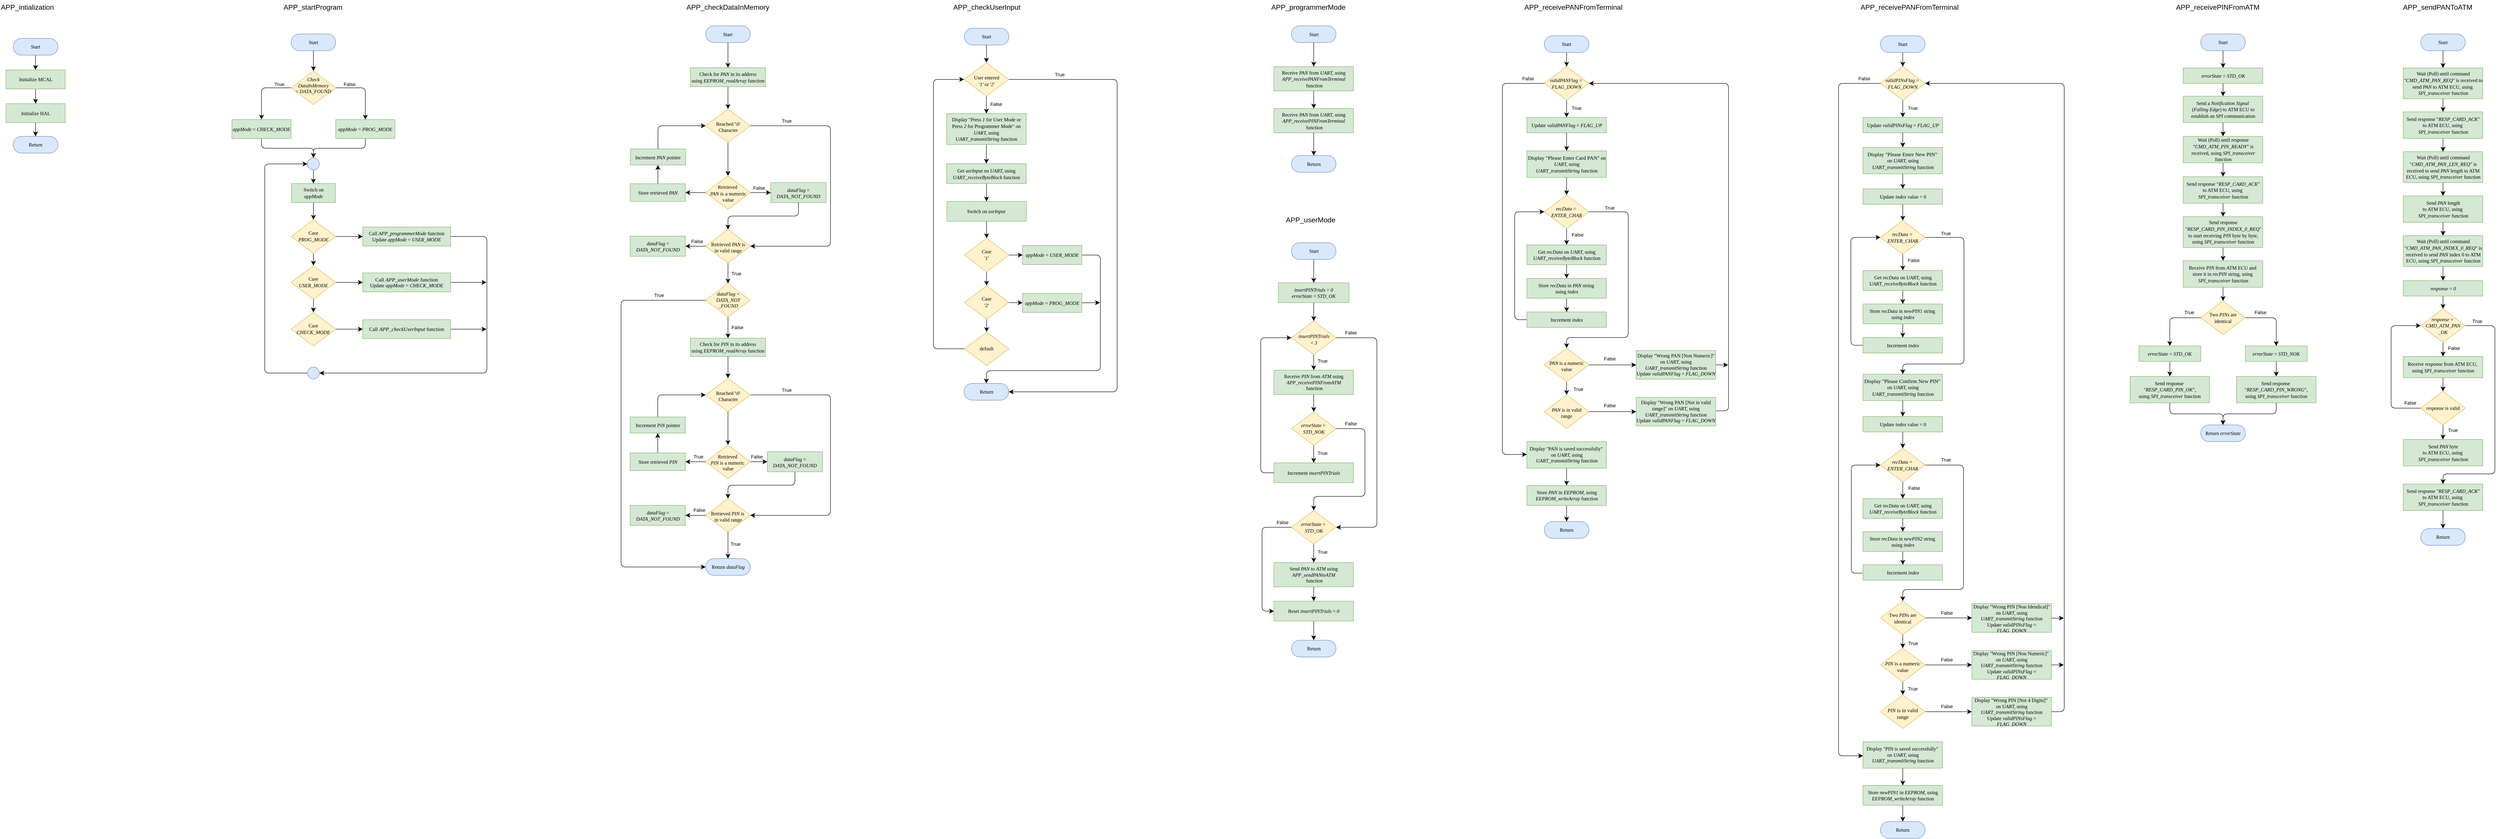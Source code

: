 <mxfile version="21.2.8" type="device">
  <diagram name="Page-1" id="soSLIvL3w8zBOmjOyrvq">
    <mxGraphModel dx="4724" dy="3263" grid="0" gridSize="10" guides="1" tooltips="1" connect="1" arrows="1" fold="1" page="0" pageScale="1" pageWidth="850" pageHeight="1100" math="0" shadow="0">
      <root>
        <mxCell id="0" />
        <mxCell id="1" parent="0" />
        <mxCell id="Pm54L190ve_4c7_TmMwI-1" value="APP_startProgram" style="text;whiteSpace=wrap;html=1;fontSize=16;" parent="1" vertex="1">
          <mxGeometry x="-2969.75" y="-2746" width="161" height="41" as="geometry" />
        </mxCell>
        <mxCell id="Pm54L190ve_4c7_TmMwI-5" style="edgeStyle=none;curved=1;rounded=0;orthogonalLoop=1;jettySize=auto;html=1;entryX=0.5;entryY=0;entryDx=0;entryDy=0;entryPerimeter=0;fontSize=12;startSize=8;endSize=8;" parent="1" source="Pm54L190ve_4c7_TmMwI-2" target="Pm54L190ve_4c7_TmMwI-3" edge="1">
          <mxGeometry relative="1" as="geometry" />
        </mxCell>
        <UserObject label="&lt;div style=&quot;font-size: 1px&quot;&gt;&lt;font style=&quot;font-size: 11.29px; direction: ltr; letter-spacing: 0px; line-height: 120%; opacity: 1;&quot;&gt;Start&lt;br&gt;&lt;/font&gt;&lt;/div&gt;" Function="EN_DIO_Error_T DIO_init(uint8_t pinNumber, EN_DIO_PORT_T portNumber, EN_DIO_DIRECTION_T direction);" tags="Flowchart" id="Pm54L190ve_4c7_TmMwI-2">
          <mxCell style="verticalAlign=middle;align=center;overflow=width;vsdxID=30;fillColor=#dae8fc;shape=stencil(tVLREoIgEPwaHnEQxsl3s/9gEpSJwDko7e+DsEkze2l627vdu5uFRaxyHe8FosR5sCcxqMZ3iO0Rpcp0ApQPCLEasUpaEC3Yi2lS3fOojOhsr3HDmObyMtsVcYqS29Qh5FEfklwrM5OXeUa/yjkcAwfr7TDpiyTfXvjkMR+Vw2A998qaBac5tAKHU1hq3i4oNwjRr9ofvayt/+Rk+yX/4iWA159KpXWKxJx/z0Bopfyw+g4=);strokeColor=#6c8ebf;spacingTop=-1;spacingBottom=-1;spacingLeft=-1;spacingRight=-1;points=[[0.5,1,0],[0.5,0,0],[0,0.5,0],[1,0.5,0]];labelBackgroundColor=none;rounded=1;html=1;whiteSpace=wrap;fontFamily=Calibri;" parent="1" vertex="1">
            <mxGeometry x="-2951" y="-2669" width="101" height="38" as="geometry" />
          </mxCell>
        </UserObject>
        <mxCell id="Pm54L190ve_4c7_TmMwI-9" style="edgeStyle=orthogonalEdgeStyle;rounded=1;orthogonalLoop=1;jettySize=auto;html=1;entryX=0.5;entryY=0;entryDx=0;entryDy=0;entryPerimeter=0;fontSize=12;startSize=8;endSize=8;exitX=0;exitY=0.5;exitDx=0;exitDy=0;exitPerimeter=0;" parent="1" source="Pm54L190ve_4c7_TmMwI-3" target="Pm54L190ve_4c7_TmMwI-6" edge="1">
          <mxGeometry relative="1" as="geometry" />
        </mxCell>
        <mxCell id="Pm54L190ve_4c7_TmMwI-10" style="edgeStyle=orthogonalEdgeStyle;rounded=1;orthogonalLoop=1;jettySize=auto;html=1;entryX=0.5;entryY=0;entryDx=0;entryDy=0;entryPerimeter=0;fontSize=12;startSize=8;endSize=8;exitX=1;exitY=0.5;exitDx=0;exitDy=0;exitPerimeter=0;" parent="1" source="Pm54L190ve_4c7_TmMwI-3" target="Pm54L190ve_4c7_TmMwI-8" edge="1">
          <mxGeometry relative="1" as="geometry" />
        </mxCell>
        <UserObject label="" Function="EN_DIO_Error_T DIO_init(uint8_t pinNumber, EN_DIO_PORT_T portNumber, EN_DIO_DIRECTION_T direction);" tags="Flowchart" id="Pm54L190ve_4c7_TmMwI-3">
          <mxCell style="vsdxID=219;fillColor=#fff2cc;shape=stencil(UzV2Ls5ILEhVNTIoLinKz04tz0wpyVA1dlE1MsrMy0gtyiwBslSNXVWNndPyi1LTi/JL81Ig/IJEkEoQKze/DGRCBUSfAUiHkUElhGcK4bpBVOZk5iGpNEVVikeloQHZpsK0YlWLz1QgA+HFtMycHEgIIcujBwlQCBKcxq4A);strokeColor=#d6b656;spacingTop=-1;spacingBottom=-1;spacingLeft=-1;spacingRight=-1;points=[[0,0.5,0],[1,0.5,0],[0.5,0,0],[0.5,1,0]];labelBackgroundColor=none;rounded=1;html=1;whiteSpace=wrap;fontFamily=Calibri;" parent="1" vertex="1">
            <mxGeometry x="-2951" y="-2585" width="101" height="76" as="geometry" />
          </mxCell>
        </UserObject>
        <mxCell id="Pm54L190ve_4c7_TmMwI-4" value="&lt;div style=&quot;font-size: 11.29px;&quot;&gt;&lt;font style=&quot;font-size: 11.29px;&quot;&gt;&lt;i style=&quot;&quot;&gt;Check&lt;/i&gt;&lt;/font&gt;&lt;/div&gt;&lt;div style=&quot;font-size: 11.29px;&quot;&gt;&lt;font style=&quot;font-size: 11.29px;&quot;&gt;&lt;i&gt;DataInMemory&lt;/i&gt;&lt;/font&gt;&lt;/div&gt;&lt;div style=&quot;font-size: 11.29px;&quot;&gt;&lt;font style=&quot;font-size: 11.29px;&quot;&gt;= &lt;i&gt;DATA_FOUND&lt;/i&gt;&lt;/font&gt;&lt;/div&gt;" style="text;vsdxID=219;fillColor=none;gradientColor=none;strokeColor=none;spacingTop=-1;spacingBottom=-1;spacingLeft=-1;spacingRight=-1;points=[[0,0.5,0],[1,0.5,0],[0.5,0,0],[0.5,1,0]];labelBackgroundColor=none;rounded=1;html=1;whiteSpace=wrap;verticalAlign=middle;align=center;overflow=width;;html=1;fontColor=#000000;fontFamily=Calibri;" parent="Pm54L190ve_4c7_TmMwI-3" vertex="1">
          <mxGeometry x="8.16" y="4" width="84.67" height="57.15" as="geometry" />
        </mxCell>
        <mxCell id="Pm54L190ve_4c7_TmMwI-15" style="edgeStyle=elbowEdgeStyle;rounded=1;orthogonalLoop=1;jettySize=auto;html=1;entryX=0.5;entryY=0;entryDx=0;entryDy=0;fontSize=12;startSize=8;endSize=8;exitX=0.5;exitY=1;exitDx=0;exitDy=0;exitPerimeter=0;elbow=vertical;" parent="1" source="Pm54L190ve_4c7_TmMwI-6" target="Pm54L190ve_4c7_TmMwI-13" edge="1">
          <mxGeometry relative="1" as="geometry" />
        </mxCell>
        <UserObject label="&lt;div style=&quot;font-size: 11.29px;&quot;&gt;&lt;i&gt;appMode&lt;/i&gt; =&amp;nbsp;&lt;i&gt;CHECK_MODE&lt;/i&gt;&lt;/div&gt;" Function="EN_DIO_Error_T DIO_toggle(uint8_t pinNumber, EN_DIO_PORT_T portNumber);  " tags="Flowchart" id="Pm54L190ve_4c7_TmMwI-6">
          <mxCell style="verticalAlign=middle;align=center;overflow=width;vsdxID=274;fillColor=#d5e8d4;shape=stencil(nZBLDoAgDERP0z3SIyjew0SURgSD+Lu9kMZoXLhwN9O+tukAlrNpJg1SzDH4QW/URgNYgZTkjA4UkwJUgGXng+6DX1zLfmoymdXo17xh5zmRJ6Q42BWCfc2oJfdAr+Yv+AP9Cb7OJ3H/2JG1HNGz/84klThPVCc=);strokeColor=#82b366;spacingTop=-1;spacingBottom=-1;spacingLeft=-1;spacingRight=-1;points=[[0,0.5,0],[1,0.5,0],[0.5,1,0],[0.5,0,0]];labelBackgroundColor=none;rounded=1;html=1;whiteSpace=wrap;fontFamily=Calibri;" parent="1" vertex="1">
            <mxGeometry x="-3085" y="-2475" width="134" height="43" as="geometry" />
          </mxCell>
        </UserObject>
        <mxCell id="Pm54L190ve_4c7_TmMwI-14" style="edgeStyle=elbowEdgeStyle;rounded=1;orthogonalLoop=1;jettySize=auto;html=1;entryX=0.5;entryY=0;entryDx=0;entryDy=0;fontSize=12;startSize=8;endSize=8;elbow=vertical;" parent="1" source="Pm54L190ve_4c7_TmMwI-8" target="Pm54L190ve_4c7_TmMwI-13" edge="1">
          <mxGeometry relative="1" as="geometry" />
        </mxCell>
        <UserObject label="&lt;div style=&quot;font-size: 11.29px;&quot;&gt;&lt;i&gt;appMode&lt;/i&gt; = &lt;i&gt;PROG_MODE&lt;/i&gt;&lt;/div&gt;" Function="EN_DIO_Error_T DIO_toggle(uint8_t pinNumber, EN_DIO_PORT_T portNumber);  " tags="Flowchart" id="Pm54L190ve_4c7_TmMwI-8">
          <mxCell style="verticalAlign=middle;align=center;overflow=width;vsdxID=274;fillColor=#d5e8d4;shape=stencil(nZBLDoAgDERP0z3SIyjew0SURgSD+Lu9kMZoXLhwN9O+tukAlrNpJg1SzDH4QW/URgNYgZTkjA4UkwJUgGXng+6DX1zLfmoymdXo17xh5zmRJ6Q42BWCfc2oJfdAr+Yv+AP9Cb7OJ3H/2JG1HNGz/84klThPVCc=);strokeColor=#82b366;spacingTop=-1;spacingBottom=-1;spacingLeft=-1;spacingRight=-1;points=[[0,0.5,0],[1,0.5,0],[0.5,1,0],[0.5,0,0]];labelBackgroundColor=none;rounded=1;html=1;whiteSpace=wrap;fontFamily=Calibri;" parent="1" vertex="1">
            <mxGeometry x="-2850" y="-2475" width="134" height="43" as="geometry" />
          </mxCell>
        </UserObject>
        <mxCell id="Pm54L190ve_4c7_TmMwI-11" value="&lt;font style=&quot;font-size: 11px;&quot;&gt;False&lt;/font&gt;" style="text;html=1;align=center;verticalAlign=middle;resizable=0;points=[];autosize=1;strokeColor=none;fillColor=none;fontSize=16;" parent="1" vertex="1">
          <mxGeometry x="-2841.75" y="-2573" width="45" height="31" as="geometry" />
        </mxCell>
        <mxCell id="Pm54L190ve_4c7_TmMwI-12" value="&lt;font style=&quot;font-size: 11px;&quot;&gt;True&lt;/font&gt;" style="text;html=1;align=center;verticalAlign=middle;resizable=0;points=[];autosize=1;strokeColor=none;fillColor=none;fontSize=16;" parent="1" vertex="1">
          <mxGeometry x="-2997.75" y="-2573" width="40" height="31" as="geometry" />
        </mxCell>
        <mxCell id="Pm54L190ve_4c7_TmMwI-41" style="edgeStyle=none;curved=1;rounded=0;orthogonalLoop=1;jettySize=auto;html=1;entryX=0.5;entryY=0;entryDx=0;entryDy=0;entryPerimeter=0;fontSize=12;startSize=8;endSize=8;" parent="1" source="Pm54L190ve_4c7_TmMwI-13" target="Pm54L190ve_4c7_TmMwI-16" edge="1">
          <mxGeometry relative="1" as="geometry" />
        </mxCell>
        <mxCell id="Pm54L190ve_4c7_TmMwI-13" value="" style="ellipse;whiteSpace=wrap;html=1;aspect=fixed;fontSize=16;fillColor=#dae8fc;strokeColor=#6c8ebf;" parent="1" vertex="1">
          <mxGeometry x="-2914" y="-2388" width="27" height="27" as="geometry" />
        </mxCell>
        <mxCell id="Pm54L190ve_4c7_TmMwI-24" style="edgeStyle=none;curved=1;rounded=0;orthogonalLoop=1;jettySize=auto;html=1;entryX=0.5;entryY=0;entryDx=0;entryDy=0;entryPerimeter=0;fontSize=12;startSize=8;endSize=8;" parent="1" source="Pm54L190ve_4c7_TmMwI-16" target="Pm54L190ve_4c7_TmMwI-18" edge="1">
          <mxGeometry relative="1" as="geometry" />
        </mxCell>
        <UserObject label="&lt;div style=&quot;font-size: 11.29px;&quot;&gt;Switch on&lt;/div&gt;&lt;i style=&quot;border-color: var(--border-color); font-size: 11.29px;&quot;&gt;appMode&lt;/i&gt;" Function="EN_DIO_Error_T DIO_toggle(uint8_t pinNumber, EN_DIO_PORT_T portNumber);  " tags="Flowchart" id="Pm54L190ve_4c7_TmMwI-16">
          <mxCell style="verticalAlign=middle;align=center;overflow=width;vsdxID=274;fillColor=#d5e8d4;shape=stencil(nZBLDoAgDERP0z3SIyjew0SURgSD+Lu9kMZoXLhwN9O+tukAlrNpJg1SzDH4QW/URgNYgZTkjA4UkwJUgGXng+6DX1zLfmoymdXo17xh5zmRJ6Q42BWCfc2oJfdAr+Yv+AP9Cb7OJ3H/2JG1HNGz/84klThPVCc=);strokeColor=#82b366;spacingTop=-1;spacingBottom=-1;spacingLeft=-1;spacingRight=-1;points=[[0,0.5,0],[1,0.5,0],[0.5,1,0],[0.5,0,0]];labelBackgroundColor=none;rounded=1;html=1;whiteSpace=wrap;fontFamily=Calibri;" parent="1" vertex="1">
            <mxGeometry x="-2950.25" y="-2330" width="99.5" height="43" as="geometry" />
          </mxCell>
        </UserObject>
        <mxCell id="Pm54L190ve_4c7_TmMwI-25" style="edgeStyle=none;curved=1;rounded=0;orthogonalLoop=1;jettySize=auto;html=1;entryX=0.5;entryY=0;entryDx=0;entryDy=0;entryPerimeter=0;fontSize=12;startSize=8;endSize=8;" parent="1" source="Pm54L190ve_4c7_TmMwI-18" target="Pm54L190ve_4c7_TmMwI-20" edge="1">
          <mxGeometry relative="1" as="geometry" />
        </mxCell>
        <mxCell id="Pm54L190ve_4c7_TmMwI-33" style="edgeStyle=none;curved=1;rounded=0;orthogonalLoop=1;jettySize=auto;html=1;fontSize=12;startSize=8;endSize=8;" parent="1" source="Pm54L190ve_4c7_TmMwI-18" target="Pm54L190ve_4c7_TmMwI-27" edge="1">
          <mxGeometry relative="1" as="geometry" />
        </mxCell>
        <UserObject label="" Function="EN_DIO_Error_T DIO_init(uint8_t pinNumber, EN_DIO_PORT_T portNumber, EN_DIO_DIRECTION_T direction);" tags="Flowchart" id="Pm54L190ve_4c7_TmMwI-18">
          <mxCell style="vsdxID=219;fillColor=#fff2cc;shape=stencil(UzV2Ls5ILEhVNTIoLinKz04tz0wpyVA1dlE1MsrMy0gtyiwBslSNXVWNndPyi1LTi/JL81Ig/IJEkEoQKze/DGRCBUSfAUiHkUElhGcK4bpBVOZk5iGpNEVVikeloQHZpsK0YlWLz1QgA+HFtMycHEgIIcujBwlQCBKcxq4A);strokeColor=#d6b656;spacingTop=-1;spacingBottom=-1;spacingLeft=-1;spacingRight=-1;points=[[0,0.5,0],[1,0.5,0],[0.5,0,0],[0.5,1,0]];labelBackgroundColor=none;rounded=1;html=1;whiteSpace=wrap;fontFamily=Calibri;" parent="1" vertex="1">
            <mxGeometry x="-2951" y="-2248" width="101" height="76" as="geometry" />
          </mxCell>
        </UserObject>
        <mxCell id="Pm54L190ve_4c7_TmMwI-19" value="&lt;div style=&quot;font-size: 11.29px;&quot;&gt;&lt;font style=&quot;font-size: 11.29px;&quot;&gt;Case&lt;/font&gt;&lt;/div&gt;&lt;font style=&quot;font-size: 11.29px;&quot;&gt;&lt;i&gt;PROG_MODE&lt;/i&gt;&lt;/font&gt;" style="text;vsdxID=219;fillColor=none;gradientColor=none;strokeColor=none;spacingTop=-1;spacingBottom=-1;spacingLeft=-1;spacingRight=-1;points=[[0,0.5,0],[1,0.5,0],[0.5,0,0],[0.5,1,0]];labelBackgroundColor=none;rounded=1;html=1;whiteSpace=wrap;verticalAlign=middle;align=center;overflow=width;;html=1;fontColor=#000000;fontFamily=Calibri;" parent="Pm54L190ve_4c7_TmMwI-18" vertex="1">
          <mxGeometry x="8.17" y="9.42" width="84.67" height="57.15" as="geometry" />
        </mxCell>
        <mxCell id="Pm54L190ve_4c7_TmMwI-26" style="edgeStyle=none;curved=1;rounded=0;orthogonalLoop=1;jettySize=auto;html=1;entryX=0.5;entryY=0;entryDx=0;entryDy=0;entryPerimeter=0;fontSize=12;startSize=8;endSize=8;" parent="1" source="Pm54L190ve_4c7_TmMwI-20" target="Pm54L190ve_4c7_TmMwI-22" edge="1">
          <mxGeometry relative="1" as="geometry" />
        </mxCell>
        <mxCell id="Pm54L190ve_4c7_TmMwI-35" style="edgeStyle=none;curved=1;rounded=0;orthogonalLoop=1;jettySize=auto;html=1;fontSize=12;startSize=8;endSize=8;" parent="1" source="Pm54L190ve_4c7_TmMwI-20" target="Pm54L190ve_4c7_TmMwI-28" edge="1">
          <mxGeometry relative="1" as="geometry" />
        </mxCell>
        <UserObject label="" Function="EN_DIO_Error_T DIO_init(uint8_t pinNumber, EN_DIO_PORT_T portNumber, EN_DIO_DIRECTION_T direction);" tags="Flowchart" id="Pm54L190ve_4c7_TmMwI-20">
          <mxCell style="vsdxID=219;fillColor=#fff2cc;shape=stencil(UzV2Ls5ILEhVNTIoLinKz04tz0wpyVA1dlE1MsrMy0gtyiwBslSNXVWNndPyi1LTi/JL81Ig/IJEkEoQKze/DGRCBUSfAUiHkUElhGcK4bpBVOZk5iGpNEVVikeloQHZpsK0YlWLz1QgA+HFtMycHEgIIcujBwlQCBKcxq4A);strokeColor=#d6b656;spacingTop=-1;spacingBottom=-1;spacingLeft=-1;spacingRight=-1;points=[[0,0.5,0],[1,0.5,0],[0.5,0,0],[0.5,1,0]];labelBackgroundColor=none;rounded=1;html=1;whiteSpace=wrap;fontFamily=Calibri;" parent="1" vertex="1">
            <mxGeometry x="-2951" y="-2144" width="101" height="76" as="geometry" />
          </mxCell>
        </UserObject>
        <mxCell id="Pm54L190ve_4c7_TmMwI-21" value="&lt;div style=&quot;font-size: 11.29px;&quot;&gt;&lt;font style=&quot;font-size: 11.29px;&quot;&gt;Case&lt;/font&gt;&lt;/div&gt;&lt;font style=&quot;font-size: 11.29px;&quot;&gt;&lt;i&gt;USER_MODE&lt;/i&gt;&lt;/font&gt;" style="text;vsdxID=219;fillColor=none;gradientColor=none;strokeColor=none;spacingTop=-1;spacingBottom=-1;spacingLeft=-1;spacingRight=-1;points=[[0,0.5,0],[1,0.5,0],[0.5,0,0],[0.5,1,0]];labelBackgroundColor=none;rounded=1;html=1;whiteSpace=wrap;verticalAlign=middle;align=center;overflow=width;;html=1;fontColor=#000000;fontFamily=Calibri;" parent="Pm54L190ve_4c7_TmMwI-20" vertex="1">
          <mxGeometry x="8.17" y="9.42" width="84.67" height="57.15" as="geometry" />
        </mxCell>
        <mxCell id="Pm54L190ve_4c7_TmMwI-36" style="edgeStyle=none;curved=1;rounded=0;orthogonalLoop=1;jettySize=auto;html=1;fontSize=12;startSize=8;endSize=8;" parent="1" source="Pm54L190ve_4c7_TmMwI-22" target="Pm54L190ve_4c7_TmMwI-30" edge="1">
          <mxGeometry relative="1" as="geometry" />
        </mxCell>
        <UserObject label="" Function="EN_DIO_Error_T DIO_init(uint8_t pinNumber, EN_DIO_PORT_T portNumber, EN_DIO_DIRECTION_T direction);" tags="Flowchart" id="Pm54L190ve_4c7_TmMwI-22">
          <mxCell style="vsdxID=219;fillColor=#fff2cc;shape=stencil(UzV2Ls5ILEhVNTIoLinKz04tz0wpyVA1dlE1MsrMy0gtyiwBslSNXVWNndPyi1LTi/JL81Ig/IJEkEoQKze/DGRCBUSfAUiHkUElhGcK4bpBVOZk5iGpNEVVikeloQHZpsK0YlWLz1QgA+HFtMycHEgIIcujBwlQCBKcxq4A);strokeColor=#d6b656;spacingTop=-1;spacingBottom=-1;spacingLeft=-1;spacingRight=-1;points=[[0,0.5,0],[1,0.5,0],[0.5,0,0],[0.5,1,0]];labelBackgroundColor=none;rounded=1;html=1;whiteSpace=wrap;fontFamily=Calibri;" parent="1" vertex="1">
            <mxGeometry x="-2951" y="-2038" width="101" height="76" as="geometry" />
          </mxCell>
        </UserObject>
        <mxCell id="Pm54L190ve_4c7_TmMwI-23" value="&lt;div style=&quot;font-size: 11.29px;&quot;&gt;&lt;font style=&quot;font-size: 11.29px;&quot;&gt;Case&lt;/font&gt;&lt;/div&gt;&lt;font style=&quot;font-size: 11.29px;&quot;&gt;&lt;i&gt;CHECK_MODE&lt;/i&gt;&lt;/font&gt;" style="text;vsdxID=219;fillColor=none;gradientColor=none;strokeColor=none;spacingTop=-1;spacingBottom=-1;spacingLeft=-1;spacingRight=-1;points=[[0,0.5,0],[1,0.5,0],[0.5,0,0],[0.5,1,0]];labelBackgroundColor=none;rounded=1;html=1;whiteSpace=wrap;verticalAlign=middle;align=center;overflow=width;;html=1;fontColor=#000000;fontFamily=Calibri;" parent="Pm54L190ve_4c7_TmMwI-22" vertex="1">
          <mxGeometry x="8.17" y="9.42" width="84.67" height="57.15" as="geometry" />
        </mxCell>
        <mxCell id="Pm54L190ve_4c7_TmMwI-37" style="edgeStyle=orthogonalEdgeStyle;rounded=1;orthogonalLoop=1;jettySize=auto;html=1;fontSize=12;startSize=8;endSize=8;exitX=1;exitY=0.5;exitDx=0;exitDy=0;exitPerimeter=0;entryX=1;entryY=0.5;entryDx=0;entryDy=0;" parent="1" source="Pm54L190ve_4c7_TmMwI-27" target="Pm54L190ve_4c7_TmMwI-32" edge="1">
          <mxGeometry relative="1" as="geometry">
            <mxPoint x="-2495.35" y="-1850.8" as="targetPoint" />
            <Array as="points">
              <mxPoint x="-2507.75" y="-2210" />
              <mxPoint x="-2507.75" y="-1900" />
            </Array>
          </mxGeometry>
        </mxCell>
        <UserObject label="&lt;div style=&quot;font-size: 11.29px;&quot;&gt;Call&amp;nbsp;&lt;i&gt;APP_programmerMode&lt;/i&gt;&amp;nbsp;function&lt;/div&gt;&lt;div style=&quot;font-size: 11.29px;&quot;&gt;&lt;span style=&quot;background-color: initial;&quot;&gt;Update &lt;/span&gt;&lt;i style=&quot;background-color: initial;&quot;&gt;appMode&lt;/i&gt;&lt;span style=&quot;background-color: initial;&quot;&gt; = &lt;i&gt;USER_MODE&lt;/i&gt;&lt;/span&gt;&lt;/div&gt;" Function="EN_DIO_Error_T DIO_toggle(uint8_t pinNumber, EN_DIO_PORT_T portNumber);  " tags="Flowchart" id="Pm54L190ve_4c7_TmMwI-27">
          <mxCell style="verticalAlign=middle;align=center;overflow=width;vsdxID=274;fillColor=#d5e8d4;shape=stencil(nZBLDoAgDERP0z3SIyjew0SURgSD+Lu9kMZoXLhwN9O+tukAlrNpJg1SzDH4QW/URgNYgZTkjA4UkwJUgGXng+6DX1zLfmoymdXo17xh5zmRJ6Q42BWCfc2oJfdAr+Yv+AP9Cb7OJ3H/2JG1HNGz/84klThPVCc=);strokeColor=#82b366;spacingTop=-1;spacingBottom=-1;spacingLeft=-1;spacingRight=-1;points=[[0,0.5,0],[1,0.5,0],[0.5,1,0],[0.5,0,0]];labelBackgroundColor=none;rounded=1;html=1;whiteSpace=wrap;fontFamily=Calibri;" parent="1" vertex="1">
            <mxGeometry x="-2788.75" y="-2231.5" width="199" height="43" as="geometry" />
          </mxCell>
        </UserObject>
        <mxCell id="Pm54L190ve_4c7_TmMwI-38" style="edgeStyle=none;curved=1;rounded=0;orthogonalLoop=1;jettySize=auto;html=1;fontSize=12;startSize=8;endSize=8;" parent="1" source="Pm54L190ve_4c7_TmMwI-28" edge="1">
          <mxGeometry relative="1" as="geometry">
            <mxPoint x="-2508.75" y="-2106" as="targetPoint" />
          </mxGeometry>
        </mxCell>
        <UserObject label="&lt;div style=&quot;&quot;&gt;Call &lt;i&gt;APP_userMode&lt;/i&gt;&amp;nbsp;function&lt;/div&gt;&lt;div style=&quot;font-size: 11.29px;&quot;&gt;&lt;span style=&quot;background-color: initial;&quot;&gt;Update &lt;/span&gt;&lt;i style=&quot;background-color: initial;&quot;&gt;appMode&lt;/i&gt;&lt;span style=&quot;background-color: initial;&quot;&gt; = &lt;i&gt;CHECK_MODE&lt;/i&gt;&lt;/span&gt;&lt;/div&gt;" Function="EN_DIO_Error_T DIO_toggle(uint8_t pinNumber, EN_DIO_PORT_T portNumber);  " tags="Flowchart" id="Pm54L190ve_4c7_TmMwI-28">
          <mxCell style="verticalAlign=middle;align=center;overflow=width;vsdxID=274;fillColor=#d5e8d4;shape=stencil(nZBLDoAgDERP0z3SIyjew0SURgSD+Lu9kMZoXLhwN9O+tukAlrNpJg1SzDH4QW/URgNYgZTkjA4UkwJUgGXng+6DX1zLfmoymdXo17xh5zmRJ6Q42BWCfc2oJfdAr+Yv+AP9Cb7OJ3H/2JG1HNGz/84klThPVCc=);strokeColor=#82b366;spacingTop=-1;spacingBottom=-1;spacingLeft=-1;spacingRight=-1;points=[[0,0.5,0],[1,0.5,0],[0.5,1,0],[0.5,0,0]];labelBackgroundColor=none;rounded=1;html=1;whiteSpace=wrap;fontFamily=Calibri;" parent="1" vertex="1">
            <mxGeometry x="-2788.75" y="-2127.5" width="199" height="43" as="geometry" />
          </mxCell>
        </UserObject>
        <mxCell id="Pm54L190ve_4c7_TmMwI-39" style="edgeStyle=none;curved=1;rounded=0;orthogonalLoop=1;jettySize=auto;html=1;fontSize=12;startSize=8;endSize=8;" parent="1" source="Pm54L190ve_4c7_TmMwI-30" edge="1">
          <mxGeometry relative="1" as="geometry">
            <mxPoint x="-2508.75" y="-2000" as="targetPoint" />
          </mxGeometry>
        </mxCell>
        <UserObject label="&lt;div style=&quot;&quot;&gt;Call &lt;i&gt;APP_checkUserInput&lt;/i&gt;&amp;nbsp;function&lt;/div&gt;" Function="EN_DIO_Error_T DIO_toggle(uint8_t pinNumber, EN_DIO_PORT_T portNumber);  " tags="Flowchart" id="Pm54L190ve_4c7_TmMwI-30">
          <mxCell style="verticalAlign=middle;align=center;overflow=width;vsdxID=274;fillColor=#d5e8d4;shape=stencil(nZBLDoAgDERP0z3SIyjew0SURgSD+Lu9kMZoXLhwN9O+tukAlrNpJg1SzDH4QW/URgNYgZTkjA4UkwJUgGXng+6DX1zLfmoymdXo17xh5zmRJ6Q42BWCfc2oJfdAr+Yv+AP9Cb7OJ3H/2JG1HNGz/84klThPVCc=);strokeColor=#82b366;spacingTop=-1;spacingBottom=-1;spacingLeft=-1;spacingRight=-1;points=[[0,0.5,0],[1,0.5,0],[0.5,1,0],[0.5,0,0]];labelBackgroundColor=none;rounded=1;html=1;whiteSpace=wrap;fontFamily=Calibri;" parent="1" vertex="1">
            <mxGeometry x="-2788.75" y="-2021.5" width="199" height="43" as="geometry" />
          </mxCell>
        </UserObject>
        <mxCell id="Pm54L190ve_4c7_TmMwI-40" style="edgeStyle=orthogonalEdgeStyle;rounded=1;orthogonalLoop=1;jettySize=auto;html=1;entryX=0;entryY=0.5;entryDx=0;entryDy=0;fontSize=12;startSize=8;endSize=8;exitX=0;exitY=0.5;exitDx=0;exitDy=0;" parent="1" source="Pm54L190ve_4c7_TmMwI-32" target="Pm54L190ve_4c7_TmMwI-13" edge="1">
          <mxGeometry relative="1" as="geometry">
            <Array as="points">
              <mxPoint x="-3010.75" y="-1900" />
              <mxPoint x="-3010.75" y="-2374" />
            </Array>
          </mxGeometry>
        </mxCell>
        <mxCell id="Pm54L190ve_4c7_TmMwI-32" value="" style="ellipse;whiteSpace=wrap;html=1;aspect=fixed;fontSize=16;fillColor=#dae8fc;strokeColor=#6c8ebf;" parent="1" vertex="1">
          <mxGeometry x="-2914" y="-1914" width="27" height="27" as="geometry" />
        </mxCell>
        <mxCell id="Pm54L190ve_4c7_TmMwI-42" value="APP_checkDataInMemory" style="text;whiteSpace=wrap;html=1;fontSize=16;" parent="1" vertex="1">
          <mxGeometry x="-2058" y="-2746" width="216" height="41" as="geometry" />
        </mxCell>
        <mxCell id="Pm54L190ve_4c7_TmMwI-93" style="edgeStyle=none;curved=1;rounded=0;orthogonalLoop=1;jettySize=auto;html=1;fontSize=12;startSize=8;endSize=8;" parent="1" source="Pm54L190ve_4c7_TmMwI-43" target="Pm54L190ve_4c7_TmMwI-44" edge="1">
          <mxGeometry relative="1" as="geometry" />
        </mxCell>
        <UserObject label="&lt;div style=&quot;font-size: 1px&quot;&gt;&lt;font style=&quot;font-size: 11.29px; direction: ltr; letter-spacing: 0px; line-height: 120%; opacity: 1;&quot;&gt;Start&lt;br&gt;&lt;/font&gt;&lt;/div&gt;" Function="EN_DIO_Error_T DIO_init(uint8_t pinNumber, EN_DIO_PORT_T portNumber, EN_DIO_DIRECTION_T direction);" tags="Flowchart" id="Pm54L190ve_4c7_TmMwI-43">
          <mxCell style="verticalAlign=middle;align=center;overflow=width;vsdxID=30;fillColor=#dae8fc;shape=stencil(tVLREoIgEPwaHnEQxsl3s/9gEpSJwDko7e+DsEkze2l627vdu5uFRaxyHe8FosR5sCcxqMZ3iO0Rpcp0ApQPCLEasUpaEC3Yi2lS3fOojOhsr3HDmObyMtsVcYqS29Qh5FEfklwrM5OXeUa/yjkcAwfr7TDpiyTfXvjkMR+Vw2A998qaBac5tAKHU1hq3i4oNwjRr9ofvayt/+Rk+yX/4iWA159KpXWKxJx/z0Bopfyw+g4=);strokeColor=#6c8ebf;spacingTop=-1;spacingBottom=-1;spacingLeft=-1;spacingRight=-1;points=[[0.5,1,0],[0.5,0,0],[0,0.5,0],[1,0.5,0]];labelBackgroundColor=none;rounded=1;html=1;whiteSpace=wrap;fontFamily=Calibri;" parent="1" vertex="1">
            <mxGeometry x="-2012.55" y="-2687.5" width="101" height="38" as="geometry" />
          </mxCell>
        </UserObject>
        <mxCell id="Pm54L190ve_4c7_TmMwI-92" style="edgeStyle=none;curved=1;rounded=0;orthogonalLoop=1;jettySize=auto;html=1;fontSize=12;startSize=8;endSize=8;" parent="1" source="Pm54L190ve_4c7_TmMwI-44" target="Pm54L190ve_4c7_TmMwI-52" edge="1">
          <mxGeometry relative="1" as="geometry" />
        </mxCell>
        <UserObject label="&lt;div style=&quot;&quot;&gt;&lt;font style=&quot;font-size: 11.29px;&quot;&gt;Check for&lt;i&gt; PAN &lt;/i&gt;in its address&lt;/font&gt;&lt;br&gt;&lt;/div&gt;&lt;div style=&quot;&quot;&gt;&lt;font style=&quot;font-size: 11.29px;&quot;&gt;using&amp;nbsp;&lt;i&gt;EEPROM_readArray&lt;/i&gt;&amp;nbsp;function&lt;/font&gt;&lt;/div&gt;" Function="EN_DIO_Error_T DIO_toggle(uint8_t pinNumber, EN_DIO_PORT_T portNumber);  " tags="Flowchart" id="Pm54L190ve_4c7_TmMwI-44">
          <mxCell style="verticalAlign=middle;align=center;overflow=width;vsdxID=274;fillColor=#d5e8d4;shape=stencil(nZBLDoAgDERP0z3SIyjew0SURgSD+Lu9kMZoXLhwN9O+tukAlrNpJg1SzDH4QW/URgNYgZTkjA4UkwJUgGXng+6DX1zLfmoymdXo17xh5zmRJ6Q42BWCfc2oJfdAr+Yv+AP9Cb7OJ3H/2JG1HNGz/84klThPVCc=);strokeColor=#82b366;spacingTop=-1;spacingBottom=-1;spacingLeft=-1;spacingRight=-1;points=[[0,0.5,0],[1,0.5,0],[0.5,1,0],[0.5,0,0]];labelBackgroundColor=none;rounded=1;html=1;whiteSpace=wrap;fontFamily=Calibri;" parent="1" vertex="1">
            <mxGeometry x="-2047" y="-2592.5" width="170" height="43" as="geometry" />
          </mxCell>
        </UserObject>
        <mxCell id="Pm54L190ve_4c7_TmMwI-48" value="&lt;span style=&quot;font-size: 11px;&quot;&gt;True&lt;/span&gt;" style="text;whiteSpace=wrap;html=1;fontSize=16;" parent="1" vertex="1">
          <mxGeometry x="-1842" y="-2490" width="21" height="29" as="geometry" />
        </mxCell>
        <mxCell id="Pm54L190ve_4c7_TmMwI-62" style="edgeStyle=none;curved=1;rounded=0;orthogonalLoop=1;jettySize=auto;html=1;entryX=0.5;entryY=0;entryDx=0;entryDy=0;entryPerimeter=0;fontSize=12;startSize=8;endSize=8;" parent="1" source="Pm54L190ve_4c7_TmMwI-52" target="Pm54L190ve_4c7_TmMwI-54" edge="1">
          <mxGeometry relative="1" as="geometry" />
        </mxCell>
        <mxCell id="Pm54L190ve_4c7_TmMwI-74" style="edgeStyle=orthogonalEdgeStyle;rounded=1;orthogonalLoop=1;jettySize=auto;html=1;entryX=1;entryY=0.5;entryDx=0;entryDy=0;entryPerimeter=0;fontSize=12;startSize=8;endSize=8;exitX=1;exitY=0.5;exitDx=0;exitDy=0;exitPerimeter=0;" parent="1" source="Pm54L190ve_4c7_TmMwI-52" target="Pm54L190ve_4c7_TmMwI-65" edge="1">
          <mxGeometry relative="1" as="geometry">
            <Array as="points">
              <mxPoint x="-1730" y="-2461" />
              <mxPoint x="-1730" y="-2188" />
            </Array>
          </mxGeometry>
        </mxCell>
        <UserObject label="" Function="EN_DIO_Error_T DIO_init(uint8_t pinNumber, EN_DIO_PORT_T portNumber, EN_DIO_DIRECTION_T direction);" tags="Flowchart" id="Pm54L190ve_4c7_TmMwI-52">
          <mxCell style="vsdxID=219;fillColor=#fff2cc;shape=stencil(UzV2Ls5ILEhVNTIoLinKz04tz0wpyVA1dlE1MsrMy0gtyiwBslSNXVWNndPyi1LTi/JL81Ig/IJEkEoQKze/DGRCBUSfAUiHkUElhGcK4bpBVOZk5iGpNEVVikeloQHZpsK0YlWLz1QgA+HFtMycHEgIIcujBwlQCBKcxq4A);strokeColor=#d6b656;spacingTop=-1;spacingBottom=-1;spacingLeft=-1;spacingRight=-1;points=[[0,0.5,0],[1,0.5,0],[0.5,0,0],[0.5,1,0]];labelBackgroundColor=none;rounded=1;html=1;whiteSpace=wrap;fontFamily=Calibri;" parent="1" vertex="1">
            <mxGeometry x="-2012.54" y="-2499" width="101" height="76" as="geometry" />
          </mxCell>
        </UserObject>
        <mxCell id="Pm54L190ve_4c7_TmMwI-53" value="&lt;div style=&quot;font-size: 11.29px;&quot;&gt;&lt;font style=&quot;font-size: 11.29px;&quot;&gt;Reached &#39;\0&#39;&lt;/font&gt;&lt;/div&gt;&lt;div style=&quot;font-size: 11.29px;&quot;&gt;&lt;font style=&quot;font-size: 11.29px;&quot;&gt;Character&lt;/font&gt;&lt;/div&gt;" style="text;vsdxID=219;fillColor=none;gradientColor=none;strokeColor=none;spacingTop=-1;spacingBottom=-1;spacingLeft=-1;spacingRight=-1;points=[[0,0.5,0],[1,0.5,0],[0.5,0,0],[0.5,1,0]];labelBackgroundColor=none;rounded=1;html=1;whiteSpace=wrap;verticalAlign=middle;align=center;overflow=width;;html=1;fontColor=#000000;fontFamily=Calibri;" parent="Pm54L190ve_4c7_TmMwI-52" vertex="1">
          <mxGeometry x="8.16" y="12" width="84.67" height="57.15" as="geometry" />
        </mxCell>
        <mxCell id="Pm54L190ve_4c7_TmMwI-57" style="edgeStyle=none;curved=1;rounded=0;orthogonalLoop=1;jettySize=auto;html=1;fontSize=12;startSize=8;endSize=8;" parent="1" source="Pm54L190ve_4c7_TmMwI-54" target="Pm54L190ve_4c7_TmMwI-56" edge="1">
          <mxGeometry relative="1" as="geometry" />
        </mxCell>
        <mxCell id="Pm54L190ve_4c7_TmMwI-72" style="edgeStyle=none;curved=1;rounded=0;orthogonalLoop=1;jettySize=auto;html=1;entryX=1;entryY=0.5;entryDx=0;entryDy=0;fontSize=12;startSize=8;endSize=8;" parent="1" source="Pm54L190ve_4c7_TmMwI-54" target="Pm54L190ve_4c7_TmMwI-59" edge="1">
          <mxGeometry relative="1" as="geometry" />
        </mxCell>
        <UserObject label="" Function="EN_DIO_Error_T DIO_init(uint8_t pinNumber, EN_DIO_PORT_T portNumber, EN_DIO_DIRECTION_T direction);" tags="Flowchart" id="Pm54L190ve_4c7_TmMwI-54">
          <mxCell style="vsdxID=219;fillColor=#fff2cc;shape=stencil(UzV2Ls5ILEhVNTIoLinKz04tz0wpyVA1dlE1MsrMy0gtyiwBslSNXVWNndPyi1LTi/JL81Ig/IJEkEoQKze/DGRCBUSfAUiHkUElhGcK4bpBVOZk5iGpNEVVikeloQHZpsK0YlWLz1QgA+HFtMycHEgIIcujBwlQCBKcxq4A);strokeColor=#d6b656;spacingTop=-1;spacingBottom=-1;spacingLeft=-1;spacingRight=-1;points=[[0,0.5,0],[1,0.5,0],[0.5,0,0],[0.5,1,0]];labelBackgroundColor=none;rounded=1;html=1;whiteSpace=wrap;fontFamily=Calibri;" parent="1" vertex="1">
            <mxGeometry x="-2012.55" y="-2347.5" width="101" height="76" as="geometry" />
          </mxCell>
        </UserObject>
        <mxCell id="Pm54L190ve_4c7_TmMwI-55" value="&lt;div style=&quot;font-size: 11.29px;&quot;&gt;Retrieved&amp;nbsp;&lt;/div&gt;&lt;i style=&quot;border-color: var(--border-color); font-size: 11.29px;&quot;&gt;PAN&lt;/i&gt;&amp;nbsp;is a numeric value" style="text;vsdxID=219;fillColor=none;gradientColor=none;strokeColor=none;spacingTop=-1;spacingBottom=-1;spacingLeft=-1;spacingRight=-1;points=[[0,0.5,0],[1,0.5,0],[0.5,0,0],[0.5,1,0]];labelBackgroundColor=none;rounded=1;html=1;whiteSpace=wrap;verticalAlign=middle;align=center;overflow=width;;html=1;fontColor=#000000;fontFamily=Calibri;" parent="Pm54L190ve_4c7_TmMwI-54" vertex="1">
          <mxGeometry x="8.16" y="12" width="84.67" height="57.15" as="geometry" />
        </mxCell>
        <mxCell id="Pm54L190ve_4c7_TmMwI-86" style="edgeStyle=orthogonalEdgeStyle;rounded=1;orthogonalLoop=1;jettySize=auto;html=1;entryX=0.5;entryY=0;entryDx=0;entryDy=0;entryPerimeter=0;fontSize=12;startSize=8;endSize=8;exitX=0.5;exitY=1;exitDx=0;exitDy=0;" parent="1" source="Pm54L190ve_4c7_TmMwI-56" target="Pm54L190ve_4c7_TmMwI-65" edge="1">
          <mxGeometry relative="1" as="geometry" />
        </mxCell>
        <mxCell id="Pm54L190ve_4c7_TmMwI-56" value="&lt;p style=&quot;line-height: 80%;&quot;&gt;&lt;font style=&quot;font-size: 11.29px;&quot; face=&quot;Calibri&quot;&gt;&lt;i&gt;dataFlag&lt;/i&gt; = &lt;i&gt;DATA_NOT_FOUND&lt;/i&gt;&lt;/font&gt;&lt;br&gt;&lt;/p&gt;" style="rounded=0;whiteSpace=wrap;html=1;fontSize=16;fillColor=#d5e8d4;strokeColor=#82b366;" parent="1" vertex="1">
          <mxGeometry x="-1864.87" y="-2332.25" width="125" height="45.5" as="geometry" />
        </mxCell>
        <mxCell id="Pm54L190ve_4c7_TmMwI-75" style="edgeStyle=none;curved=1;rounded=0;orthogonalLoop=1;jettySize=auto;html=1;fontSize=12;startSize=8;endSize=8;" parent="1" source="Pm54L190ve_4c7_TmMwI-59" target="Pm54L190ve_4c7_TmMwI-64" edge="1">
          <mxGeometry relative="1" as="geometry" />
        </mxCell>
        <mxCell id="Pm54L190ve_4c7_TmMwI-59" value="&lt;p style=&quot;line-height: 80%;&quot;&gt;&lt;font size=&quot;1&quot; face=&quot;Calibri&quot;&gt;&lt;span style=&quot;font-size: 11.29px;&quot;&gt;Store retrieved &lt;/span&gt;&lt;i style=&quot;font-size: 11.29px;&quot;&gt;PAN&lt;/i&gt;&lt;/font&gt;&lt;br&gt;&lt;/p&gt;" style="rounded=0;whiteSpace=wrap;html=1;fontSize=16;fillColor=#d5e8d4;strokeColor=#82b366;" parent="1" vertex="1">
          <mxGeometry x="-2183.5" y="-2329.5" width="125" height="40" as="geometry" />
        </mxCell>
        <mxCell id="Pm54L190ve_4c7_TmMwI-63" value="&lt;font style=&quot;font-size: 11px;&quot;&gt;False&lt;/font&gt;" style="text;whiteSpace=wrap;html=1;fontSize=16;" parent="1" vertex="1">
          <mxGeometry x="-1907" y="-2338" width="21" height="29" as="geometry" />
        </mxCell>
        <mxCell id="Pm54L190ve_4c7_TmMwI-73" style="edgeStyle=orthogonalEdgeStyle;rounded=1;orthogonalLoop=1;jettySize=auto;html=1;entryX=0;entryY=0.5;entryDx=0;entryDy=0;entryPerimeter=0;fontSize=12;startSize=8;endSize=8;exitX=0.5;exitY=0;exitDx=0;exitDy=0;" parent="1" source="Pm54L190ve_4c7_TmMwI-64" target="Pm54L190ve_4c7_TmMwI-52" edge="1">
          <mxGeometry relative="1" as="geometry" />
        </mxCell>
        <mxCell id="Pm54L190ve_4c7_TmMwI-64" value="&lt;p style=&quot;line-height: 80%;&quot;&gt;&lt;font face=&quot;Calibri&quot;&gt;&lt;span style=&quot;font-size: 11.29px;&quot;&gt;Increment &lt;i&gt;PAN&lt;/i&gt;&amp;nbsp;pointer&lt;/span&gt;&lt;/font&gt;&lt;/p&gt;" style="rounded=0;whiteSpace=wrap;html=1;fontSize=16;fillColor=#d5e8d4;strokeColor=#82b366;" parent="1" vertex="1">
          <mxGeometry x="-2183" y="-2408.5" width="125" height="36.5" as="geometry" />
        </mxCell>
        <mxCell id="Pm54L190ve_4c7_TmMwI-70" style="edgeStyle=none;curved=1;rounded=0;orthogonalLoop=1;jettySize=auto;html=1;fontSize=12;startSize=8;endSize=8;" parent="1" source="Pm54L190ve_4c7_TmMwI-65" target="Pm54L190ve_4c7_TmMwI-69" edge="1">
          <mxGeometry relative="1" as="geometry" />
        </mxCell>
        <mxCell id="Pm54L190ve_4c7_TmMwI-83" style="edgeStyle=none;curved=1;rounded=0;orthogonalLoop=1;jettySize=auto;html=1;fontSize=12;startSize=8;endSize=8;" parent="1" source="Pm54L190ve_4c7_TmMwI-65" target="Pm54L190ve_4c7_TmMwI-79" edge="1">
          <mxGeometry relative="1" as="geometry" />
        </mxCell>
        <UserObject label="" Function="EN_DIO_Error_T DIO_init(uint8_t pinNumber, EN_DIO_PORT_T portNumber, EN_DIO_DIRECTION_T direction);" tags="Flowchart" id="Pm54L190ve_4c7_TmMwI-65">
          <mxCell style="vsdxID=219;fillColor=#fff2cc;shape=stencil(UzV2Ls5ILEhVNTIoLinKz04tz0wpyVA1dlE1MsrMy0gtyiwBslSNXVWNndPyi1LTi/JL81Ig/IJEkEoQKze/DGRCBUSfAUiHkUElhGcK4bpBVOZk5iGpNEVVikeloQHZpsK0YlWLz1QgA+HFtMycHEgIIcujBwlQCBKcxq4A);strokeColor=#d6b656;spacingTop=-1;spacingBottom=-1;spacingLeft=-1;spacingRight=-1;points=[[0,0.5,0],[1,0.5,0],[0.5,0,0],[0.5,1,0]];labelBackgroundColor=none;rounded=1;html=1;whiteSpace=wrap;fontFamily=Calibri;" parent="1" vertex="1">
            <mxGeometry x="-2012.5" y="-2226" width="101" height="76" as="geometry" />
          </mxCell>
        </UserObject>
        <mxCell id="Pm54L190ve_4c7_TmMwI-66" value="&lt;div style=&quot;font-size: 11.29px;&quot;&gt;Retrieved &lt;i&gt;PAN&lt;/i&gt;&amp;nbsp;is in valid range&lt;/div&gt;" style="text;vsdxID=219;fillColor=none;gradientColor=none;strokeColor=none;spacingTop=-1;spacingBottom=-1;spacingLeft=-1;spacingRight=-1;points=[[0,0.5,0],[1,0.5,0],[0.5,0,0],[0.5,1,0]];labelBackgroundColor=none;rounded=1;html=1;whiteSpace=wrap;verticalAlign=middle;align=center;overflow=width;;html=1;fontColor=#000000;fontFamily=Calibri;" parent="Pm54L190ve_4c7_TmMwI-65" vertex="1">
          <mxGeometry x="8.16" y="12" width="84.67" height="57.15" as="geometry" />
        </mxCell>
        <mxCell id="Pm54L190ve_4c7_TmMwI-69" value="&lt;p style=&quot;line-height: 80%;&quot;&gt;&lt;font style=&quot;font-size: 11.29px;&quot; face=&quot;Calibri&quot;&gt;&lt;i&gt;dataFlag&lt;/i&gt; = &lt;i&gt;DATA_NOT_FOUND&lt;/i&gt;&lt;/font&gt;&lt;br&gt;&lt;/p&gt;" style="rounded=0;whiteSpace=wrap;html=1;fontSize=16;fillColor=#d5e8d4;strokeColor=#82b366;" parent="1" vertex="1">
          <mxGeometry x="-2183.5" y="-2210.75" width="125" height="45.5" as="geometry" />
        </mxCell>
        <mxCell id="Pm54L190ve_4c7_TmMwI-77" value="&lt;font style=&quot;font-size: 11px;&quot;&gt;False&lt;/font&gt;" style="text;whiteSpace=wrap;html=1;fontSize=16;" parent="1" vertex="1">
          <mxGeometry x="-2047" y="-2217.5" width="21" height="29" as="geometry" />
        </mxCell>
        <mxCell id="Pm54L190ve_4c7_TmMwI-84" style="edgeStyle=none;curved=1;rounded=0;orthogonalLoop=1;jettySize=auto;html=1;fontSize=12;startSize=8;endSize=8;" parent="1" source="Pm54L190ve_4c7_TmMwI-79" target="Pm54L190ve_4c7_TmMwI-81" edge="1">
          <mxGeometry relative="1" as="geometry" />
        </mxCell>
        <UserObject label="" Function="EN_DIO_Error_T DIO_init(uint8_t pinNumber, EN_DIO_PORT_T portNumber, EN_DIO_DIRECTION_T direction);" tags="Flowchart" id="Pm54L190ve_4c7_TmMwI-79">
          <mxCell style="vsdxID=219;fillColor=#fff2cc;shape=stencil(UzV2Ls5ILEhVNTIoLinKz04tz0wpyVA1dlE1MsrMy0gtyiwBslSNXVWNndPyi1LTi/JL81Ig/IJEkEoQKze/DGRCBUSfAUiHkUElhGcK4bpBVOZk5iGpNEVVikeloQHZpsK0YlWLz1QgA+HFtMycHEgIIcujBwlQCBKcxq4A);strokeColor=#d6b656;spacingTop=-1;spacingBottom=-1;spacingLeft=-1;spacingRight=-1;points=[[0,0.5,0],[1,0.5,0],[0.5,0,0],[0.5,1,0]];labelBackgroundColor=none;rounded=1;html=1;whiteSpace=wrap;fontFamily=Calibri;" parent="1" vertex="1">
            <mxGeometry x="-2012.5" y="-2103.5" width="101" height="76" as="geometry" />
          </mxCell>
        </UserObject>
        <mxCell id="Pm54L190ve_4c7_TmMwI-80" value="&lt;div style=&quot;font-size: 11.29px;&quot;&gt;&lt;i style=&quot;border-color: var(--border-color);&quot;&gt;dataFlag&lt;/i&gt;&amp;nbsp;= &lt;i&gt;DATA_NOT&lt;/i&gt;&lt;/div&gt;&lt;div style=&quot;font-size: 11.29px;&quot;&gt;&lt;i&gt;_FOUND&lt;/i&gt;&lt;br&gt;&lt;/div&gt;" style="text;vsdxID=219;fillColor=none;gradientColor=none;strokeColor=none;spacingTop=-1;spacingBottom=-1;spacingLeft=-1;spacingRight=-1;points=[[0,0.5,0],[1,0.5,0],[0.5,0,0],[0.5,1,0]];labelBackgroundColor=none;rounded=1;html=1;whiteSpace=wrap;verticalAlign=middle;align=center;overflow=width;;html=1;fontColor=#000000;fontFamily=Calibri;" parent="Pm54L190ve_4c7_TmMwI-79" vertex="1">
          <mxGeometry x="8.16" y="9.42" width="84.67" height="57.15" as="geometry" />
        </mxCell>
        <UserObject label="&lt;div style=&quot;&quot;&gt;&lt;font style=&quot;font-size: 11.29px;&quot;&gt;Check for&lt;i&gt; PIN &lt;/i&gt;in its address&lt;/font&gt;&lt;br&gt;&lt;/div&gt;&lt;div style=&quot;&quot;&gt;&lt;font style=&quot;font-size: 11.29px;&quot;&gt;using&amp;nbsp;&lt;i&gt;EEPROM_readArray&lt;/i&gt;&amp;nbsp;function&lt;/font&gt;&lt;/div&gt;" Function="EN_DIO_Error_T DIO_toggle(uint8_t pinNumber, EN_DIO_PORT_T portNumber);  " tags="Flowchart" id="Pm54L190ve_4c7_TmMwI-81">
          <mxCell style="verticalAlign=middle;align=center;overflow=width;vsdxID=274;fillColor=#d5e8d4;shape=stencil(nZBLDoAgDERP0z3SIyjew0SURgSD+Lu9kMZoXLhwN9O+tukAlrNpJg1SzDH4QW/URgNYgZTkjA4UkwJUgGXng+6DX1zLfmoymdXo17xh5zmRJ6Q42BWCfc2oJfdAr+Yv+AP9Cb7OJ3H/2JG1HNGz/84klThPVCc=);strokeColor=#82b366;spacingTop=-1;spacingBottom=-1;spacingLeft=-1;spacingRight=-1;points=[[0,0.5,0],[1,0.5,0],[0.5,1,0],[0.5,0,0]];labelBackgroundColor=none;rounded=1;html=1;whiteSpace=wrap;fontFamily=Calibri;" parent="1" vertex="1">
            <mxGeometry x="-2047" y="-1979.5" width="170" height="41.5" as="geometry" />
          </mxCell>
        </UserObject>
        <mxCell id="Pm54L190ve_4c7_TmMwI-85" value="&lt;font style=&quot;font-size: 11px;&quot;&gt;False&lt;/font&gt;" style="text;whiteSpace=wrap;html=1;fontSize=16;" parent="1" vertex="1">
          <mxGeometry x="-1956" y="-2022.5" width="21" height="29" as="geometry" />
        </mxCell>
        <mxCell id="Pm54L190ve_4c7_TmMwI-87" value="&lt;font style=&quot;font-size: 11px;&quot;&gt;True&lt;/font&gt;" style="text;whiteSpace=wrap;html=1;fontSize=16;" parent="1" vertex="1">
          <mxGeometry x="-1956" y="-2144.5" width="21" height="29" as="geometry" />
        </mxCell>
        <mxCell id="Pm54L190ve_4c7_TmMwI-112" style="edgeStyle=none;curved=1;rounded=0;orthogonalLoop=1;jettySize=auto;html=1;entryX=0.5;entryY=0;entryDx=0;entryDy=0;entryPerimeter=0;fontSize=12;startSize=8;endSize=8;" parent="1" source="Pm54L190ve_4c7_TmMwI-89" target="Pm54L190ve_4c7_TmMwI-100" edge="1">
          <mxGeometry relative="1" as="geometry" />
        </mxCell>
        <mxCell id="Pm54L190ve_4c7_TmMwI-118" style="edgeStyle=orthogonalEdgeStyle;rounded=1;orthogonalLoop=1;jettySize=auto;html=1;entryX=1;entryY=0.5;entryDx=0;entryDy=0;entryPerimeter=0;fontSize=12;startSize=8;endSize=8;exitX=1;exitY=0.5;exitDx=0;exitDy=0;exitPerimeter=0;" parent="1" source="Pm54L190ve_4c7_TmMwI-89" target="Pm54L190ve_4c7_TmMwI-113" edge="1">
          <mxGeometry relative="1" as="geometry">
            <Array as="points">
              <mxPoint x="-1730" y="-1851" />
              <mxPoint x="-1730" y="-1578" />
            </Array>
          </mxGeometry>
        </mxCell>
        <UserObject label="" Function="EN_DIO_Error_T DIO_init(uint8_t pinNumber, EN_DIO_PORT_T portNumber, EN_DIO_DIRECTION_T direction);" tags="Flowchart" id="Pm54L190ve_4c7_TmMwI-89">
          <mxCell style="vsdxID=219;fillColor=#fff2cc;shape=stencil(UzV2Ls5ILEhVNTIoLinKz04tz0wpyVA1dlE1MsrMy0gtyiwBslSNXVWNndPyi1LTi/JL81Ig/IJEkEoQKze/DGRCBUSfAUiHkUElhGcK4bpBVOZk5iGpNEVVikeloQHZpsK0YlWLz1QgA+HFtMycHEgIIcujBwlQCBKcxq4A);strokeColor=#d6b656;spacingTop=-1;spacingBottom=-1;spacingLeft=-1;spacingRight=-1;points=[[0,0.5,0],[1,0.5,0],[0.5,0,0],[0.5,1,0]];labelBackgroundColor=none;rounded=1;html=1;whiteSpace=wrap;fontFamily=Calibri;" parent="1" vertex="1">
            <mxGeometry x="-2012.5" y="-1889" width="101" height="76" as="geometry" />
          </mxCell>
        </UserObject>
        <mxCell id="Pm54L190ve_4c7_TmMwI-90" value="&lt;div style=&quot;font-size: 11.29px;&quot;&gt;Reached &#39;\0&#39;&lt;/div&gt;&lt;div style=&quot;font-size: 11.29px;&quot;&gt;Character&lt;/div&gt;" style="text;vsdxID=219;fillColor=none;gradientColor=none;strokeColor=none;spacingTop=-1;spacingBottom=-1;spacingLeft=-1;spacingRight=-1;points=[[0,0.5,0],[1,0.5,0],[0.5,0,0],[0.5,1,0]];labelBackgroundColor=none;rounded=1;html=1;whiteSpace=wrap;verticalAlign=middle;align=center;overflow=width;;html=1;fontColor=#000000;fontFamily=Calibri;" parent="Pm54L190ve_4c7_TmMwI-89" vertex="1">
          <mxGeometry x="8.16" y="12" width="84.67" height="57.15" as="geometry" />
        </mxCell>
        <mxCell id="Pm54L190ve_4c7_TmMwI-95" style="edgeStyle=none;curved=1;rounded=0;orthogonalLoop=1;jettySize=auto;html=1;fontSize=12;startSize=8;endSize=8;exitX=0.5;exitY=1;exitDx=0;exitDy=0;exitPerimeter=0;entryX=0.5;entryY=0;entryDx=0;entryDy=0;entryPerimeter=0;" parent="1" source="Pm54L190ve_4c7_TmMwI-81" target="Pm54L190ve_4c7_TmMwI-89" edge="1">
          <mxGeometry relative="1" as="geometry">
            <mxPoint x="-1962" y="-1932" as="sourcePoint" />
            <mxPoint x="-1962.24" y="-1886.5" as="targetPoint" />
          </mxGeometry>
        </mxCell>
        <mxCell id="Pm54L190ve_4c7_TmMwI-98" style="edgeStyle=none;curved=1;rounded=0;orthogonalLoop=1;jettySize=auto;html=1;fontSize=12;startSize=8;endSize=8;" parent="1" source="Pm54L190ve_4c7_TmMwI-100" target="Pm54L190ve_4c7_TmMwI-103" edge="1">
          <mxGeometry relative="1" as="geometry" />
        </mxCell>
        <mxCell id="Pm54L190ve_4c7_TmMwI-99" style="edgeStyle=none;curved=1;rounded=0;orthogonalLoop=1;jettySize=auto;html=1;entryX=1;entryY=0.5;entryDx=0;entryDy=0;fontSize=12;startSize=8;endSize=8;" parent="1" source="Pm54L190ve_4c7_TmMwI-100" target="Pm54L190ve_4c7_TmMwI-105" edge="1">
          <mxGeometry relative="1" as="geometry" />
        </mxCell>
        <UserObject label="" Function="EN_DIO_Error_T DIO_init(uint8_t pinNumber, EN_DIO_PORT_T portNumber, EN_DIO_DIRECTION_T direction);" tags="Flowchart" id="Pm54L190ve_4c7_TmMwI-100">
          <mxCell style="vsdxID=219;fillColor=#fff2cc;shape=stencil(UzV2Ls5ILEhVNTIoLinKz04tz0wpyVA1dlE1MsrMy0gtyiwBslSNXVWNndPyi1LTi/JL81Ig/IJEkEoQKze/DGRCBUSfAUiHkUElhGcK4bpBVOZk5iGpNEVVikeloQHZpsK0YlWLz1QgA+HFtMycHEgIIcujBwlQCBKcxq4A);strokeColor=#d6b656;spacingTop=-1;spacingBottom=-1;spacingLeft=-1;spacingRight=-1;points=[[0,0.5,0],[1,0.5,0],[0.5,0,0],[0.5,1,0]];labelBackgroundColor=none;rounded=1;html=1;whiteSpace=wrap;fontFamily=Calibri;" parent="1" vertex="1">
            <mxGeometry x="-2012.55" y="-1737.5" width="101" height="76" as="geometry" />
          </mxCell>
        </UserObject>
        <mxCell id="Pm54L190ve_4c7_TmMwI-101" value="&lt;div style=&quot;font-size: 11.29px;&quot;&gt;Retrieved&amp;nbsp;&lt;/div&gt;&lt;div style=&quot;font-size: 11.29px;&quot;&gt;&lt;i&gt;PIN&lt;/i&gt;&amp;nbsp;is a numeric&amp;nbsp;&lt;/div&gt;&lt;div style=&quot;font-size: 11.29px;&quot;&gt;value&lt;/div&gt;" style="text;vsdxID=219;fillColor=none;gradientColor=none;strokeColor=none;spacingTop=-1;spacingBottom=-1;spacingLeft=-1;spacingRight=-1;points=[[0,0.5,0],[1,0.5,0],[0.5,0,0],[0.5,1,0]];labelBackgroundColor=none;rounded=1;html=1;whiteSpace=wrap;verticalAlign=middle;align=center;overflow=width;;html=1;fontColor=#000000;fontFamily=Calibri;" parent="Pm54L190ve_4c7_TmMwI-100" vertex="1">
          <mxGeometry x="8.16" y="12" width="84.67" height="57.15" as="geometry" />
        </mxCell>
        <mxCell id="Pm54L190ve_4c7_TmMwI-102" style="edgeStyle=orthogonalEdgeStyle;rounded=1;orthogonalLoop=1;jettySize=auto;html=1;fontSize=12;startSize=8;endSize=8;exitX=0.5;exitY=1;exitDx=0;exitDy=0;entryX=0.5;entryY=0;entryDx=0;entryDy=0;entryPerimeter=0;" parent="1" source="Pm54L190ve_4c7_TmMwI-103" target="Pm54L190ve_4c7_TmMwI-113" edge="1">
          <mxGeometry relative="1" as="geometry">
            <mxPoint x="-1962" y="-1624" as="targetPoint" />
          </mxGeometry>
        </mxCell>
        <mxCell id="Pm54L190ve_4c7_TmMwI-103" value="&lt;p style=&quot;line-height: 80%;&quot;&gt;&lt;font style=&quot;font-size: 11.29px;&quot; face=&quot;Calibri&quot;&gt;&lt;i&gt;dataFlag&lt;/i&gt; = &lt;i&gt;DATA_NOT_FOUND&lt;/i&gt;&lt;/font&gt;&lt;br&gt;&lt;/p&gt;" style="rounded=0;whiteSpace=wrap;html=1;fontSize=16;fillColor=#d5e8d4;strokeColor=#82b366;" parent="1" vertex="1">
          <mxGeometry x="-1873" y="-1722.25" width="125" height="45.5" as="geometry" />
        </mxCell>
        <mxCell id="Pm54L190ve_4c7_TmMwI-104" style="edgeStyle=none;curved=1;rounded=0;orthogonalLoop=1;jettySize=auto;html=1;fontSize=12;startSize=8;endSize=8;" parent="1" source="Pm54L190ve_4c7_TmMwI-105" target="Pm54L190ve_4c7_TmMwI-107" edge="1">
          <mxGeometry relative="1" as="geometry" />
        </mxCell>
        <mxCell id="Pm54L190ve_4c7_TmMwI-105" value="&lt;p style=&quot;line-height: 80%;&quot;&gt;&lt;font size=&quot;1&quot; face=&quot;Calibri&quot;&gt;&lt;span style=&quot;font-size: 11.29px;&quot;&gt;Store retrieved &lt;/span&gt;&lt;i style=&quot;font-size: 11.29px;&quot;&gt;PIN&lt;/i&gt;&lt;/font&gt;&lt;br&gt;&lt;/p&gt;" style="rounded=0;whiteSpace=wrap;html=1;fontSize=16;fillColor=#d5e8d4;strokeColor=#82b366;" parent="1" vertex="1">
          <mxGeometry x="-2183.5" y="-1719.5" width="125" height="40" as="geometry" />
        </mxCell>
        <mxCell id="Pm54L190ve_4c7_TmMwI-106" value="&lt;font style=&quot;font-size: 11px;&quot;&gt;False&lt;/font&gt;" style="text;whiteSpace=wrap;html=1;fontSize=16;" parent="1" vertex="1">
          <mxGeometry x="-1911.55" y="-1729.5" width="21" height="29" as="geometry" />
        </mxCell>
        <mxCell id="Pm54L190ve_4c7_TmMwI-116" style="edgeStyle=orthogonalEdgeStyle;rounded=1;orthogonalLoop=1;jettySize=auto;html=1;entryX=0;entryY=0.5;entryDx=0;entryDy=0;entryPerimeter=0;fontSize=12;startSize=8;endSize=8;exitX=0.5;exitY=0;exitDx=0;exitDy=0;" parent="1" source="Pm54L190ve_4c7_TmMwI-107" target="Pm54L190ve_4c7_TmMwI-89" edge="1">
          <mxGeometry relative="1" as="geometry" />
        </mxCell>
        <mxCell id="Pm54L190ve_4c7_TmMwI-107" value="&lt;p style=&quot;line-height: 80%;&quot;&gt;&lt;font face=&quot;Calibri&quot;&gt;&lt;span style=&quot;font-size: 11.29px;&quot;&gt;Increment &lt;i&gt;PiN&lt;/i&gt;&amp;nbsp;pointer&lt;/span&gt;&lt;/font&gt;&lt;/p&gt;" style="rounded=0;whiteSpace=wrap;html=1;fontSize=16;fillColor=#d5e8d4;strokeColor=#82b366;" parent="1" vertex="1">
          <mxGeometry x="-2183.5" y="-1801" width="125" height="36.5" as="geometry" />
        </mxCell>
        <mxCell id="Pm54L190ve_4c7_TmMwI-110" value="&lt;p style=&quot;line-height: 80%;&quot;&gt;&lt;font style=&quot;font-size: 11.29px;&quot; face=&quot;Calibri&quot;&gt;&lt;i&gt;dataFlag&lt;/i&gt; = &lt;i&gt;DATA_NOT_FOUND&lt;/i&gt;&lt;/font&gt;&lt;br&gt;&lt;/p&gt;" style="rounded=0;whiteSpace=wrap;html=1;fontSize=16;fillColor=#d5e8d4;strokeColor=#82b366;" parent="1" vertex="1">
          <mxGeometry x="-2183.5" y="-1600.75" width="125" height="45.5" as="geometry" />
        </mxCell>
        <mxCell id="Pm54L190ve_4c7_TmMwI-111" value="&lt;font style=&quot;font-size: 11px;&quot;&gt;False&lt;/font&gt;" style="text;whiteSpace=wrap;html=1;fontSize=16;" parent="1" vertex="1">
          <mxGeometry x="-2042" y="-1608" width="21" height="29" as="geometry" />
        </mxCell>
        <mxCell id="Pm54L190ve_4c7_TmMwI-115" style="edgeStyle=none;curved=1;rounded=0;orthogonalLoop=1;jettySize=auto;html=1;entryX=1;entryY=0.5;entryDx=0;entryDy=0;fontSize=12;startSize=8;endSize=8;" parent="1" source="Pm54L190ve_4c7_TmMwI-113" target="Pm54L190ve_4c7_TmMwI-110" edge="1">
          <mxGeometry relative="1" as="geometry" />
        </mxCell>
        <mxCell id="Pm54L190ve_4c7_TmMwI-125" style="edgeStyle=none;curved=1;rounded=0;orthogonalLoop=1;jettySize=auto;html=1;fontSize=12;startSize=8;endSize=8;" parent="1" source="Pm54L190ve_4c7_TmMwI-113" target="Pm54L190ve_4c7_TmMwI-120" edge="1">
          <mxGeometry relative="1" as="geometry" />
        </mxCell>
        <UserObject label="" Function="EN_DIO_Error_T DIO_init(uint8_t pinNumber, EN_DIO_PORT_T portNumber, EN_DIO_DIRECTION_T direction);" tags="Flowchart" id="Pm54L190ve_4c7_TmMwI-113">
          <mxCell style="vsdxID=219;fillColor=#fff2cc;shape=stencil(UzV2Ls5ILEhVNTIoLinKz04tz0wpyVA1dlE1MsrMy0gtyiwBslSNXVWNndPyi1LTi/JL81Ig/IJEkEoQKze/DGRCBUSfAUiHkUElhGcK4bpBVOZk5iGpNEVVikeloQHZpsK0YlWLz1QgA+HFtMycHEgIIcujBwlQCBKcxq4A);strokeColor=#d6b656;spacingTop=-1;spacingBottom=-1;spacingLeft=-1;spacingRight=-1;points=[[0,0.5,0],[1,0.5,0],[0.5,0,0],[0.5,1,0]];labelBackgroundColor=none;rounded=1;html=1;whiteSpace=wrap;fontFamily=Calibri;" parent="1" vertex="1">
            <mxGeometry x="-2012.5" y="-1616" width="101" height="76" as="geometry" />
          </mxCell>
        </UserObject>
        <mxCell id="Pm54L190ve_4c7_TmMwI-114" value="&lt;div style=&quot;font-size: 11.29px;&quot;&gt;Retrieved &lt;i&gt;PIN&lt;/i&gt;&amp;nbsp;is&amp;nbsp;&lt;/div&gt;&lt;div style=&quot;font-size: 11.29px;&quot;&gt;in valid range&lt;/div&gt;" style="text;vsdxID=219;fillColor=none;gradientColor=none;strokeColor=none;spacingTop=-1;spacingBottom=-1;spacingLeft=-1;spacingRight=-1;points=[[0,0.5,0],[1,0.5,0],[0.5,0,0],[0.5,1,0]];labelBackgroundColor=none;rounded=1;html=1;whiteSpace=wrap;verticalAlign=middle;align=center;overflow=width;;html=1;fontColor=#000000;fontFamily=Calibri;" parent="Pm54L190ve_4c7_TmMwI-113" vertex="1">
          <mxGeometry x="8.16" y="12" width="84.67" height="57.15" as="geometry" />
        </mxCell>
        <UserObject label="&lt;div style=&quot;font-size: 1px&quot;&gt;&lt;font style=&quot;font-size: 11.29px; direction: ltr; letter-spacing: 0px; line-height: 120%; opacity: 1;&quot;&gt;Return &lt;i&gt;dataFlag&lt;/i&gt;&lt;br&gt;&lt;/font&gt;&lt;/div&gt;" Function="EN_DIO_Error_T DIO_init(uint8_t pinNumber, EN_DIO_PORT_T portNumber, EN_DIO_DIRECTION_T direction);" tags="Flowchart" id="Pm54L190ve_4c7_TmMwI-120">
          <mxCell style="verticalAlign=middle;align=center;overflow=width;vsdxID=30;fillColor=#dae8fc;shape=stencil(tVLREoIgEPwaHnEQxsl3s/9gEpSJwDko7e+DsEkze2l627vdu5uFRaxyHe8FosR5sCcxqMZ3iO0Rpcp0ApQPCLEasUpaEC3Yi2lS3fOojOhsr3HDmObyMtsVcYqS29Qh5FEfklwrM5OXeUa/yjkcAwfr7TDpiyTfXvjkMR+Vw2A998qaBac5tAKHU1hq3i4oNwjRr9ofvayt/+Rk+yX/4iWA159KpXWKxJx/z0Bopfyw+g4=);strokeColor=#6c8ebf;spacingTop=-1;spacingBottom=-1;spacingLeft=-1;spacingRight=-1;points=[[0.5,1,0],[0.5,0,0],[0,0.5,0],[1,0.5,0]];labelBackgroundColor=none;rounded=1;html=1;whiteSpace=wrap;fontFamily=Calibri;" parent="1" vertex="1">
            <mxGeometry x="-2012.5" y="-1480" width="101" height="38" as="geometry" />
          </mxCell>
        </UserObject>
        <mxCell id="Pm54L190ve_4c7_TmMwI-121" value="&lt;font style=&quot;font-size: 11px;&quot;&gt;True&lt;/font&gt;" style="text;whiteSpace=wrap;html=1;fontSize=16;" parent="1" vertex="1">
          <mxGeometry x="-1842" y="-1880" width="21" height="29" as="geometry" />
        </mxCell>
        <mxCell id="Pm54L190ve_4c7_TmMwI-126" style="edgeStyle=orthogonalEdgeStyle;rounded=1;orthogonalLoop=1;jettySize=auto;html=1;fontSize=12;startSize=8;endSize=8;entryX=0;entryY=0.5;entryDx=0;entryDy=0;entryPerimeter=0;exitX=0;exitY=0.5;exitDx=0;exitDy=0;exitPerimeter=0;" parent="1" source="Pm54L190ve_4c7_TmMwI-79" target="Pm54L190ve_4c7_TmMwI-120" edge="1">
          <mxGeometry relative="1" as="geometry">
            <mxPoint x="-2003.0" y="-1507.059" as="targetPoint" />
            <Array as="points">
              <mxPoint x="-2204" y="-2066" />
              <mxPoint x="-2204" y="-1461" />
            </Array>
          </mxGeometry>
        </mxCell>
        <mxCell id="Pm54L190ve_4c7_TmMwI-127" value="APP_checkUserInput" style="text;whiteSpace=wrap;html=1;fontSize=16;" parent="1" vertex="1">
          <mxGeometry x="-1454" y="-2746" width="180" height="41" as="geometry" />
        </mxCell>
        <mxCell id="Pm54L190ve_4c7_TmMwI-142" style="edgeStyle=none;curved=1;rounded=0;orthogonalLoop=1;jettySize=auto;html=1;entryX=0.5;entryY=0;entryDx=0;entryDy=0;entryPerimeter=0;fontSize=12;startSize=8;endSize=8;" parent="1" source="Pm54L190ve_4c7_TmMwI-128" target="Pm54L190ve_4c7_TmMwI-129" edge="1">
          <mxGeometry relative="1" as="geometry" />
        </mxCell>
        <UserObject label="&lt;div style=&quot;font-size: 1px&quot;&gt;&lt;font style=&quot;font-size: 11.29px; direction: ltr; letter-spacing: 0px; line-height: 120%; opacity: 1;&quot;&gt;Start&lt;br&gt;&lt;/font&gt;&lt;/div&gt;" Function="EN_DIO_Error_T DIO_init(uint8_t pinNumber, EN_DIO_PORT_T portNumber, EN_DIO_DIRECTION_T direction);" tags="Flowchart" id="Pm54L190ve_4c7_TmMwI-128">
          <mxCell style="verticalAlign=middle;align=center;overflow=width;vsdxID=30;fillColor=#dae8fc;shape=stencil(tVLREoIgEPwaHnEQxsl3s/9gEpSJwDko7e+DsEkze2l627vdu5uFRaxyHe8FosR5sCcxqMZ3iO0Rpcp0ApQPCLEasUpaEC3Yi2lS3fOojOhsr3HDmObyMtsVcYqS29Qh5FEfklwrM5OXeUa/yjkcAwfr7TDpiyTfXvjkMR+Vw2A998qaBac5tAKHU1hq3i4oNwjRr9ofvayt/+Rk+yX/4iWA159KpXWKxJx/z0Bopfyw+g4=);strokeColor=#6c8ebf;spacingTop=-1;spacingBottom=-1;spacingLeft=-1;spacingRight=-1;points=[[0.5,1,0],[0.5,0,0],[0,0.5,0],[1,0.5,0]];labelBackgroundColor=none;rounded=1;html=1;whiteSpace=wrap;fontFamily=Calibri;" parent="1" vertex="1">
            <mxGeometry x="-1427" y="-2682" width="101" height="38" as="geometry" />
          </mxCell>
        </UserObject>
        <mxCell id="Pm54L190ve_4c7_TmMwI-144" style="edgeStyle=none;curved=1;rounded=0;orthogonalLoop=1;jettySize=auto;html=1;fontSize=12;startSize=8;endSize=8;" parent="1" source="Pm54L190ve_4c7_TmMwI-129" target="Pm54L190ve_4c7_TmMwI-131" edge="1">
          <mxGeometry relative="1" as="geometry" />
        </mxCell>
        <mxCell id="Pm54L190ve_4c7_TmMwI-165" style="edgeStyle=orthogonalEdgeStyle;rounded=1;orthogonalLoop=1;jettySize=auto;html=1;fontSize=12;startSize=8;endSize=8;entryX=1;entryY=0.5;entryDx=0;entryDy=0;entryPerimeter=0;exitX=1;exitY=0.5;exitDx=0;exitDy=0;exitPerimeter=0;" parent="1" source="Pm54L190ve_4c7_TmMwI-129" target="Pm54L190ve_4c7_TmMwI-155" edge="1">
          <mxGeometry relative="1" as="geometry">
            <mxPoint x="-1135.2" y="-2566" as="targetPoint" />
            <Array as="points">
              <mxPoint x="-1081" y="-2566" />
              <mxPoint x="-1081" y="-1858" />
            </Array>
          </mxGeometry>
        </mxCell>
        <UserObject label="" Function="EN_DIO_Error_T DIO_init(uint8_t pinNumber, EN_DIO_PORT_T portNumber, EN_DIO_DIRECTION_T direction);" tags="Flowchart" id="Pm54L190ve_4c7_TmMwI-129">
          <mxCell style="vsdxID=219;fillColor=#fff2cc;shape=stencil(UzV2Ls5ILEhVNTIoLinKz04tz0wpyVA1dlE1MsrMy0gtyiwBslSNXVWNndPyi1LTi/JL81Ig/IJEkEoQKze/DGRCBUSfAUiHkUElhGcK4bpBVOZk5iGpNEVVikeloQHZpsK0YlWLz1QgA+HFtMycHEgIIcujBwlQCBKcxq4A);strokeColor=#d6b656;spacingTop=-1;spacingBottom=-1;spacingLeft=-1;spacingRight=-1;points=[[0,0.5,0],[1,0.5,0],[0.5,0,0],[0.5,1,0]];labelBackgroundColor=none;rounded=1;html=1;whiteSpace=wrap;fontFamily=Calibri;" parent="1" vertex="1">
            <mxGeometry x="-1427.5" y="-2604" width="101" height="76" as="geometry" />
          </mxCell>
        </UserObject>
        <mxCell id="Pm54L190ve_4c7_TmMwI-130" value="&lt;font style=&quot;font-size: 11.29px;&quot;&gt;User entered &lt;br&gt;&lt;i&gt;&#39;1&#39;&lt;/i&gt; or &#39;&lt;i&gt;2&#39;&lt;/i&gt;&lt;/font&gt;" style="text;vsdxID=219;fillColor=none;gradientColor=none;strokeColor=none;spacingTop=-1;spacingBottom=-1;spacingLeft=-1;spacingRight=-1;points=[[0,0.5,0],[1,0.5,0],[0.5,0,0],[0.5,1,0]];labelBackgroundColor=none;rounded=1;html=1;whiteSpace=wrap;verticalAlign=middle;align=center;overflow=width;;html=1;fontColor=#000000;fontFamily=Calibri;" parent="Pm54L190ve_4c7_TmMwI-129" vertex="1">
          <mxGeometry x="8.16" y="12" width="84.67" height="57.15" as="geometry" />
        </mxCell>
        <mxCell id="Pm54L190ve_4c7_TmMwI-145" style="edgeStyle=none;curved=1;rounded=0;orthogonalLoop=1;jettySize=auto;html=1;fontSize=12;startSize=8;endSize=8;" parent="1" source="Pm54L190ve_4c7_TmMwI-131" target="Pm54L190ve_4c7_TmMwI-132" edge="1">
          <mxGeometry relative="1" as="geometry" />
        </mxCell>
        <UserObject label="&lt;div style=&quot;&quot;&gt;&lt;span style=&quot;font-size: 11.29px;&quot;&gt;Display &quot;Press &lt;i&gt;1&lt;/i&gt;&amp;nbsp;for User Mode or Press&amp;nbsp;&lt;i&gt;2&lt;/i&gt; for Programmer Mode&quot;&lt;i&gt; &lt;/i&gt;on &lt;i&gt;UART,&lt;/i&gt; using &lt;i&gt;UART_transmitString&lt;/i&gt;&amp;nbsp;function&lt;/span&gt;&lt;/div&gt;" Function="EN_DIO_Error_T DIO_toggle(uint8_t pinNumber, EN_DIO_PORT_T portNumber);  " tags="Flowchart" id="Pm54L190ve_4c7_TmMwI-131">
          <mxCell style="verticalAlign=middle;align=center;overflow=width;vsdxID=274;fillColor=#d5e8d4;shape=stencil(nZBLDoAgDERP0z3SIyjew0SURgSD+Lu9kMZoXLhwN9O+tukAlrNpJg1SzDH4QW/URgNYgZTkjA4UkwJUgGXng+6DX1zLfmoymdXo17xh5zmRJ6Q42BWCfc2oJfdAr+Yv+AP9Cb7OJ3H/2JG1HNGz/84klThPVCc=);strokeColor=#82b366;spacingTop=-1;spacingBottom=-1;spacingLeft=-1;spacingRight=-1;points=[[0,0.5,0],[1,0.5,0],[0.5,1,0],[0.5,0,0]];labelBackgroundColor=none;rounded=1;html=1;whiteSpace=wrap;fontFamily=Calibri;" parent="1" vertex="1">
            <mxGeometry x="-1467" y="-2488.5" width="180" height="70" as="geometry" />
          </mxCell>
        </UserObject>
        <mxCell id="Pm54L190ve_4c7_TmMwI-146" style="edgeStyle=none;curved=1;rounded=0;orthogonalLoop=1;jettySize=auto;html=1;fontSize=12;startSize=8;endSize=8;" parent="1" source="Pm54L190ve_4c7_TmMwI-132" target="Pm54L190ve_4c7_TmMwI-135" edge="1">
          <mxGeometry relative="1" as="geometry" />
        </mxCell>
        <UserObject label="&lt;div style=&quot;&quot;&gt;&lt;span style=&quot;font-size: 11.29px;&quot;&gt;Get &lt;i&gt;usrInput &lt;/i&gt;on &lt;i&gt;UART,&lt;/i&gt; using &lt;i&gt;UART_receiveByteBlock &lt;/i&gt;function&lt;/span&gt;&lt;/div&gt;" Function="EN_DIO_Error_T DIO_toggle(uint8_t pinNumber, EN_DIO_PORT_T portNumber);  " tags="Flowchart" id="Pm54L190ve_4c7_TmMwI-132">
          <mxCell style="verticalAlign=middle;align=center;overflow=width;vsdxID=274;fillColor=#d5e8d4;shape=stencil(nZBLDoAgDERP0z3SIyjew0SURgSD+Lu9kMZoXLhwN9O+tukAlrNpJg1SzDH4QW/URgNYgZTkjA4UkwJUgGXng+6DX1zLfmoymdXo17xh5zmRJ6Q42BWCfc2oJfdAr+Yv+AP9Cb7OJ3H/2JG1HNGz/84klThPVCc=);strokeColor=#82b366;spacingTop=-1;spacingBottom=-1;spacingLeft=-1;spacingRight=-1;points=[[0,0.5,0],[1,0.5,0],[0.5,1,0],[0.5,0,0]];labelBackgroundColor=none;rounded=1;html=1;whiteSpace=wrap;fontFamily=Calibri;" parent="1" vertex="1">
            <mxGeometry x="-1467" y="-2375" width="180" height="45" as="geometry" />
          </mxCell>
        </UserObject>
        <mxCell id="Pm54L190ve_4c7_TmMwI-147" style="edgeStyle=none;curved=1;rounded=0;orthogonalLoop=1;jettySize=auto;html=1;entryX=0.5;entryY=0;entryDx=0;entryDy=0;entryPerimeter=0;fontSize=12;startSize=8;endSize=8;" parent="1" source="Pm54L190ve_4c7_TmMwI-135" target="Pm54L190ve_4c7_TmMwI-136" edge="1">
          <mxGeometry relative="1" as="geometry" />
        </mxCell>
        <UserObject label="&lt;div style=&quot;&quot;&gt;&lt;span style=&quot;font-size: 11.29px;&quot;&gt;Switch on&amp;nbsp;&lt;i&gt;usrInput&amp;nbsp;&lt;/i&gt;&lt;/span&gt;&lt;/div&gt;" Function="EN_DIO_Error_T DIO_toggle(uint8_t pinNumber, EN_DIO_PORT_T portNumber);  " tags="Flowchart" id="Pm54L190ve_4c7_TmMwI-135">
          <mxCell style="verticalAlign=middle;align=center;overflow=width;vsdxID=274;fillColor=#d5e8d4;shape=stencil(nZBLDoAgDERP0z3SIyjew0SURgSD+Lu9kMZoXLhwN9O+tukAlrNpJg1SzDH4QW/URgNYgZTkjA4UkwJUgGXng+6DX1zLfmoymdXo17xh5zmRJ6Q42BWCfc2oJfdAr+Yv+AP9Cb7OJ3H/2JG1HNGz/84klThPVCc=);strokeColor=#82b366;spacingTop=-1;spacingBottom=-1;spacingLeft=-1;spacingRight=-1;points=[[0,0.5,0],[1,0.5,0],[0.5,1,0],[0.5,0,0]];labelBackgroundColor=none;rounded=1;html=1;whiteSpace=wrap;fontFamily=Calibri;" parent="1" vertex="1">
            <mxGeometry x="-1466.5" y="-2289.5" width="180" height="45" as="geometry" />
          </mxCell>
        </UserObject>
        <mxCell id="Pm54L190ve_4c7_TmMwI-148" style="edgeStyle=none;curved=1;rounded=0;orthogonalLoop=1;jettySize=auto;html=1;fontSize=12;startSize=8;endSize=8;" parent="1" source="Pm54L190ve_4c7_TmMwI-136" target="Pm54L190ve_4c7_TmMwI-138" edge="1">
          <mxGeometry relative="1" as="geometry" />
        </mxCell>
        <mxCell id="Pm54L190ve_4c7_TmMwI-152" style="edgeStyle=none;curved=1;rounded=0;orthogonalLoop=1;jettySize=auto;html=1;entryX=0;entryY=0.5;entryDx=0;entryDy=0;entryPerimeter=0;fontSize=12;startSize=8;endSize=8;" parent="1" source="Pm54L190ve_4c7_TmMwI-136" target="Pm54L190ve_4c7_TmMwI-150" edge="1">
          <mxGeometry relative="1" as="geometry" />
        </mxCell>
        <UserObject label="" Function="EN_DIO_Error_T DIO_init(uint8_t pinNumber, EN_DIO_PORT_T portNumber, EN_DIO_DIRECTION_T direction);" tags="Flowchart" id="Pm54L190ve_4c7_TmMwI-136">
          <mxCell style="vsdxID=219;fillColor=#fff2cc;shape=stencil(UzV2Ls5ILEhVNTIoLinKz04tz0wpyVA1dlE1MsrMy0gtyiwBslSNXVWNndPyi1LTi/JL81Ig/IJEkEoQKze/DGRCBUSfAUiHkUElhGcK4bpBVOZk5iGpNEVVikeloQHZpsK0YlWLz1QgA+HFtMycHEgIIcujBwlQCBKcxq4A);strokeColor=#d6b656;spacingTop=-1;spacingBottom=-1;spacingLeft=-1;spacingRight=-1;points=[[0,0.5,0],[1,0.5,0],[0.5,0,0],[0.5,1,0]];labelBackgroundColor=none;rounded=1;html=1;whiteSpace=wrap;fontFamily=Calibri;" parent="1" vertex="1">
            <mxGeometry x="-1427" y="-2206" width="101" height="76" as="geometry" />
          </mxCell>
        </UserObject>
        <mxCell id="Pm54L190ve_4c7_TmMwI-137" value="&lt;div style=&quot;font-size: 11.29px;&quot;&gt;&lt;font style=&quot;font-size: 11.29px;&quot;&gt;Case&lt;/font&gt;&lt;/div&gt;&lt;font style=&quot;font-size: 11.29px;&quot;&gt;&#39;&lt;i style=&quot;&quot;&gt;1&lt;/i&gt;&#39;&lt;/font&gt;" style="text;vsdxID=219;fillColor=none;gradientColor=none;strokeColor=none;spacingTop=-1;spacingBottom=-1;spacingLeft=-1;spacingRight=-1;points=[[0,0.5,0],[1,0.5,0],[0.5,0,0],[0.5,1,0]];labelBackgroundColor=none;rounded=1;html=1;whiteSpace=wrap;verticalAlign=middle;align=center;overflow=width;;html=1;fontColor=#000000;fontFamily=Calibri;" parent="Pm54L190ve_4c7_TmMwI-136" vertex="1">
          <mxGeometry x="8.17" y="9.42" width="84.67" height="57.15" as="geometry" />
        </mxCell>
        <mxCell id="Pm54L190ve_4c7_TmMwI-149" style="edgeStyle=none;curved=1;rounded=0;orthogonalLoop=1;jettySize=auto;html=1;entryX=0.5;entryY=0;entryDx=0;entryDy=0;entryPerimeter=0;fontSize=12;startSize=8;endSize=8;" parent="1" source="Pm54L190ve_4c7_TmMwI-138" target="Pm54L190ve_4c7_TmMwI-140" edge="1">
          <mxGeometry relative="1" as="geometry" />
        </mxCell>
        <mxCell id="Pm54L190ve_4c7_TmMwI-153" style="edgeStyle=none;curved=1;rounded=0;orthogonalLoop=1;jettySize=auto;html=1;fontSize=12;startSize=8;endSize=8;" parent="1" source="Pm54L190ve_4c7_TmMwI-138" target="Pm54L190ve_4c7_TmMwI-151" edge="1">
          <mxGeometry relative="1" as="geometry" />
        </mxCell>
        <UserObject label="" Function="EN_DIO_Error_T DIO_init(uint8_t pinNumber, EN_DIO_PORT_T portNumber, EN_DIO_DIRECTION_T direction);" tags="Flowchart" id="Pm54L190ve_4c7_TmMwI-138">
          <mxCell style="vsdxID=219;fillColor=#fff2cc;shape=stencil(UzV2Ls5ILEhVNTIoLinKz04tz0wpyVA1dlE1MsrMy0gtyiwBslSNXVWNndPyi1LTi/JL81Ig/IJEkEoQKze/DGRCBUSfAUiHkUElhGcK4bpBVOZk5iGpNEVVikeloQHZpsK0YlWLz1QgA+HFtMycHEgIIcujBwlQCBKcxq4A);strokeColor=#d6b656;spacingTop=-1;spacingBottom=-1;spacingLeft=-1;spacingRight=-1;points=[[0,0.5,0],[1,0.5,0],[0.5,0,0],[0.5,1,0]];labelBackgroundColor=none;rounded=1;html=1;whiteSpace=wrap;fontFamily=Calibri;" parent="1" vertex="1">
            <mxGeometry x="-1427" y="-2098.5" width="101" height="76" as="geometry" />
          </mxCell>
        </UserObject>
        <mxCell id="Pm54L190ve_4c7_TmMwI-139" value="&lt;div style=&quot;font-size: 11.29px;&quot;&gt;&lt;font style=&quot;font-size: 11.29px;&quot;&gt;Case&lt;/font&gt;&lt;/div&gt;&lt;span style=&quot;font-size: 11.29px;&quot;&gt;&#39;&lt;i&gt;2&lt;/i&gt;&#39;&lt;/span&gt;" style="text;vsdxID=219;fillColor=none;gradientColor=none;strokeColor=none;spacingTop=-1;spacingBottom=-1;spacingLeft=-1;spacingRight=-1;points=[[0,0.5,0],[1,0.5,0],[0.5,0,0],[0.5,1,0]];labelBackgroundColor=none;rounded=1;html=1;whiteSpace=wrap;verticalAlign=middle;align=center;overflow=width;;html=1;fontColor=#000000;fontFamily=Calibri;" parent="Pm54L190ve_4c7_TmMwI-138" vertex="1">
          <mxGeometry x="8.17" y="9.42" width="84.67" height="57.15" as="geometry" />
        </mxCell>
        <mxCell id="Pm54L190ve_4c7_TmMwI-154" style="edgeStyle=orthogonalEdgeStyle;rounded=1;orthogonalLoop=1;jettySize=auto;html=1;entryX=0;entryY=0.5;entryDx=0;entryDy=0;entryPerimeter=0;fontSize=12;startSize=8;endSize=8;exitX=0;exitY=0.5;exitDx=0;exitDy=0;exitPerimeter=0;" parent="1" source="Pm54L190ve_4c7_TmMwI-140" target="Pm54L190ve_4c7_TmMwI-129" edge="1">
          <mxGeometry relative="1" as="geometry">
            <Array as="points">
              <mxPoint x="-1497" y="-1955" />
              <mxPoint x="-1497" y="-2566" />
            </Array>
          </mxGeometry>
        </mxCell>
        <UserObject label="" Function="EN_DIO_Error_T DIO_init(uint8_t pinNumber, EN_DIO_PORT_T portNumber, EN_DIO_DIRECTION_T direction);" tags="Flowchart" id="Pm54L190ve_4c7_TmMwI-140">
          <mxCell style="vsdxID=219;fillColor=#fff2cc;shape=stencil(UzV2Ls5ILEhVNTIoLinKz04tz0wpyVA1dlE1MsrMy0gtyiwBslSNXVWNndPyi1LTi/JL81Ig/IJEkEoQKze/DGRCBUSfAUiHkUElhGcK4bpBVOZk5iGpNEVVikeloQHZpsK0YlWLz1QgA+HFtMycHEgIIcujBwlQCBKcxq4A);strokeColor=#d6b656;spacingTop=-1;spacingBottom=-1;spacingLeft=-1;spacingRight=-1;points=[[0,0.5,0],[1,0.5,0],[0.5,0,0],[0.5,1,0]];labelBackgroundColor=none;rounded=1;html=1;whiteSpace=wrap;fontFamily=Calibri;" parent="1" vertex="1">
            <mxGeometry x="-1427" y="-1993.5" width="101" height="76" as="geometry" />
          </mxCell>
        </UserObject>
        <mxCell id="Pm54L190ve_4c7_TmMwI-141" value="&lt;div style=&quot;font-size: 11.29px;&quot;&gt;default&lt;/div&gt;" style="text;vsdxID=219;fillColor=none;gradientColor=none;strokeColor=none;spacingTop=-1;spacingBottom=-1;spacingLeft=-1;spacingRight=-1;points=[[0,0.5,0],[1,0.5,0],[0.5,0,0],[0.5,1,0]];labelBackgroundColor=none;rounded=1;html=1;whiteSpace=wrap;verticalAlign=middle;align=center;overflow=width;;html=1;fontColor=#000000;fontFamily=Calibri;" parent="Pm54L190ve_4c7_TmMwI-140" vertex="1">
          <mxGeometry x="8.17" y="9.42" width="84.67" height="57.15" as="geometry" />
        </mxCell>
        <mxCell id="Pm54L190ve_4c7_TmMwI-157" style="edgeStyle=orthogonalEdgeStyle;rounded=1;orthogonalLoop=1;jettySize=auto;html=1;entryX=0.5;entryY=0;entryDx=0;entryDy=0;entryPerimeter=0;fontSize=12;startSize=8;endSize=8;exitX=1;exitY=0.5;exitDx=0;exitDy=0;exitPerimeter=0;" parent="1" source="Pm54L190ve_4c7_TmMwI-150" target="Pm54L190ve_4c7_TmMwI-155" edge="1">
          <mxGeometry relative="1" as="geometry">
            <Array as="points">
              <mxPoint x="-1119" y="-2168" />
              <mxPoint x="-1119" y="-1906" />
              <mxPoint x="-1377" y="-1906" />
            </Array>
          </mxGeometry>
        </mxCell>
        <UserObject label="&lt;div style=&quot;font-size: 11.29px;&quot;&gt;&lt;i&gt;appMode&lt;/i&gt; = &lt;i&gt;USER_MODE&lt;/i&gt;&lt;/div&gt;" Function="EN_DIO_Error_T DIO_toggle(uint8_t pinNumber, EN_DIO_PORT_T portNumber);  " tags="Flowchart" id="Pm54L190ve_4c7_TmMwI-150">
          <mxCell style="verticalAlign=middle;align=center;overflow=width;vsdxID=274;fillColor=#d5e8d4;shape=stencil(nZBLDoAgDERP0z3SIyjew0SURgSD+Lu9kMZoXLhwN9O+tukAlrNpJg1SzDH4QW/URgNYgZTkjA4UkwJUgGXng+6DX1zLfmoymdXo17xh5zmRJ6Q42BWCfc2oJfdAr+Yv+AP9Cb7OJ3H/2JG1HNGz/84klThPVCc=);strokeColor=#82b366;spacingTop=-1;spacingBottom=-1;spacingLeft=-1;spacingRight=-1;points=[[0,0.5,0],[1,0.5,0],[0.5,1,0],[0.5,0,0]];labelBackgroundColor=none;rounded=1;html=1;whiteSpace=wrap;fontFamily=Calibri;" parent="1" vertex="1">
            <mxGeometry x="-1295" y="-2189.5" width="134" height="43" as="geometry" />
          </mxCell>
        </UserObject>
        <mxCell id="Pm54L190ve_4c7_TmMwI-158" style="edgeStyle=none;curved=1;rounded=0;orthogonalLoop=1;jettySize=auto;html=1;fontSize=12;startSize=8;endSize=8;" parent="1" source="Pm54L190ve_4c7_TmMwI-151" edge="1">
          <mxGeometry relative="1" as="geometry">
            <mxPoint x="-1120" y="-2060" as="targetPoint" />
          </mxGeometry>
        </mxCell>
        <UserObject label="&lt;div style=&quot;font-size: 11.29px;&quot;&gt;&lt;i&gt;appMode&lt;/i&gt; = &lt;i&gt;PROG_MODE&lt;/i&gt;&lt;/div&gt;" Function="EN_DIO_Error_T DIO_toggle(uint8_t pinNumber, EN_DIO_PORT_T portNumber);  " tags="Flowchart" id="Pm54L190ve_4c7_TmMwI-151">
          <mxCell style="verticalAlign=middle;align=center;overflow=width;vsdxID=274;fillColor=#d5e8d4;shape=stencil(nZBLDoAgDERP0z3SIyjew0SURgSD+Lu9kMZoXLhwN9O+tukAlrNpJg1SzDH4QW/URgNYgZTkjA4UkwJUgGXng+6DX1zLfmoymdXo17xh5zmRJ6Q42BWCfc2oJfdAr+Yv+AP9Cb7OJ3H/2JG1HNGz/84klThPVCc=);strokeColor=#82b366;spacingTop=-1;spacingBottom=-1;spacingLeft=-1;spacingRight=-1;points=[[0,0.5,0],[1,0.5,0],[0.5,1,0],[0.5,0,0]];labelBackgroundColor=none;rounded=1;html=1;whiteSpace=wrap;fontFamily=Calibri;" parent="1" vertex="1">
            <mxGeometry x="-1295" y="-2081" width="134" height="43" as="geometry" />
          </mxCell>
        </UserObject>
        <UserObject label="&lt;div style=&quot;font-size: 1px&quot;&gt;&lt;font style=&quot;font-size: 11.29px; direction: ltr; letter-spacing: 0px; line-height: 120%; opacity: 1;&quot;&gt;Return&lt;br&gt;&lt;/font&gt;&lt;/div&gt;" Function="EN_DIO_Error_T DIO_init(uint8_t pinNumber, EN_DIO_PORT_T portNumber, EN_DIO_DIRECTION_T direction);" tags="Flowchart" id="Pm54L190ve_4c7_TmMwI-155">
          <mxCell style="verticalAlign=middle;align=center;overflow=width;vsdxID=30;fillColor=#dae8fc;shape=stencil(tVLREoIgEPwaHnEQxsl3s/9gEpSJwDko7e+DsEkze2l627vdu5uFRaxyHe8FosR5sCcxqMZ3iO0Rpcp0ApQPCLEasUpaEC3Yi2lS3fOojOhsr3HDmObyMtsVcYqS29Qh5FEfklwrM5OXeUa/yjkcAwfr7TDpiyTfXvjkMR+Vw2A998qaBac5tAKHU1hq3i4oNwjRr9ofvayt/+Rk+yX/4iWA159KpXWKxJx/z0Bopfyw+g4=);strokeColor=#6c8ebf;spacingTop=-1;spacingBottom=-1;spacingLeft=-1;spacingRight=-1;points=[[0.5,1,0],[0.5,0,0],[0,0.5,0],[1,0.5,0]];labelBackgroundColor=none;rounded=1;html=1;whiteSpace=wrap;fontFamily=Calibri;" parent="1" vertex="1">
            <mxGeometry x="-1427.5" y="-1877" width="101" height="38" as="geometry" />
          </mxCell>
        </UserObject>
        <mxCell id="Pm54L190ve_4c7_TmMwI-159" value="APP_receivePANFromTerminal" style="text;whiteSpace=wrap;html=1;fontSize=16;" parent="1" vertex="1">
          <mxGeometry x="-161.49" y="-2746" width="196" height="41" as="geometry" />
        </mxCell>
        <mxCell id="Pm54L190ve_4c7_TmMwI-177" style="edgeStyle=none;curved=1;rounded=0;orthogonalLoop=1;jettySize=auto;html=1;entryX=0.5;entryY=0;entryDx=0;entryDy=0;entryPerimeter=0;fontSize=12;startSize=8;endSize=8;" parent="1" source="Pm54L190ve_4c7_TmMwI-160" target="Pm54L190ve_4c7_TmMwI-162" edge="1">
          <mxGeometry relative="1" as="geometry" />
        </mxCell>
        <UserObject label="&lt;div style=&quot;font-size: 1px&quot;&gt;&lt;font style=&quot;font-size: 11.29px; direction: ltr; letter-spacing: 0px; line-height: 120%; opacity: 1;&quot;&gt;Start&lt;br&gt;&lt;/font&gt;&lt;/div&gt;" Function="EN_DIO_Error_T DIO_init(uint8_t pinNumber, EN_DIO_PORT_T portNumber, EN_DIO_DIRECTION_T direction);" tags="Flowchart" id="Pm54L190ve_4c7_TmMwI-160">
          <mxCell style="verticalAlign=middle;align=center;overflow=width;vsdxID=30;fillColor=#dae8fc;shape=stencil(tVLREoIgEPwaHnEQxsl3s/9gEpSJwDko7e+DsEkze2l627vdu5uFRaxyHe8FosR5sCcxqMZ3iO0Rpcp0ApQPCLEasUpaEC3Yi2lS3fOojOhsr3HDmObyMtsVcYqS29Qh5FEfklwrM5OXeUa/yjkcAwfr7TDpiyTfXvjkMR+Vw2A998qaBac5tAKHU1hq3i4oNwjRr9ofvayt/+Rk+yX/4iWA159KpXWKxJx/z0Bopfyw+g4=);strokeColor=#6c8ebf;spacingTop=-1;spacingBottom=-1;spacingLeft=-1;spacingRight=-1;points=[[0.5,1,0],[0.5,0,0],[0,0.5,0],[1,0.5,0]];labelBackgroundColor=none;rounded=1;html=1;whiteSpace=wrap;fontFamily=Calibri;" parent="1" vertex="1">
            <mxGeometry x="-113.99" y="-2665" width="101" height="38" as="geometry" />
          </mxCell>
        </UserObject>
        <mxCell id="Pm54L190ve_4c7_TmMwI-175" style="edgeStyle=none;curved=1;rounded=0;orthogonalLoop=1;jettySize=auto;html=1;fontSize=12;startSize=8;endSize=8;exitX=0.5;exitY=1;exitDx=0;exitDy=0;exitPerimeter=0;" parent="1" source="Pm54L190ve_4c7_TmMwI-204" target="Pm54L190ve_4c7_TmMwI-167" edge="1">
          <mxGeometry relative="1" as="geometry">
            <mxPoint x="-63.5" y="-2431" as="sourcePoint" />
          </mxGeometry>
        </mxCell>
        <mxCell id="Pm54L190ve_4c7_TmMwI-208" style="edgeStyle=none;curved=1;rounded=0;orthogonalLoop=1;jettySize=auto;html=1;entryX=0.5;entryY=0;entryDx=0;entryDy=0;entryPerimeter=0;fontSize=12;startSize=8;endSize=8;" parent="1" source="Pm54L190ve_4c7_TmMwI-162" target="Pm54L190ve_4c7_TmMwI-204" edge="1">
          <mxGeometry relative="1" as="geometry" />
        </mxCell>
        <UserObject label="" Function="EN_DIO_Error_T DIO_init(uint8_t pinNumber, EN_DIO_PORT_T portNumber, EN_DIO_DIRECTION_T direction);" tags="Flowchart" id="Pm54L190ve_4c7_TmMwI-162">
          <mxCell style="vsdxID=219;fillColor=#fff2cc;shape=stencil(UzV2Ls5ILEhVNTIoLinKz04tz0wpyVA1dlE1MsrMy0gtyiwBslSNXVWNndPyi1LTi/JL81Ig/IJEkEoQKze/DGRCBUSfAUiHkUElhGcK4bpBVOZk5iGpNEVVikeloQHZpsK0YlWLz1QgA+HFtMycHEgIIcujBwlQCBKcxq4A);strokeColor=#d6b656;spacingTop=-1;spacingBottom=-1;spacingLeft=-1;spacingRight=-1;points=[[0,0.5,0],[1,0.5,0],[0.5,0,0],[0.5,1,0]];labelBackgroundColor=none;rounded=1;html=1;whiteSpace=wrap;fontFamily=Calibri;" parent="1" vertex="1">
            <mxGeometry x="-114" y="-2595" width="101" height="76" as="geometry" />
          </mxCell>
        </UserObject>
        <mxCell id="Pm54L190ve_4c7_TmMwI-163" value="&lt;font style=&quot;font-size: 11.29px;&quot;&gt;&lt;i&gt;validPANFlag&lt;/i&gt; =&amp;nbsp;&lt;br&gt;&lt;i&gt;FLAG_DOWN&lt;/i&gt;&lt;/font&gt;" style="text;vsdxID=219;fillColor=none;gradientColor=none;strokeColor=none;spacingTop=-1;spacingBottom=-1;spacingLeft=-1;spacingRight=-1;points=[[0,0.5,0],[1,0.5,0],[0.5,0,0],[0.5,1,0]];labelBackgroundColor=none;rounded=1;html=1;whiteSpace=wrap;verticalAlign=middle;align=center;overflow=width;;html=1;fontColor=#000000;fontFamily=Calibri;" parent="Pm54L190ve_4c7_TmMwI-162" vertex="1">
          <mxGeometry x="8.17" y="9.43" width="84.67" height="57.15" as="geometry" />
        </mxCell>
        <mxCell id="Pm54L190ve_4c7_TmMwI-164" value="&lt;font style=&quot;font-size: 11px;&quot;&gt;False&lt;/font&gt;" style="text;whiteSpace=wrap;html=1;fontSize=16;" parent="1" vertex="1">
          <mxGeometry x="-1370" y="-2528" width="21" height="29" as="geometry" />
        </mxCell>
        <mxCell id="Pm54L190ve_4c7_TmMwI-166" value="&lt;font style=&quot;font-size: 11px;&quot;&gt;True&lt;/font&gt;" style="text;whiteSpace=wrap;html=1;fontSize=16;" parent="1" vertex="1">
          <mxGeometry x="-1224" y="-2595" width="21" height="29" as="geometry" />
        </mxCell>
        <mxCell id="Pm54L190ve_4c7_TmMwI-176" style="edgeStyle=none;curved=1;rounded=0;orthogonalLoop=1;jettySize=auto;html=1;fontSize=12;startSize=8;endSize=8;" parent="1" source="Pm54L190ve_4c7_TmMwI-167" target="Pm54L190ve_4c7_TmMwI-168" edge="1">
          <mxGeometry relative="1" as="geometry" />
        </mxCell>
        <UserObject label="&lt;div style=&quot;&quot;&gt;Display &quot;Please Enter Card PAN&quot;&lt;i style=&quot;font-size: 11.29px;&quot;&gt; &lt;/i&gt;&lt;span style=&quot;font-size: 11.29px;&quot;&gt;on &lt;/span&gt;&lt;i style=&quot;font-size: 11.29px;&quot;&gt;UART,&lt;/i&gt;&lt;span style=&quot;font-size: 11.29px;&quot;&gt; using &lt;/span&gt;&lt;i style=&quot;font-size: 11.29px;&quot;&gt;UART_transmitString&lt;/i&gt;&lt;span style=&quot;font-size: 11.29px;&quot;&gt;&amp;nbsp;function&lt;/span&gt;&lt;/div&gt;" Function="EN_DIO_Error_T DIO_toggle(uint8_t pinNumber, EN_DIO_PORT_T portNumber);  " tags="Flowchart" id="Pm54L190ve_4c7_TmMwI-167">
          <mxCell style="verticalAlign=middle;align=center;overflow=width;vsdxID=274;fillColor=#d5e8d4;shape=stencil(nZBLDoAgDERP0z3SIyjew0SURgSD+Lu9kMZoXLhwN9O+tukAlrNpJg1SzDH4QW/URgNYgZTkjA4UkwJUgGXng+6DX1zLfmoymdXo17xh5zmRJ6Q42BWCfc2oJfdAr+Yv+AP9Cb7OJ3H/2JG1HNGz/84klThPVCc=);strokeColor=#82b366;spacingTop=-1;spacingBottom=-1;spacingLeft=-1;spacingRight=-1;points=[[0,0.5,0],[1,0.5,0],[0.5,1,0],[0.5,0,0]];labelBackgroundColor=none;rounded=1;html=1;whiteSpace=wrap;fontFamily=Calibri;" parent="1" vertex="1">
            <mxGeometry x="-153.5" y="-2404" width="180" height="60" as="geometry" />
          </mxCell>
        </UserObject>
        <mxCell id="Pm54L190ve_4c7_TmMwI-174" style="edgeStyle=none;curved=1;rounded=0;orthogonalLoop=1;jettySize=auto;html=1;entryX=0.5;entryY=0;entryDx=0;entryDy=0;entryPerimeter=0;fontSize=12;startSize=8;endSize=8;" parent="1" source="Pm54L190ve_4c7_TmMwI-168" target="Pm54L190ve_4c7_TmMwI-170" edge="1">
          <mxGeometry relative="1" as="geometry" />
        </mxCell>
        <UserObject label="" Function="EN_DIO_Error_T DIO_init(uint8_t pinNumber, EN_DIO_PORT_T portNumber, EN_DIO_DIRECTION_T direction);" tags="Flowchart" id="Pm54L190ve_4c7_TmMwI-168">
          <mxCell style="vsdxID=219;fillColor=#fff2cc;shape=stencil(UzV2Ls5ILEhVNTIoLinKz04tz0wpyVA1dlE1MsrMy0gtyiwBslSNXVWNndPyi1LTi/JL81Ig/IJEkEoQKze/DGRCBUSfAUiHkUElhGcK4bpBVOZk5iGpNEVVikeloQHZpsK0YlWLz1QgA+HFtMycHEgIIcujBwlQCBKcxq4A);strokeColor=#d6b656;spacingTop=-1;spacingBottom=-1;spacingLeft=-1;spacingRight=-1;points=[[0,0.5,0],[1,0.5,0],[0.5,0,0],[0.5,1,0]];labelBackgroundColor=none;rounded=1;html=1;whiteSpace=wrap;fontFamily=Calibri;" parent="1" vertex="1">
            <mxGeometry x="-114" y="-2304" width="101" height="76" as="geometry" />
          </mxCell>
        </UserObject>
        <mxCell id="Pm54L190ve_4c7_TmMwI-169" value="&lt;font style=&quot;font-size: 11.29px;&quot;&gt;&lt;i&gt;recData&lt;/i&gt;&amp;nbsp;=&amp;nbsp;&lt;br&gt;&lt;i style=&quot;font-size: 11.29px;&quot;&gt;ENTER_CHAR&lt;/i&gt;&lt;/font&gt;" style="text;vsdxID=219;fillColor=none;gradientColor=none;strokeColor=none;spacingTop=-1;spacingBottom=-1;spacingLeft=-1;spacingRight=-1;points=[[0,0.5,0],[1,0.5,0],[0.5,0,0],[0.5,1,0]];labelBackgroundColor=none;rounded=1;html=1;whiteSpace=wrap;verticalAlign=middle;align=center;overflow=width;;html=1;fontColor=#000000;fontFamily=Calibri;" parent="Pm54L190ve_4c7_TmMwI-168" vertex="1">
          <mxGeometry x="8.17" y="9.43" width="84.67" height="57.15" as="geometry" />
        </mxCell>
        <mxCell id="Pm54L190ve_4c7_TmMwI-178" style="edgeStyle=none;curved=1;rounded=0;orthogonalLoop=1;jettySize=auto;html=1;fontSize=12;startSize=8;endSize=8;" parent="1" source="Pm54L190ve_4c7_TmMwI-170" target="Pm54L190ve_4c7_TmMwI-171" edge="1">
          <mxGeometry relative="1" as="geometry" />
        </mxCell>
        <UserObject label="&lt;div style=&quot;font-size: 11.29px;&quot;&gt;Get&amp;nbsp;&lt;i style=&quot;border-color: var(--border-color); font-size: 11.29px;&quot;&gt;recData&lt;/i&gt;&lt;span style=&quot;font-size: 11.29px;&quot;&gt;&lt;i&gt;&amp;nbsp;&lt;/i&gt;on &lt;i&gt;UART,&lt;/i&gt; using &lt;i&gt;UART_receiveByteBlock &lt;/i&gt;function&lt;/span&gt;&lt;/div&gt;" Function="EN_DIO_Error_T DIO_toggle(uint8_t pinNumber, EN_DIO_PORT_T portNumber);  " tags="Flowchart" id="Pm54L190ve_4c7_TmMwI-170">
          <mxCell style="verticalAlign=middle;align=center;overflow=width;vsdxID=274;fillColor=#d5e8d4;shape=stencil(nZBLDoAgDERP0z3SIyjew0SURgSD+Lu9kMZoXLhwN9O+tukAlrNpJg1SzDH4QW/URgNYgZTkjA4UkwJUgGXng+6DX1zLfmoymdXo17xh5zmRJ6Q42BWCfc2oJfdAr+Yv+AP9Cb7OJ3H/2JG1HNGz/84klThPVCc=);strokeColor=#82b366;spacingTop=-1;spacingBottom=-1;spacingLeft=-1;spacingRight=-1;points=[[0,0.5,0],[1,0.5,0],[0.5,1,0],[0.5,0,0]];labelBackgroundColor=none;rounded=1;html=1;whiteSpace=wrap;fontFamily=Calibri;" parent="1" vertex="1">
            <mxGeometry x="-153.49" y="-2191" width="180" height="45" as="geometry" />
          </mxCell>
        </UserObject>
        <mxCell id="Pm54L190ve_4c7_TmMwI-179" style="edgeStyle=none;curved=1;rounded=0;orthogonalLoop=1;jettySize=auto;html=1;entryX=0.5;entryY=0;entryDx=0;entryDy=0;entryPerimeter=0;fontSize=12;startSize=8;endSize=8;" parent="1" source="Pm54L190ve_4c7_TmMwI-171" target="Pm54L190ve_4c7_TmMwI-172" edge="1">
          <mxGeometry relative="1" as="geometry" />
        </mxCell>
        <UserObject label="&lt;div style=&quot;font-size: 11.29px;&quot;&gt;&lt;font style=&quot;font-size: 11.29px;&quot;&gt;Store&amp;nbsp;&lt;i style=&quot;border-color: var(--border-color);&quot;&gt;recData&lt;/i&gt;&amp;nbsp;in &lt;i style=&quot;&quot;&gt;PAN&lt;/i&gt;&amp;nbsp;string&amp;nbsp;&lt;/font&gt;&lt;/div&gt;&lt;div style=&quot;font-size: 11.29px;&quot;&gt;&lt;font style=&quot;font-size: 11.29px;&quot;&gt;using &lt;i style=&quot;&quot;&gt;index&lt;/i&gt;&lt;/font&gt;&lt;/div&gt;" Function="EN_DIO_Error_T DIO_toggle(uint8_t pinNumber, EN_DIO_PORT_T portNumber);  " tags="Flowchart" id="Pm54L190ve_4c7_TmMwI-171">
          <mxCell style="verticalAlign=middle;align=center;overflow=width;vsdxID=274;fillColor=#d5e8d4;shape=stencil(nZBLDoAgDERP0z3SIyjew0SURgSD+Lu9kMZoXLhwN9O+tukAlrNpJg1SzDH4QW/URgNYgZTkjA4UkwJUgGXng+6DX1zLfmoymdXo17xh5zmRJ6Q42BWCfc2oJfdAr+Yv+AP9Cb7OJ3H/2JG1HNGz/84klThPVCc=);strokeColor=#82b366;spacingTop=-1;spacingBottom=-1;spacingLeft=-1;spacingRight=-1;points=[[0,0.5,0],[1,0.5,0],[0.5,1,0],[0.5,0,0]];labelBackgroundColor=none;rounded=1;html=1;whiteSpace=wrap;fontFamily=Calibri;" parent="1" vertex="1">
            <mxGeometry x="-153.5" y="-2115" width="180" height="45" as="geometry" />
          </mxCell>
        </UserObject>
        <mxCell id="Pm54L190ve_4c7_TmMwI-173" style="edgeStyle=orthogonalEdgeStyle;rounded=1;orthogonalLoop=1;jettySize=auto;html=1;entryX=0;entryY=0.5;entryDx=0;entryDy=0;entryPerimeter=0;fontSize=12;startSize=8;endSize=8;exitX=0;exitY=0.5;exitDx=0;exitDy=0;exitPerimeter=0;" parent="1" source="Pm54L190ve_4c7_TmMwI-172" target="Pm54L190ve_4c7_TmMwI-168" edge="1">
          <mxGeometry relative="1" as="geometry">
            <Array as="points">
              <mxPoint x="-181" y="-2021" />
              <mxPoint x="-181" y="-2266" />
            </Array>
          </mxGeometry>
        </mxCell>
        <UserObject label="&lt;div style=&quot;font-size: 11.29px;&quot;&gt;Increment &lt;i&gt;index&lt;/i&gt;&lt;/div&gt;" Function="EN_DIO_Error_T DIO_toggle(uint8_t pinNumber, EN_DIO_PORT_T portNumber);  " tags="Flowchart" id="Pm54L190ve_4c7_TmMwI-172">
          <mxCell style="verticalAlign=middle;align=center;overflow=width;vsdxID=274;fillColor=#d5e8d4;shape=stencil(nZBLDoAgDERP0z3SIyjew0SURgSD+Lu9kMZoXLhwN9O+tukAlrNpJg1SzDH4QW/URgNYgZTkjA4UkwJUgGXng+6DX1zLfmoymdXo17xh5zmRJ6Q42BWCfc2oJfdAr+Yv+AP9Cb7OJ3H/2JG1HNGz/84klThPVCc=);strokeColor=#82b366;spacingTop=-1;spacingBottom=-1;spacingLeft=-1;spacingRight=-1;points=[[0,0.5,0],[1,0.5,0],[0.5,1,0],[0.5,0,0]];labelBackgroundColor=none;rounded=1;html=1;whiteSpace=wrap;fontFamily=Calibri;" parent="1" vertex="1">
            <mxGeometry x="-153.5" y="-2039" width="180" height="35" as="geometry" />
          </mxCell>
        </UserObject>
        <mxCell id="Pm54L190ve_4c7_TmMwI-180" value="&lt;font style=&quot;font-size: 11px;&quot;&gt;False&lt;/font&gt;" style="text;whiteSpace=wrap;html=1;fontSize=16;" parent="1" vertex="1">
          <mxGeometry x="-54" y="-2232" width="21" height="29" as="geometry" />
        </mxCell>
        <mxCell id="Pm54L190ve_4c7_TmMwI-187" style="edgeStyle=none;curved=1;rounded=0;orthogonalLoop=1;jettySize=auto;html=1;entryX=0;entryY=0.5;entryDx=0;entryDy=0;entryPerimeter=0;fontSize=12;startSize=8;endSize=8;" parent="1" source="Pm54L190ve_4c7_TmMwI-181" target="Pm54L190ve_4c7_TmMwI-186" edge="1">
          <mxGeometry relative="1" as="geometry" />
        </mxCell>
        <mxCell id="Pm54L190ve_4c7_TmMwI-193" style="edgeStyle=none;curved=1;rounded=0;orthogonalLoop=1;jettySize=auto;html=1;entryX=0.5;entryY=0;entryDx=0;entryDy=0;entryPerimeter=0;fontSize=12;startSize=8;endSize=8;" parent="1" source="Pm54L190ve_4c7_TmMwI-181" target="Pm54L190ve_4c7_TmMwI-191" edge="1">
          <mxGeometry relative="1" as="geometry" />
        </mxCell>
        <UserObject label="" Function="EN_DIO_Error_T DIO_init(uint8_t pinNumber, EN_DIO_PORT_T portNumber, EN_DIO_DIRECTION_T direction);" tags="Flowchart" id="Pm54L190ve_4c7_TmMwI-181">
          <mxCell style="vsdxID=219;fillColor=#fff2cc;shape=stencil(UzV2Ls5ILEhVNTIoLinKz04tz0wpyVA1dlE1MsrMy0gtyiwBslSNXVWNndPyi1LTi/JL81Ig/IJEkEoQKze/DGRCBUSfAUiHkUElhGcK4bpBVOZk5iGpNEVVikeloQHZpsK0YlWLz1QgA+HFtMycHEgIIcujBwlQCBKcxq4A);strokeColor=#d6b656;spacingTop=-1;spacingBottom=-1;spacingLeft=-1;spacingRight=-1;points=[[0,0.5,0],[1,0.5,0],[0.5,0,0],[0.5,1,0]];labelBackgroundColor=none;rounded=1;html=1;whiteSpace=wrap;fontFamily=Calibri;" parent="1" vertex="1">
            <mxGeometry x="-113.99" y="-1957" width="101" height="76" as="geometry" />
          </mxCell>
        </UserObject>
        <mxCell id="Pm54L190ve_4c7_TmMwI-182" value="&lt;div style=&quot;font-size: 11.29px;&quot;&gt;&lt;i&gt;PAN&lt;/i&gt;&amp;nbsp;is a numeric value&lt;/div&gt;" style="text;vsdxID=219;fillColor=none;gradientColor=none;strokeColor=none;spacingTop=-1;spacingBottom=-1;spacingLeft=-1;spacingRight=-1;points=[[0,0.5,0],[1,0.5,0],[0.5,0,0],[0.5,1,0]];labelBackgroundColor=none;rounded=1;html=1;whiteSpace=wrap;verticalAlign=middle;align=center;overflow=width;;html=1;fontColor=#000000;fontFamily=Calibri;" parent="Pm54L190ve_4c7_TmMwI-181" vertex="1">
          <mxGeometry x="8.16" y="12" width="84.67" height="57.15" as="geometry" />
        </mxCell>
        <mxCell id="Pm54L190ve_4c7_TmMwI-184" style="edgeStyle=orthogonalEdgeStyle;rounded=1;orthogonalLoop=1;jettySize=auto;html=1;entryX=0.5;entryY=0;entryDx=0;entryDy=0;entryPerimeter=0;fontSize=12;startSize=8;endSize=8;exitX=1;exitY=0.5;exitDx=0;exitDy=0;exitPerimeter=0;" parent="1" source="Pm54L190ve_4c7_TmMwI-168" target="Pm54L190ve_4c7_TmMwI-181" edge="1">
          <mxGeometry relative="1" as="geometry">
            <Array as="points">
              <mxPoint x="76" y="-2266" />
              <mxPoint x="76" y="-1981" />
              <mxPoint x="-63" y="-1981" />
            </Array>
          </mxGeometry>
        </mxCell>
        <mxCell id="Pm54L190ve_4c7_TmMwI-185" value="&lt;font style=&quot;font-size: 11px;&quot;&gt;True&lt;/font&gt;" style="text;whiteSpace=wrap;html=1;fontSize=16;" parent="1" vertex="1">
          <mxGeometry x="21" y="-2293" width="21" height="29" as="geometry" />
        </mxCell>
        <mxCell id="Pm54L190ve_4c7_TmMwI-203" style="edgeStyle=none;curved=1;rounded=0;orthogonalLoop=1;jettySize=auto;html=1;fontSize=12;startSize=8;endSize=8;" parent="1" source="Pm54L190ve_4c7_TmMwI-186" edge="1">
          <mxGeometry relative="1" as="geometry">
            <mxPoint x="302" y="-1919" as="targetPoint" />
          </mxGeometry>
        </mxCell>
        <UserObject label="&lt;div style=&quot;font-size: 11.29px;&quot;&gt;Display &quot;Wrong PAN [Non Numeric]&quot;&lt;i style=&quot;font-size: 11.29px;&quot;&gt; &lt;/i&gt;&lt;span style=&quot;font-size: 11.29px;&quot;&gt;on &lt;/span&gt;&lt;i style=&quot;font-size: 11.29px;&quot;&gt;UART,&lt;/i&gt;&lt;span style=&quot;font-size: 11.29px;&quot;&gt; using &lt;/span&gt;&lt;i style=&quot;font-size: 11.29px;&quot;&gt;UART_transmitString&lt;/i&gt;&lt;span style=&quot;font-size: 11.29px;&quot;&gt;&amp;nbsp;function&lt;/span&gt;&lt;/div&gt;&lt;div style=&quot;font-size: 11.29px;&quot;&gt;&lt;span style=&quot;font-size: 11.29px;&quot;&gt;Update &lt;i&gt;validPANFlag&lt;/i&gt; = &lt;i&gt;FLAG_DOWN&lt;/i&gt;&lt;/span&gt;&lt;/div&gt;" Function="EN_DIO_Error_T DIO_toggle(uint8_t pinNumber, EN_DIO_PORT_T portNumber);  " tags="Flowchart" id="Pm54L190ve_4c7_TmMwI-186">
          <mxCell style="verticalAlign=middle;align=center;overflow=width;vsdxID=274;fillColor=#d5e8d4;shape=stencil(nZBLDoAgDERP0z3SIyjew0SURgSD+Lu9kMZoXLhwN9O+tukAlrNpJg1SzDH4QW/URgNYgZTkjA4UkwJUgGXng+6DX1zLfmoymdXo17xh5zmRJ6Q42BWCfc2oJfdAr+Yv+AP9Cb7OJ3H/2JG1HNGz/84klThPVCc=);strokeColor=#82b366;spacingTop=-1;spacingBottom=-1;spacingLeft=-1;spacingRight=-1;points=[[0,0.5,0],[1,0.5,0],[0.5,1,0],[0.5,0,0]];labelBackgroundColor=none;rounded=1;html=1;whiteSpace=wrap;fontFamily=Calibri;" parent="1" vertex="1">
            <mxGeometry x="94" y="-1951.5" width="180" height="65" as="geometry" />
          </mxCell>
        </UserObject>
        <mxCell id="Pm54L190ve_4c7_TmMwI-195" style="edgeStyle=none;curved=1;rounded=0;orthogonalLoop=1;jettySize=auto;html=1;fontSize=12;startSize=8;endSize=8;" parent="1" source="Pm54L190ve_4c7_TmMwI-191" target="Pm54L190ve_4c7_TmMwI-194" edge="1">
          <mxGeometry relative="1" as="geometry" />
        </mxCell>
        <UserObject label="" Function="EN_DIO_Error_T DIO_init(uint8_t pinNumber, EN_DIO_PORT_T portNumber, EN_DIO_DIRECTION_T direction);" tags="Flowchart" id="Pm54L190ve_4c7_TmMwI-191">
          <mxCell style="vsdxID=219;fillColor=#fff2cc;shape=stencil(UzV2Ls5ILEhVNTIoLinKz04tz0wpyVA1dlE1MsrMy0gtyiwBslSNXVWNndPyi1LTi/JL81Ig/IJEkEoQKze/DGRCBUSfAUiHkUElhGcK4bpBVOZk5iGpNEVVikeloQHZpsK0YlWLz1QgA+HFtMycHEgIIcujBwlQCBKcxq4A);strokeColor=#d6b656;spacingTop=-1;spacingBottom=-1;spacingLeft=-1;spacingRight=-1;points=[[0,0.5,0],[1,0.5,0],[0.5,0,0],[0.5,1,0]];labelBackgroundColor=none;rounded=1;html=1;whiteSpace=wrap;fontFamily=Calibri;" parent="1" vertex="1">
            <mxGeometry x="-114" y="-1851" width="101" height="76" as="geometry" />
          </mxCell>
        </UserObject>
        <mxCell id="Pm54L190ve_4c7_TmMwI-192" value="&lt;div style=&quot;font-size: 11.29px;&quot;&gt;&lt;i&gt;PAN&lt;/i&gt;&amp;nbsp;is in valid range&lt;/div&gt;" style="text;vsdxID=219;fillColor=none;gradientColor=none;strokeColor=none;spacingTop=-1;spacingBottom=-1;spacingLeft=-1;spacingRight=-1;points=[[0,0.5,0],[1,0.5,0],[0.5,0,0],[0.5,1,0]];labelBackgroundColor=none;rounded=1;html=1;whiteSpace=wrap;verticalAlign=middle;align=center;overflow=width;;html=1;fontColor=#000000;fontFamily=Calibri;" parent="Pm54L190ve_4c7_TmMwI-191" vertex="1">
          <mxGeometry x="8.16" y="12" width="84.67" height="57.15" as="geometry" />
        </mxCell>
        <mxCell id="Pm54L190ve_4c7_TmMwI-202" style="edgeStyle=orthogonalEdgeStyle;rounded=1;orthogonalLoop=1;jettySize=auto;html=1;entryX=1;entryY=0.5;entryDx=0;entryDy=0;entryPerimeter=0;fontSize=12;startSize=8;endSize=8;exitX=1;exitY=0.5;exitDx=0;exitDy=0;exitPerimeter=0;" parent="1" source="Pm54L190ve_4c7_TmMwI-194" target="Pm54L190ve_4c7_TmMwI-162" edge="1">
          <mxGeometry relative="1" as="geometry">
            <Array as="points">
              <mxPoint x="274" y="-1815" />
              <mxPoint x="303" y="-1815" />
              <mxPoint x="303" y="-2557" />
            </Array>
          </mxGeometry>
        </mxCell>
        <UserObject label="&lt;div style=&quot;font-size: 11.29px;&quot;&gt;Display &quot;Wrong PAN [Not in valid range]&quot;&lt;i style=&quot;font-size: 11.29px;&quot;&gt; &lt;/i&gt;&lt;span style=&quot;font-size: 11.29px;&quot;&gt;on &lt;/span&gt;&lt;i style=&quot;font-size: 11.29px;&quot;&gt;UART,&lt;/i&gt;&lt;span style=&quot;font-size: 11.29px;&quot;&gt; using &lt;/span&gt;&lt;i style=&quot;font-size: 11.29px;&quot;&gt;UART_transmitString&lt;/i&gt;&lt;span style=&quot;font-size: 11.29px;&quot;&gt;&amp;nbsp;function&lt;/span&gt;&lt;/div&gt;&lt;div style=&quot;font-size: 11.29px;&quot;&gt;Update&amp;nbsp;&lt;i style=&quot;border-color: var(--border-color);&quot;&gt;validPANFlag&lt;/i&gt;&amp;nbsp;=&amp;nbsp;&lt;i style=&quot;border-color: var(--border-color);&quot;&gt;FLAG_DOWN&lt;/i&gt;&lt;span style=&quot;font-size: 11.29px;&quot;&gt;&lt;br&gt;&lt;/span&gt;&lt;/div&gt;" Function="EN_DIO_Error_T DIO_toggle(uint8_t pinNumber, EN_DIO_PORT_T portNumber);  " tags="Flowchart" id="Pm54L190ve_4c7_TmMwI-194">
          <mxCell style="verticalAlign=middle;align=center;overflow=width;vsdxID=274;fillColor=#d5e8d4;shape=stencil(nZBLDoAgDERP0z3SIyjew0SURgSD+Lu9kMZoXLhwN9O+tukAlrNpJg1SzDH4QW/URgNYgZTkjA4UkwJUgGXng+6DX1zLfmoymdXo17xh5zmRJ6Q42BWCfc2oJfdAr+Yv+AP9Cb7OJ3H/2JG1HNGz/84klThPVCc=);strokeColor=#82b366;spacingTop=-1;spacingBottom=-1;spacingLeft=-1;spacingRight=-1;points=[[0,0.5,0],[1,0.5,0],[0.5,1,0],[0.5,0,0]];labelBackgroundColor=none;rounded=1;html=1;whiteSpace=wrap;fontFamily=Calibri;" parent="1" vertex="1">
            <mxGeometry x="94" y="-1845.5" width="180" height="65" as="geometry" />
          </mxCell>
        </UserObject>
        <mxCell id="Pm54L190ve_4c7_TmMwI-196" value="&lt;font style=&quot;font-size: 11px;&quot;&gt;False&lt;/font&gt;" style="text;whiteSpace=wrap;html=1;fontSize=16;" parent="1" vertex="1">
          <mxGeometry x="19" y="-1951.5" width="21" height="29" as="geometry" />
        </mxCell>
        <mxCell id="Pm54L190ve_4c7_TmMwI-197" value="&lt;font style=&quot;font-size: 11px;&quot;&gt;False&lt;/font&gt;" style="text;whiteSpace=wrap;html=1;fontSize=16;" parent="1" vertex="1">
          <mxGeometry x="19" y="-1845.5" width="21" height="29" as="geometry" />
        </mxCell>
        <mxCell id="Pm54L190ve_4c7_TmMwI-198" value="&lt;font style=&quot;font-size: 11px;&quot;&gt;True&lt;/font&gt;" style="text;whiteSpace=wrap;html=1;fontSize=16;" parent="1" vertex="1">
          <mxGeometry x="-50" y="-1882.5" width="21" height="29" as="geometry" />
        </mxCell>
        <mxCell id="Pm54L190ve_4c7_TmMwI-216" style="edgeStyle=none;curved=1;rounded=0;orthogonalLoop=1;jettySize=auto;html=1;entryX=0.5;entryY=0;entryDx=0;entryDy=0;entryPerimeter=0;fontSize=12;startSize=8;endSize=8;" parent="1" source="Pm54L190ve_4c7_TmMwI-199" target="Pm54L190ve_4c7_TmMwI-215" edge="1">
          <mxGeometry relative="1" as="geometry" />
        </mxCell>
        <UserObject label="&lt;div style=&quot;font-size: 11.29px;&quot;&gt;Store &lt;i&gt;PAN&lt;/i&gt;&amp;nbsp;i&lt;span style=&quot;font-size: 11.29px;&quot;&gt;n &lt;/span&gt;&lt;i style=&quot;font-size: 11.29px;&quot;&gt;EEPROM,&lt;/i&gt;&lt;span style=&quot;font-size: 11.29px;&quot;&gt; using &lt;/span&gt;&lt;i style=&quot;font-size: 11.29px;&quot;&gt;EEPROM_writeArray&lt;/i&gt;&lt;span style=&quot;font-size: 11.29px;&quot;&gt;&amp;nbsp;function&lt;/span&gt;&lt;/div&gt;" Function="EN_DIO_Error_T DIO_toggle(uint8_t pinNumber, EN_DIO_PORT_T portNumber);  " tags="Flowchart" id="Pm54L190ve_4c7_TmMwI-199">
          <mxCell style="verticalAlign=middle;align=center;overflow=width;vsdxID=274;fillColor=#d5e8d4;shape=stencil(nZBLDoAgDERP0z3SIyjew0SURgSD+Lu9kMZoXLhwN9O+tukAlrNpJg1SzDH4QW/URgNYgZTkjA4UkwJUgGXng+6DX1zLfmoymdXo17xh5zmRJ6Q42BWCfc2oJfdAr+Yv+AP9Cb7OJ3H/2JG1HNGz/84klThPVCc=);strokeColor=#82b366;spacingTop=-1;spacingBottom=-1;spacingLeft=-1;spacingRight=-1;points=[[0,0.5,0],[1,0.5,0],[0.5,1,0],[0.5,0,0]];labelBackgroundColor=none;rounded=1;html=1;whiteSpace=wrap;fontFamily=Calibri;" parent="1" vertex="1">
            <mxGeometry x="-153.5" y="-1645.5" width="180" height="45" as="geometry" />
          </mxCell>
        </UserObject>
        <UserObject label="&lt;div style=&quot;font-size: 11.29px;&quot;&gt;Update&amp;nbsp;&lt;i style=&quot;border-color: var(--border-color);&quot;&gt;validPANFlag&lt;/i&gt;&amp;nbsp;=&amp;nbsp;&lt;i style=&quot;border-color: var(--border-color);&quot;&gt;FLAG_UP&lt;/i&gt;&lt;br&gt;&lt;/div&gt;" Function="EN_DIO_Error_T DIO_toggle(uint8_t pinNumber, EN_DIO_PORT_T portNumber);  " tags="Flowchart" id="Pm54L190ve_4c7_TmMwI-204">
          <mxCell style="verticalAlign=middle;align=center;overflow=width;vsdxID=274;fillColor=#d5e8d4;shape=stencil(nZBLDoAgDERP0z3SIyjew0SURgSD+Lu9kMZoXLhwN9O+tukAlrNpJg1SzDH4QW/URgNYgZTkjA4UkwJUgGXng+6DX1zLfmoymdXo17xh5zmRJ6Q42BWCfc2oJfdAr+Yv+AP9Cb7OJ3H/2JG1HNGz/84klThPVCc=);strokeColor=#82b366;spacingTop=-1;spacingBottom=-1;spacingLeft=-1;spacingRight=-1;points=[[0,0.5,0],[1,0.5,0],[0.5,1,0],[0.5,0,0]];labelBackgroundColor=none;rounded=1;html=1;whiteSpace=wrap;fontFamily=Calibri;" parent="1" vertex="1">
            <mxGeometry x="-153.5" y="-2480" width="180" height="35" as="geometry" />
          </mxCell>
        </UserObject>
        <mxCell id="Pm54L190ve_4c7_TmMwI-209" value="&lt;font style=&quot;font-size: 11px;&quot;&gt;True&lt;/font&gt;" style="text;whiteSpace=wrap;html=1;fontSize=16;" parent="1" vertex="1">
          <mxGeometry x="-54" y="-2519" width="21" height="29" as="geometry" />
        </mxCell>
        <mxCell id="Pm54L190ve_4c7_TmMwI-210" style="edgeStyle=orthogonalEdgeStyle;rounded=1;orthogonalLoop=1;jettySize=auto;html=1;fontSize=12;startSize=8;endSize=8;exitX=0;exitY=0.5;exitDx=0;exitDy=0;exitPerimeter=0;" parent="1" source="Pm54L190ve_4c7_TmMwI-162" target="Pm54L190ve_4c7_TmMwI-213" edge="1">
          <mxGeometry relative="1" as="geometry">
            <Array as="points">
              <mxPoint x="-209" y="-2557" />
              <mxPoint x="-209" y="-1716" />
            </Array>
          </mxGeometry>
        </mxCell>
        <mxCell id="Pm54L190ve_4c7_TmMwI-211" value="&lt;font style=&quot;font-size: 11px;&quot;&gt;False&lt;/font&gt;" style="text;whiteSpace=wrap;html=1;fontSize=16;" parent="1" vertex="1">
          <mxGeometry x="-166" y="-2586" width="21" height="29" as="geometry" />
        </mxCell>
        <mxCell id="Pm54L190ve_4c7_TmMwI-214" style="edgeStyle=none;curved=1;rounded=0;orthogonalLoop=1;jettySize=auto;html=1;entryX=0.5;entryY=0;entryDx=0;entryDy=0;entryPerimeter=0;fontSize=12;startSize=8;endSize=8;" parent="1" source="Pm54L190ve_4c7_TmMwI-213" target="Pm54L190ve_4c7_TmMwI-199" edge="1">
          <mxGeometry relative="1" as="geometry" />
        </mxCell>
        <UserObject label="&lt;div style=&quot;font-size: 11.29px;&quot;&gt;Display &quot;PAN is saved successfully&quot;&lt;i style=&quot;font-size: 11.29px;&quot;&gt;&amp;nbsp;&lt;/i&gt;&lt;/div&gt;&lt;div style=&quot;font-size: 11.29px;&quot;&gt;&lt;span style=&quot;font-size: 11.29px;&quot;&gt;on &lt;/span&gt;&lt;i style=&quot;font-size: 11.29px;&quot;&gt;UART,&lt;/i&gt;&lt;span style=&quot;font-size: 11.29px;&quot;&gt; using &lt;/span&gt;&lt;i style=&quot;font-size: 11.29px;&quot;&gt;UART_transmitString&lt;/i&gt;&lt;span style=&quot;font-size: 11.29px;&quot;&gt;&amp;nbsp;function&lt;/span&gt;&lt;/div&gt;" Function="EN_DIO_Error_T DIO_toggle(uint8_t pinNumber, EN_DIO_PORT_T portNumber);  " tags="Flowchart" id="Pm54L190ve_4c7_TmMwI-213">
          <mxCell style="verticalAlign=middle;align=center;overflow=width;vsdxID=274;fillColor=#d5e8d4;shape=stencil(nZBLDoAgDERP0z3SIyjew0SURgSD+Lu9kMZoXLhwN9O+tukAlrNpJg1SzDH4QW/URgNYgZTkjA4UkwJUgGXng+6DX1zLfmoymdXo17xh5zmRJ6Q42BWCfc2oJfdAr+Yv+AP9Cb7OJ3H/2JG1HNGz/84klThPVCc=);strokeColor=#82b366;spacingTop=-1;spacingBottom=-1;spacingLeft=-1;spacingRight=-1;points=[[0,0.5,0],[1,0.5,0],[0.5,1,0],[0.5,0,0]];labelBackgroundColor=none;rounded=1;html=1;whiteSpace=wrap;fontFamily=Calibri;" parent="1" vertex="1">
            <mxGeometry x="-153.5" y="-1745" width="180" height="60" as="geometry" />
          </mxCell>
        </UserObject>
        <UserObject label="&lt;div style=&quot;font-size: 1px&quot;&gt;&lt;font style=&quot;font-size: 11.29px; direction: ltr; letter-spacing: 0px; line-height: 120%; opacity: 1;&quot;&gt;Return&lt;br&gt;&lt;/font&gt;&lt;/div&gt;" Function="EN_DIO_Error_T DIO_init(uint8_t pinNumber, EN_DIO_PORT_T portNumber, EN_DIO_DIRECTION_T direction);" tags="Flowchart" id="Pm54L190ve_4c7_TmMwI-215">
          <mxCell style="verticalAlign=middle;align=center;overflow=width;vsdxID=30;fillColor=#dae8fc;shape=stencil(tVLREoIgEPwaHnEQxsl3s/9gEpSJwDko7e+DsEkze2l627vdu5uFRaxyHe8FosR5sCcxqMZ3iO0Rpcp0ApQPCLEasUpaEC3Yi2lS3fOojOhsr3HDmObyMtsVcYqS29Qh5FEfklwrM5OXeUa/yjkcAwfr7TDpiyTfXvjkMR+Vw2A998qaBac5tAKHU1hq3i4oNwjRr9ofvayt/+Rk+yX/4iWA159KpXWKxJx/z0Bopfyw+g4=);strokeColor=#6c8ebf;spacingTop=-1;spacingBottom=-1;spacingLeft=-1;spacingRight=-1;points=[[0.5,1,0],[0.5,0,0],[0,0.5,0],[1,0.5,0]];labelBackgroundColor=none;rounded=1;html=1;whiteSpace=wrap;fontFamily=Calibri;" parent="1" vertex="1">
            <mxGeometry x="-114" y="-1564" width="101" height="38" as="geometry" />
          </mxCell>
        </UserObject>
        <mxCell id="Pm54L190ve_4c7_TmMwI-217" value="APP_receivePANFromTerminal" style="text;whiteSpace=wrap;html=1;fontSize=16;" parent="1" vertex="1">
          <mxGeometry x="599.51" y="-2746" width="196" height="41" as="geometry" />
        </mxCell>
        <mxCell id="Pm54L190ve_4c7_TmMwI-218" style="edgeStyle=none;curved=1;rounded=0;orthogonalLoop=1;jettySize=auto;html=1;entryX=0.5;entryY=0;entryDx=0;entryDy=0;entryPerimeter=0;fontSize=12;startSize=8;endSize=8;" parent="1" source="Pm54L190ve_4c7_TmMwI-219" target="Pm54L190ve_4c7_TmMwI-222" edge="1">
          <mxGeometry relative="1" as="geometry" />
        </mxCell>
        <UserObject label="&lt;div style=&quot;font-size: 1px&quot;&gt;&lt;font style=&quot;font-size: 11.29px; direction: ltr; letter-spacing: 0px; line-height: 120%; opacity: 1;&quot;&gt;Start&lt;br&gt;&lt;/font&gt;&lt;/div&gt;" Function="EN_DIO_Error_T DIO_init(uint8_t pinNumber, EN_DIO_PORT_T portNumber, EN_DIO_DIRECTION_T direction);" tags="Flowchart" id="Pm54L190ve_4c7_TmMwI-219">
          <mxCell style="verticalAlign=middle;align=center;overflow=width;vsdxID=30;fillColor=#dae8fc;shape=stencil(tVLREoIgEPwaHnEQxsl3s/9gEpSJwDko7e+DsEkze2l627vdu5uFRaxyHe8FosR5sCcxqMZ3iO0Rpcp0ApQPCLEasUpaEC3Yi2lS3fOojOhsr3HDmObyMtsVcYqS29Qh5FEfklwrM5OXeUa/yjkcAwfr7TDpiyTfXvjkMR+Vw2A998qaBac5tAKHU1hq3i4oNwjRr9ofvayt/+Rk+yX/4iWA159KpXWKxJx/z0Bopfyw+g4=);strokeColor=#6c8ebf;spacingTop=-1;spacingBottom=-1;spacingLeft=-1;spacingRight=-1;points=[[0.5,1,0],[0.5,0,0],[0,0.5,0],[1,0.5,0]];labelBackgroundColor=none;rounded=1;html=1;whiteSpace=wrap;fontFamily=Calibri;" parent="1" vertex="1">
            <mxGeometry x="647.01" y="-2665" width="101" height="38" as="geometry" />
          </mxCell>
        </UserObject>
        <mxCell id="Pm54L190ve_4c7_TmMwI-220" style="edgeStyle=none;curved=1;rounded=0;orthogonalLoop=1;jettySize=auto;html=1;fontSize=12;startSize=8;endSize=8;exitX=0.5;exitY=1;exitDx=0;exitDy=0;exitPerimeter=0;" parent="1" source="Pm54L190ve_4c7_TmMwI-254" target="Pm54L190ve_4c7_TmMwI-225" edge="1">
          <mxGeometry relative="1" as="geometry">
            <mxPoint x="697.5" y="-2431" as="sourcePoint" />
          </mxGeometry>
        </mxCell>
        <mxCell id="Pm54L190ve_4c7_TmMwI-221" style="edgeStyle=none;curved=1;rounded=0;orthogonalLoop=1;jettySize=auto;html=1;entryX=0.5;entryY=0;entryDx=0;entryDy=0;entryPerimeter=0;fontSize=12;startSize=8;endSize=8;" parent="1" source="Pm54L190ve_4c7_TmMwI-222" target="Pm54L190ve_4c7_TmMwI-254" edge="1">
          <mxGeometry relative="1" as="geometry" />
        </mxCell>
        <UserObject label="" Function="EN_DIO_Error_T DIO_init(uint8_t pinNumber, EN_DIO_PORT_T portNumber, EN_DIO_DIRECTION_T direction);" tags="Flowchart" id="Pm54L190ve_4c7_TmMwI-222">
          <mxCell style="vsdxID=219;fillColor=#fff2cc;shape=stencil(UzV2Ls5ILEhVNTIoLinKz04tz0wpyVA1dlE1MsrMy0gtyiwBslSNXVWNndPyi1LTi/JL81Ig/IJEkEoQKze/DGRCBUSfAUiHkUElhGcK4bpBVOZk5iGpNEVVikeloQHZpsK0YlWLz1QgA+HFtMycHEgIIcujBwlQCBKcxq4A);strokeColor=#d6b656;spacingTop=-1;spacingBottom=-1;spacingLeft=-1;spacingRight=-1;points=[[0,0.5,0],[1,0.5,0],[0.5,0,0],[0.5,1,0]];labelBackgroundColor=none;rounded=1;html=1;whiteSpace=wrap;fontFamily=Calibri;" parent="1" vertex="1">
            <mxGeometry x="647" y="-2595" width="101" height="76" as="geometry" />
          </mxCell>
        </UserObject>
        <mxCell id="Pm54L190ve_4c7_TmMwI-223" value="&lt;font style=&quot;font-size: 11.29px;&quot;&gt;&lt;i&gt;validPINsFlag&lt;/i&gt; =&amp;nbsp;&lt;br&gt;&lt;i&gt;FLAG_DOWN&lt;/i&gt;&lt;/font&gt;" style="text;vsdxID=219;fillColor=none;gradientColor=none;strokeColor=none;spacingTop=-1;spacingBottom=-1;spacingLeft=-1;spacingRight=-1;points=[[0,0.5,0],[1,0.5,0],[0.5,0,0],[0.5,1,0]];labelBackgroundColor=none;rounded=1;html=1;whiteSpace=wrap;verticalAlign=middle;align=center;overflow=width;;html=1;fontColor=#000000;fontFamily=Calibri;" parent="Pm54L190ve_4c7_TmMwI-222" vertex="1">
          <mxGeometry x="8.17" y="9.43" width="84.67" height="57.15" as="geometry" />
        </mxCell>
        <mxCell id="Pm54L190ve_4c7_TmMwI-262" style="edgeStyle=none;curved=1;rounded=0;orthogonalLoop=1;jettySize=auto;html=1;fontSize=12;startSize=8;endSize=8;" parent="1" source="Pm54L190ve_4c7_TmMwI-225" target="Pm54L190ve_4c7_TmMwI-261" edge="1">
          <mxGeometry relative="1" as="geometry" />
        </mxCell>
        <UserObject label="&lt;div style=&quot;&quot;&gt;Display &quot;Please Enter New PIN&quot;&lt;i style=&quot;font-size: 11.29px;&quot;&gt;&amp;nbsp;&lt;/i&gt;&lt;/div&gt;&lt;div style=&quot;&quot;&gt;&lt;span style=&quot;font-size: 11.29px;&quot;&gt;on &lt;/span&gt;&lt;i style=&quot;font-size: 11.29px;&quot;&gt;UART,&lt;/i&gt;&lt;span style=&quot;font-size: 11.29px;&quot;&gt; using &lt;/span&gt;&lt;i style=&quot;font-size: 11.29px;&quot;&gt;UART_transmitString&lt;/i&gt;&lt;span style=&quot;font-size: 11.29px;&quot;&gt;&amp;nbsp;function&lt;/span&gt;&lt;/div&gt;" Function="EN_DIO_Error_T DIO_toggle(uint8_t pinNumber, EN_DIO_PORT_T portNumber);  " tags="Flowchart" id="Pm54L190ve_4c7_TmMwI-225">
          <mxCell style="verticalAlign=middle;align=center;overflow=width;vsdxID=274;fillColor=#d5e8d4;shape=stencil(nZBLDoAgDERP0z3SIyjew0SURgSD+Lu9kMZoXLhwN9O+tukAlrNpJg1SzDH4QW/URgNYgZTkjA4UkwJUgGXng+6DX1zLfmoymdXo17xh5zmRJ6Q42BWCfc2oJfdAr+Yv+AP9Cb7OJ3H/2JG1HNGz/84klThPVCc=);strokeColor=#82b366;spacingTop=-1;spacingBottom=-1;spacingLeft=-1;spacingRight=-1;points=[[0,0.5,0],[1,0.5,0],[0.5,1,0],[0.5,0,0]];labelBackgroundColor=none;rounded=1;html=1;whiteSpace=wrap;fontFamily=Calibri;" parent="1" vertex="1">
            <mxGeometry x="607.5" y="-2412" width="180" height="60" as="geometry" />
          </mxCell>
        </UserObject>
        <mxCell id="Pm54L190ve_4c7_TmMwI-226" style="edgeStyle=none;curved=1;rounded=0;orthogonalLoop=1;jettySize=auto;html=1;entryX=0.5;entryY=0;entryDx=0;entryDy=0;entryPerimeter=0;fontSize=12;startSize=8;endSize=8;" parent="1" source="Pm54L190ve_4c7_TmMwI-227" target="Pm54L190ve_4c7_TmMwI-230" edge="1">
          <mxGeometry relative="1" as="geometry" />
        </mxCell>
        <mxCell id="Pm54L190ve_4c7_TmMwI-281" style="edgeStyle=orthogonalEdgeStyle;rounded=1;orthogonalLoop=1;jettySize=auto;html=1;exitX=1;exitY=0.5;exitDx=0;exitDy=0;exitPerimeter=0;entryX=0.5;entryY=0;entryDx=0;entryDy=0;entryPerimeter=0;fontSize=12;startSize=8;endSize=8;elbow=vertical;" parent="1" source="Pm54L190ve_4c7_TmMwI-227" target="Pm54L190ve_4c7_TmMwI-265" edge="1">
          <mxGeometry relative="1" as="geometry">
            <Array as="points">
              <mxPoint x="836" y="-2208" />
              <mxPoint x="836" y="-1921" />
              <mxPoint x="698" y="-1921" />
            </Array>
          </mxGeometry>
        </mxCell>
        <UserObject label="" Function="EN_DIO_Error_T DIO_init(uint8_t pinNumber, EN_DIO_PORT_T portNumber, EN_DIO_DIRECTION_T direction);" tags="Flowchart" id="Pm54L190ve_4c7_TmMwI-227">
          <mxCell style="vsdxID=219;fillColor=#fff2cc;shape=stencil(UzV2Ls5ILEhVNTIoLinKz04tz0wpyVA1dlE1MsrMy0gtyiwBslSNXVWNndPyi1LTi/JL81Ig/IJEkEoQKze/DGRCBUSfAUiHkUElhGcK4bpBVOZk5iGpNEVVikeloQHZpsK0YlWLz1QgA+HFtMycHEgIIcujBwlQCBKcxq4A);strokeColor=#d6b656;spacingTop=-1;spacingBottom=-1;spacingLeft=-1;spacingRight=-1;points=[[0,0.5,0],[1,0.5,0],[0.5,0,0],[0.5,1,0]];labelBackgroundColor=none;rounded=1;html=1;whiteSpace=wrap;fontFamily=Calibri;" parent="1" vertex="1">
            <mxGeometry x="647" y="-2246" width="101" height="76" as="geometry" />
          </mxCell>
        </UserObject>
        <mxCell id="Pm54L190ve_4c7_TmMwI-228" value="&lt;font style=&quot;font-size: 11.29px;&quot;&gt;&lt;i&gt;recData&lt;/i&gt;&amp;nbsp;=&amp;nbsp;&lt;br&gt;&lt;i style=&quot;font-size: 11.29px;&quot;&gt;ENTER_CHAR&lt;/i&gt;&lt;/font&gt;" style="text;vsdxID=219;fillColor=none;gradientColor=none;strokeColor=none;spacingTop=-1;spacingBottom=-1;spacingLeft=-1;spacingRight=-1;points=[[0,0.5,0],[1,0.5,0],[0.5,0,0],[0.5,1,0]];labelBackgroundColor=none;rounded=1;html=1;whiteSpace=wrap;verticalAlign=middle;align=center;overflow=width;;html=1;fontColor=#000000;fontFamily=Calibri;" parent="Pm54L190ve_4c7_TmMwI-227" vertex="1">
          <mxGeometry x="8.17" y="9.43" width="84.67" height="57.15" as="geometry" />
        </mxCell>
        <mxCell id="Pm54L190ve_4c7_TmMwI-229" style="edgeStyle=none;curved=1;rounded=0;orthogonalLoop=1;jettySize=auto;html=1;fontSize=12;startSize=8;endSize=8;" parent="1" source="Pm54L190ve_4c7_TmMwI-230" target="Pm54L190ve_4c7_TmMwI-232" edge="1">
          <mxGeometry relative="1" as="geometry" />
        </mxCell>
        <UserObject label="&lt;div style=&quot;font-size: 11.29px;&quot;&gt;Get&amp;nbsp;&lt;i style=&quot;border-color: var(--border-color); font-size: 11.29px;&quot;&gt;recData&lt;/i&gt;&lt;span style=&quot;font-size: 11.29px;&quot;&gt;&lt;i&gt;&amp;nbsp;&lt;/i&gt;on &lt;i&gt;UART,&lt;/i&gt; using &lt;i&gt;UART_receiveByteBlock &lt;/i&gt;function&lt;/span&gt;&lt;/div&gt;" Function="EN_DIO_Error_T DIO_toggle(uint8_t pinNumber, EN_DIO_PORT_T portNumber);  " tags="Flowchart" id="Pm54L190ve_4c7_TmMwI-230">
          <mxCell style="verticalAlign=middle;align=center;overflow=width;vsdxID=274;fillColor=#d5e8d4;shape=stencil(nZBLDoAgDERP0z3SIyjew0SURgSD+Lu9kMZoXLhwN9O+tukAlrNpJg1SzDH4QW/URgNYgZTkjA4UkwJUgGXng+6DX1zLfmoymdXo17xh5zmRJ6Q42BWCfc2oJfdAr+Yv+AP9Cb7OJ3H/2JG1HNGz/84klThPVCc=);strokeColor=#82b366;spacingTop=-1;spacingBottom=-1;spacingLeft=-1;spacingRight=-1;points=[[0,0.5,0],[1,0.5,0],[0.5,1,0],[0.5,0,0]];labelBackgroundColor=none;rounded=1;html=1;whiteSpace=wrap;fontFamily=Calibri;" parent="1" vertex="1">
            <mxGeometry x="607.51" y="-2133" width="180" height="45" as="geometry" />
          </mxCell>
        </UserObject>
        <mxCell id="Pm54L190ve_4c7_TmMwI-231" style="edgeStyle=none;curved=1;rounded=0;orthogonalLoop=1;jettySize=auto;html=1;entryX=0.5;entryY=0;entryDx=0;entryDy=0;entryPerimeter=0;fontSize=12;startSize=8;endSize=8;" parent="1" source="Pm54L190ve_4c7_TmMwI-232" target="Pm54L190ve_4c7_TmMwI-234" edge="1">
          <mxGeometry relative="1" as="geometry" />
        </mxCell>
        <UserObject label="&lt;div style=&quot;font-size: 11.29px;&quot;&gt;&lt;font style=&quot;font-size: 11.29px;&quot;&gt;Store&amp;nbsp;&lt;i style=&quot;border-color: var(--border-color);&quot;&gt;recData&lt;/i&gt;&amp;nbsp;in &lt;i&gt;newPIN1&lt;/i&gt;&amp;nbsp;string&amp;nbsp;&lt;/font&gt;&lt;/div&gt;&lt;div style=&quot;font-size: 11.29px;&quot;&gt;&lt;font style=&quot;font-size: 11.29px;&quot;&gt;using &lt;i style=&quot;&quot;&gt;index&lt;/i&gt;&lt;/font&gt;&lt;/div&gt;" Function="EN_DIO_Error_T DIO_toggle(uint8_t pinNumber, EN_DIO_PORT_T portNumber);  " tags="Flowchart" id="Pm54L190ve_4c7_TmMwI-232">
          <mxCell style="verticalAlign=middle;align=center;overflow=width;vsdxID=274;fillColor=#d5e8d4;shape=stencil(nZBLDoAgDERP0z3SIyjew0SURgSD+Lu9kMZoXLhwN9O+tukAlrNpJg1SzDH4QW/URgNYgZTkjA4UkwJUgGXng+6DX1zLfmoymdXo17xh5zmRJ6Q42BWCfc2oJfdAr+Yv+AP9Cb7OJ3H/2JG1HNGz/84klThPVCc=);strokeColor=#82b366;spacingTop=-1;spacingBottom=-1;spacingLeft=-1;spacingRight=-1;points=[[0,0.5,0],[1,0.5,0],[0.5,1,0],[0.5,0,0]];labelBackgroundColor=none;rounded=1;html=1;whiteSpace=wrap;fontFamily=Calibri;" parent="1" vertex="1">
            <mxGeometry x="607.5" y="-2057" width="180" height="45" as="geometry" />
          </mxCell>
        </UserObject>
        <mxCell id="Pm54L190ve_4c7_TmMwI-233" style="edgeStyle=orthogonalEdgeStyle;rounded=1;orthogonalLoop=1;jettySize=auto;html=1;entryX=0;entryY=0.5;entryDx=0;entryDy=0;entryPerimeter=0;fontSize=12;startSize=8;endSize=8;exitX=0;exitY=0.5;exitDx=0;exitDy=0;exitPerimeter=0;" parent="1" source="Pm54L190ve_4c7_TmMwI-234" target="Pm54L190ve_4c7_TmMwI-227" edge="1">
          <mxGeometry relative="1" as="geometry">
            <Array as="points">
              <mxPoint x="580" y="-1963" />
              <mxPoint x="580" y="-2208" />
            </Array>
          </mxGeometry>
        </mxCell>
        <UserObject label="&lt;div style=&quot;font-size: 11.29px;&quot;&gt;Increment &lt;i&gt;index&lt;/i&gt;&lt;/div&gt;" Function="EN_DIO_Error_T DIO_toggle(uint8_t pinNumber, EN_DIO_PORT_T portNumber);  " tags="Flowchart" id="Pm54L190ve_4c7_TmMwI-234">
          <mxCell style="verticalAlign=middle;align=center;overflow=width;vsdxID=274;fillColor=#d5e8d4;shape=stencil(nZBLDoAgDERP0z3SIyjew0SURgSD+Lu9kMZoXLhwN9O+tukAlrNpJg1SzDH4QW/URgNYgZTkjA4UkwJUgGXng+6DX1zLfmoymdXo17xh5zmRJ6Q42BWCfc2oJfdAr+Yv+AP9Cb7OJ3H/2JG1HNGz/84klThPVCc=);strokeColor=#82b366;spacingTop=-1;spacingBottom=-1;spacingLeft=-1;spacingRight=-1;points=[[0,0.5,0],[1,0.5,0],[0.5,1,0],[0.5,0,0]];labelBackgroundColor=none;rounded=1;html=1;whiteSpace=wrap;fontFamily=Calibri;" parent="1" vertex="1">
            <mxGeometry x="607.5" y="-1981" width="180" height="35" as="geometry" />
          </mxCell>
        </UserObject>
        <mxCell id="Pm54L190ve_4c7_TmMwI-235" value="&lt;font style=&quot;font-size: 11px;&quot;&gt;False&lt;/font&gt;" style="text;whiteSpace=wrap;html=1;fontSize=16;" parent="1" vertex="1">
          <mxGeometry x="707" y="-2174" width="21" height="29" as="geometry" />
        </mxCell>
        <mxCell id="Pm54L190ve_4c7_TmMwI-241" value="&lt;font style=&quot;font-size: 11px;&quot;&gt;True&lt;/font&gt;" style="text;whiteSpace=wrap;html=1;fontSize=16;" parent="1" vertex="1">
          <mxGeometry x="782" y="-2235" width="21" height="29" as="geometry" />
        </mxCell>
        <UserObject label="&lt;div style=&quot;font-size: 11.29px;&quot;&gt;Update&amp;nbsp;&lt;i style=&quot;border-color: var(--border-color);&quot;&gt;validPINsFlag&lt;/i&gt;&amp;nbsp;=&amp;nbsp;&lt;i style=&quot;border-color: var(--border-color);&quot;&gt;FLAG_UP&lt;/i&gt;&lt;br&gt;&lt;/div&gt;" Function="EN_DIO_Error_T DIO_toggle(uint8_t pinNumber, EN_DIO_PORT_T portNumber);  " tags="Flowchart" id="Pm54L190ve_4c7_TmMwI-254">
          <mxCell style="verticalAlign=middle;align=center;overflow=width;vsdxID=274;fillColor=#d5e8d4;shape=stencil(nZBLDoAgDERP0z3SIyjew0SURgSD+Lu9kMZoXLhwN9O+tukAlrNpJg1SzDH4QW/URgNYgZTkjA4UkwJUgGXng+6DX1zLfmoymdXo17xh5zmRJ6Q42BWCfc2oJfdAr+Yv+AP9Cb7OJ3H/2JG1HNGz/84klThPVCc=);strokeColor=#82b366;spacingTop=-1;spacingBottom=-1;spacingLeft=-1;spacingRight=-1;points=[[0,0.5,0],[1,0.5,0],[0.5,1,0],[0.5,0,0]];labelBackgroundColor=none;rounded=1;html=1;whiteSpace=wrap;fontFamily=Calibri;" parent="1" vertex="1">
            <mxGeometry x="607.5" y="-2480" width="180" height="35" as="geometry" />
          </mxCell>
        </UserObject>
        <mxCell id="Pm54L190ve_4c7_TmMwI-255" value="&lt;font style=&quot;font-size: 11px;&quot;&gt;True&lt;/font&gt;" style="text;whiteSpace=wrap;html=1;fontSize=16;" parent="1" vertex="1">
          <mxGeometry x="707" y="-2519" width="21" height="29" as="geometry" />
        </mxCell>
        <mxCell id="Pm54L190ve_4c7_TmMwI-256" style="edgeStyle=orthogonalEdgeStyle;rounded=1;orthogonalLoop=1;jettySize=auto;html=1;fontSize=12;startSize=8;endSize=8;exitX=0;exitY=0.5;exitDx=0;exitDy=0;exitPerimeter=0;" parent="1" source="Pm54L190ve_4c7_TmMwI-222" target="Pm54L190ve_4c7_TmMwI-314" edge="1">
          <mxGeometry relative="1" as="geometry">
            <Array as="points">
              <mxPoint x="552" y="-2557" />
              <mxPoint x="552" y="-1033" />
            </Array>
            <mxPoint x="595" y="-940" as="targetPoint" />
          </mxGeometry>
        </mxCell>
        <mxCell id="Pm54L190ve_4c7_TmMwI-257" value="&lt;font style=&quot;font-size: 11px;&quot;&gt;False&lt;/font&gt;" style="text;whiteSpace=wrap;html=1;fontSize=16;" parent="1" vertex="1">
          <mxGeometry x="595" y="-2586" width="21" height="29" as="geometry" />
        </mxCell>
        <mxCell id="Pm54L190ve_4c7_TmMwI-263" style="edgeStyle=none;curved=1;rounded=0;orthogonalLoop=1;jettySize=auto;html=1;entryX=0.5;entryY=0;entryDx=0;entryDy=0;entryPerimeter=0;fontSize=12;startSize=8;endSize=8;" parent="1" source="Pm54L190ve_4c7_TmMwI-261" target="Pm54L190ve_4c7_TmMwI-227" edge="1">
          <mxGeometry relative="1" as="geometry" />
        </mxCell>
        <UserObject label="&lt;div style=&quot;font-size: 11.29px;&quot;&gt;Update&amp;nbsp;&lt;i&gt;index &lt;/i&gt;value = 0&lt;/div&gt;" Function="EN_DIO_Error_T DIO_toggle(uint8_t pinNumber, EN_DIO_PORT_T portNumber);  " tags="Flowchart" id="Pm54L190ve_4c7_TmMwI-261">
          <mxCell style="verticalAlign=middle;align=center;overflow=width;vsdxID=274;fillColor=#d5e8d4;shape=stencil(nZBLDoAgDERP0z3SIyjew0SURgSD+Lu9kMZoXLhwN9O+tukAlrNpJg1SzDH4QW/URgNYgZTkjA4UkwJUgGXng+6DX1zLfmoymdXo17xh5zmRJ6Q42BWCfc2oJfdAr+Yv+AP9Cb7OJ3H/2JG1HNGz/84klThPVCc=);strokeColor=#82b366;spacingTop=-1;spacingBottom=-1;spacingLeft=-1;spacingRight=-1;points=[[0,0.5,0],[1,0.5,0],[0.5,1,0],[0.5,0,0]];labelBackgroundColor=none;rounded=1;html=1;whiteSpace=wrap;fontFamily=Calibri;" parent="1" vertex="1">
            <mxGeometry x="607.5" y="-2318" width="180" height="35" as="geometry" />
          </mxCell>
        </UserObject>
        <mxCell id="Pm54L190ve_4c7_TmMwI-264" style="edgeStyle=none;curved=1;rounded=0;orthogonalLoop=1;jettySize=auto;html=1;fontSize=12;startSize=8;endSize=8;" parent="1" source="Pm54L190ve_4c7_TmMwI-265" target="Pm54L190ve_4c7_TmMwI-279" edge="1">
          <mxGeometry relative="1" as="geometry" />
        </mxCell>
        <UserObject label="&lt;div style=&quot;&quot;&gt;Display &quot;Please Confirm New PIN&quot;&lt;i style=&quot;font-size: 11.29px;&quot;&gt;&amp;nbsp;&lt;/i&gt;&lt;/div&gt;&lt;div style=&quot;&quot;&gt;&lt;span style=&quot;font-size: 11.29px;&quot;&gt;on &lt;/span&gt;&lt;i style=&quot;font-size: 11.29px;&quot;&gt;UART,&lt;/i&gt;&lt;span style=&quot;font-size: 11.29px;&quot;&gt; using &lt;/span&gt;&lt;i style=&quot;font-size: 11.29px;&quot;&gt;UART_transmitString&lt;/i&gt;&lt;span style=&quot;font-size: 11.29px;&quot;&gt;&amp;nbsp;function&lt;/span&gt;&lt;/div&gt;" Function="EN_DIO_Error_T DIO_toggle(uint8_t pinNumber, EN_DIO_PORT_T portNumber);  " tags="Flowchart" id="Pm54L190ve_4c7_TmMwI-265">
          <mxCell style="verticalAlign=middle;align=center;overflow=width;vsdxID=274;fillColor=#d5e8d4;shape=stencil(nZBLDoAgDERP0z3SIyjew0SURgSD+Lu9kMZoXLhwN9O+tukAlrNpJg1SzDH4QW/URgNYgZTkjA4UkwJUgGXng+6DX1zLfmoymdXo17xh5zmRJ6Q42BWCfc2oJfdAr+Yv+AP9Cb7OJ3H/2JG1HNGz/84klThPVCc=);strokeColor=#82b366;spacingTop=-1;spacingBottom=-1;spacingLeft=-1;spacingRight=-1;points=[[0,0.5,0],[1,0.5,0],[0.5,1,0],[0.5,0,0]];labelBackgroundColor=none;rounded=1;html=1;whiteSpace=wrap;fontFamily=Calibri;" parent="1" vertex="1">
            <mxGeometry x="607.5" y="-1898" width="180" height="60" as="geometry" />
          </mxCell>
        </UserObject>
        <mxCell id="Pm54L190ve_4c7_TmMwI-266" style="edgeStyle=none;curved=1;rounded=0;orthogonalLoop=1;jettySize=auto;html=1;entryX=0.5;entryY=0;entryDx=0;entryDy=0;entryPerimeter=0;fontSize=12;startSize=8;endSize=8;" parent="1" source="Pm54L190ve_4c7_TmMwI-267" target="Pm54L190ve_4c7_TmMwI-270" edge="1">
          <mxGeometry relative="1" as="geometry" />
        </mxCell>
        <mxCell id="Pm54L190ve_4c7_TmMwI-287" style="edgeStyle=orthogonalEdgeStyle;rounded=1;orthogonalLoop=1;jettySize=auto;html=1;entryX=0.5;entryY=0;entryDx=0;entryDy=0;entryPerimeter=0;fontSize=12;startSize=8;endSize=8;exitX=1;exitY=0.5;exitDx=0;exitDy=0;exitPerimeter=0;" parent="1" source="Pm54L190ve_4c7_TmMwI-267" target="Pm54L190ve_4c7_TmMwI-282" edge="1">
          <mxGeometry relative="1" as="geometry">
            <Array as="points">
              <mxPoint x="835" y="-1692" />
              <mxPoint x="835" y="-1410" />
              <mxPoint x="697" y="-1410" />
            </Array>
          </mxGeometry>
        </mxCell>
        <UserObject label="" Function="EN_DIO_Error_T DIO_init(uint8_t pinNumber, EN_DIO_PORT_T portNumber, EN_DIO_DIRECTION_T direction);" tags="Flowchart" id="Pm54L190ve_4c7_TmMwI-267">
          <mxCell style="vsdxID=219;fillColor=#fff2cc;shape=stencil(UzV2Ls5ILEhVNTIoLinKz04tz0wpyVA1dlE1MsrMy0gtyiwBslSNXVWNndPyi1LTi/JL81Ig/IJEkEoQKze/DGRCBUSfAUiHkUElhGcK4bpBVOZk5iGpNEVVikeloQHZpsK0YlWLz1QgA+HFtMycHEgIIcujBwlQCBKcxq4A);strokeColor=#d6b656;spacingTop=-1;spacingBottom=-1;spacingLeft=-1;spacingRight=-1;points=[[0,0.5,0],[1,0.5,0],[0.5,0,0],[0.5,1,0]];labelBackgroundColor=none;rounded=1;html=1;whiteSpace=wrap;fontFamily=Calibri;" parent="1" vertex="1">
            <mxGeometry x="647" y="-1730" width="101" height="76" as="geometry" />
          </mxCell>
        </UserObject>
        <mxCell id="Pm54L190ve_4c7_TmMwI-268" value="&lt;font style=&quot;font-size: 11.29px;&quot;&gt;&lt;i&gt;recData&lt;/i&gt;&amp;nbsp;=&amp;nbsp;&lt;br&gt;&lt;i style=&quot;font-size: 11.29px;&quot;&gt;ENTER_CHAR&lt;/i&gt;&lt;/font&gt;" style="text;vsdxID=219;fillColor=none;gradientColor=none;strokeColor=none;spacingTop=-1;spacingBottom=-1;spacingLeft=-1;spacingRight=-1;points=[[0,0.5,0],[1,0.5,0],[0.5,0,0],[0.5,1,0]];labelBackgroundColor=none;rounded=1;html=1;whiteSpace=wrap;verticalAlign=middle;align=center;overflow=width;;html=1;fontColor=#000000;fontFamily=Calibri;" parent="Pm54L190ve_4c7_TmMwI-267" vertex="1">
          <mxGeometry x="8.17" y="9.43" width="84.67" height="57.15" as="geometry" />
        </mxCell>
        <mxCell id="Pm54L190ve_4c7_TmMwI-269" style="edgeStyle=none;curved=1;rounded=0;orthogonalLoop=1;jettySize=auto;html=1;fontSize=12;startSize=8;endSize=8;" parent="1" source="Pm54L190ve_4c7_TmMwI-270" target="Pm54L190ve_4c7_TmMwI-272" edge="1">
          <mxGeometry relative="1" as="geometry" />
        </mxCell>
        <UserObject label="&lt;div style=&quot;font-size: 11.29px;&quot;&gt;Get&amp;nbsp;&lt;i style=&quot;border-color: var(--border-color); font-size: 11.29px;&quot;&gt;recData&lt;/i&gt;&lt;span style=&quot;font-size: 11.29px;&quot;&gt;&lt;i&gt;&amp;nbsp;&lt;/i&gt;on &lt;i&gt;UART,&lt;/i&gt; using &lt;i&gt;UART_receiveByteBlock &lt;/i&gt;function&lt;/span&gt;&lt;/div&gt;" Function="EN_DIO_Error_T DIO_toggle(uint8_t pinNumber, EN_DIO_PORT_T portNumber);  " tags="Flowchart" id="Pm54L190ve_4c7_TmMwI-270">
          <mxCell style="verticalAlign=middle;align=center;overflow=width;vsdxID=274;fillColor=#d5e8d4;shape=stencil(nZBLDoAgDERP0z3SIyjew0SURgSD+Lu9kMZoXLhwN9O+tukAlrNpJg1SzDH4QW/URgNYgZTkjA4UkwJUgGXng+6DX1zLfmoymdXo17xh5zmRJ6Q42BWCfc2oJfdAr+Yv+AP9Cb7OJ3H/2JG1HNGz/84klThPVCc=);strokeColor=#82b366;spacingTop=-1;spacingBottom=-1;spacingLeft=-1;spacingRight=-1;points=[[0,0.5,0],[1,0.5,0],[0.5,1,0],[0.5,0,0]];labelBackgroundColor=none;rounded=1;html=1;whiteSpace=wrap;fontFamily=Calibri;" parent="1" vertex="1">
            <mxGeometry x="607.51" y="-1616" width="180" height="45" as="geometry" />
          </mxCell>
        </UserObject>
        <mxCell id="Pm54L190ve_4c7_TmMwI-271" style="edgeStyle=none;curved=1;rounded=0;orthogonalLoop=1;jettySize=auto;html=1;entryX=0.5;entryY=0;entryDx=0;entryDy=0;entryPerimeter=0;fontSize=12;startSize=8;endSize=8;" parent="1" source="Pm54L190ve_4c7_TmMwI-272" target="Pm54L190ve_4c7_TmMwI-274" edge="1">
          <mxGeometry relative="1" as="geometry" />
        </mxCell>
        <UserObject label="&lt;div style=&quot;font-size: 11.29px;&quot;&gt;&lt;font style=&quot;font-size: 11.29px;&quot;&gt;Store&amp;nbsp;&lt;i style=&quot;border-color: var(--border-color);&quot;&gt;recData&lt;/i&gt;&amp;nbsp;in &lt;i&gt;newPIN2&lt;/i&gt;&amp;nbsp;string&amp;nbsp;&lt;/font&gt;&lt;/div&gt;&lt;div style=&quot;font-size: 11.29px;&quot;&gt;&lt;font style=&quot;font-size: 11.29px;&quot;&gt;using &lt;i style=&quot;&quot;&gt;index&lt;/i&gt;&lt;/font&gt;&lt;/div&gt;" Function="EN_DIO_Error_T DIO_toggle(uint8_t pinNumber, EN_DIO_PORT_T portNumber);  " tags="Flowchart" id="Pm54L190ve_4c7_TmMwI-272">
          <mxCell style="verticalAlign=middle;align=center;overflow=width;vsdxID=274;fillColor=#d5e8d4;shape=stencil(nZBLDoAgDERP0z3SIyjew0SURgSD+Lu9kMZoXLhwN9O+tukAlrNpJg1SzDH4QW/URgNYgZTkjA4UkwJUgGXng+6DX1zLfmoymdXo17xh5zmRJ6Q42BWCfc2oJfdAr+Yv+AP9Cb7OJ3H/2JG1HNGz/84klThPVCc=);strokeColor=#82b366;spacingTop=-1;spacingBottom=-1;spacingLeft=-1;spacingRight=-1;points=[[0,0.5,0],[1,0.5,0],[0.5,1,0],[0.5,0,0]];labelBackgroundColor=none;rounded=1;html=1;whiteSpace=wrap;fontFamily=Calibri;" parent="1" vertex="1">
            <mxGeometry x="607.5" y="-1541" width="180" height="45" as="geometry" />
          </mxCell>
        </UserObject>
        <mxCell id="Pm54L190ve_4c7_TmMwI-273" style="edgeStyle=orthogonalEdgeStyle;rounded=1;orthogonalLoop=1;jettySize=auto;html=1;entryX=0;entryY=0.5;entryDx=0;entryDy=0;entryPerimeter=0;fontSize=12;startSize=8;endSize=8;exitX=0;exitY=0.5;exitDx=0;exitDy=0;exitPerimeter=0;" parent="1" source="Pm54L190ve_4c7_TmMwI-274" target="Pm54L190ve_4c7_TmMwI-267" edge="1">
          <mxGeometry relative="1" as="geometry">
            <Array as="points">
              <mxPoint x="581" y="-1447" />
              <mxPoint x="581" y="-1692" />
            </Array>
          </mxGeometry>
        </mxCell>
        <UserObject label="&lt;div style=&quot;font-size: 11.29px;&quot;&gt;Increment &lt;i&gt;index&lt;/i&gt;&lt;/div&gt;" Function="EN_DIO_Error_T DIO_toggle(uint8_t pinNumber, EN_DIO_PORT_T portNumber);  " tags="Flowchart" id="Pm54L190ve_4c7_TmMwI-274">
          <mxCell style="verticalAlign=middle;align=center;overflow=width;vsdxID=274;fillColor=#d5e8d4;shape=stencil(nZBLDoAgDERP0z3SIyjew0SURgSD+Lu9kMZoXLhwN9O+tukAlrNpJg1SzDH4QW/URgNYgZTkjA4UkwJUgGXng+6DX1zLfmoymdXo17xh5zmRJ6Q42BWCfc2oJfdAr+Yv+AP9Cb7OJ3H/2JG1HNGz/84klThPVCc=);strokeColor=#82b366;spacingTop=-1;spacingBottom=-1;spacingLeft=-1;spacingRight=-1;points=[[0,0.5,0],[1,0.5,0],[0.5,1,0],[0.5,0,0]];labelBackgroundColor=none;rounded=1;html=1;whiteSpace=wrap;fontFamily=Calibri;" parent="1" vertex="1">
            <mxGeometry x="607.51" y="-1466" width="180" height="35" as="geometry" />
          </mxCell>
        </UserObject>
        <mxCell id="Pm54L190ve_4c7_TmMwI-275" value="&lt;font style=&quot;font-size: 11px;&quot;&gt;False&lt;/font&gt;" style="text;whiteSpace=wrap;html=1;fontSize=16;" parent="1" vertex="1">
          <mxGeometry x="708" y="-1658" width="21" height="29" as="geometry" />
        </mxCell>
        <mxCell id="Pm54L190ve_4c7_TmMwI-277" value="&lt;font style=&quot;font-size: 11px;&quot;&gt;True&lt;/font&gt;" style="text;whiteSpace=wrap;html=1;fontSize=16;" parent="1" vertex="1">
          <mxGeometry x="782" y="-1722.25" width="21" height="29" as="geometry" />
        </mxCell>
        <mxCell id="Pm54L190ve_4c7_TmMwI-278" style="edgeStyle=none;curved=1;rounded=0;orthogonalLoop=1;jettySize=auto;html=1;entryX=0.5;entryY=0;entryDx=0;entryDy=0;entryPerimeter=0;fontSize=12;startSize=8;endSize=8;" parent="1" source="Pm54L190ve_4c7_TmMwI-279" target="Pm54L190ve_4c7_TmMwI-267" edge="1">
          <mxGeometry relative="1" as="geometry" />
        </mxCell>
        <UserObject label="&lt;div style=&quot;font-size: 11.29px;&quot;&gt;Update&amp;nbsp;&lt;i&gt;index &lt;/i&gt;value = 0&lt;/div&gt;" Function="EN_DIO_Error_T DIO_toggle(uint8_t pinNumber, EN_DIO_PORT_T portNumber);  " tags="Flowchart" id="Pm54L190ve_4c7_TmMwI-279">
          <mxCell style="verticalAlign=middle;align=center;overflow=width;vsdxID=274;fillColor=#d5e8d4;shape=stencil(nZBLDoAgDERP0z3SIyjew0SURgSD+Lu9kMZoXLhwN9O+tukAlrNpJg1SzDH4QW/URgNYgZTkjA4UkwJUgGXng+6DX1zLfmoymdXo17xh5zmRJ6Q42BWCfc2oJfdAr+Yv+AP9Cb7OJ3H/2JG1HNGz/84klThPVCc=);strokeColor=#82b366;spacingTop=-1;spacingBottom=-1;spacingLeft=-1;spacingRight=-1;points=[[0,0.5,0],[1,0.5,0],[0.5,1,0],[0.5,0,0]];labelBackgroundColor=none;rounded=1;html=1;whiteSpace=wrap;fontFamily=Calibri;" parent="1" vertex="1">
            <mxGeometry x="607.5" y="-1802" width="180" height="35" as="geometry" />
          </mxCell>
        </UserObject>
        <mxCell id="Pm54L190ve_4c7_TmMwI-292" style="edgeStyle=none;curved=1;rounded=0;orthogonalLoop=1;jettySize=auto;html=1;entryX=0.5;entryY=0;entryDx=0;entryDy=0;entryPerimeter=0;fontSize=12;startSize=8;endSize=8;" parent="1" source="Pm54L190ve_4c7_TmMwI-282" target="Pm54L190ve_4c7_TmMwI-290" edge="1">
          <mxGeometry relative="1" as="geometry" />
        </mxCell>
        <mxCell id="Pm54L190ve_4c7_TmMwI-299" style="edgeStyle=none;curved=1;rounded=0;orthogonalLoop=1;jettySize=auto;html=1;fontSize=12;startSize=8;endSize=8;" parent="1" source="Pm54L190ve_4c7_TmMwI-282" target="Pm54L190ve_4c7_TmMwI-288" edge="1">
          <mxGeometry relative="1" as="geometry" />
        </mxCell>
        <UserObject label="" Function="EN_DIO_Error_T DIO_init(uint8_t pinNumber, EN_DIO_PORT_T portNumber, EN_DIO_DIRECTION_T direction);" tags="Flowchart" id="Pm54L190ve_4c7_TmMwI-282">
          <mxCell style="vsdxID=219;fillColor=#fff2cc;shape=stencil(UzV2Ls5ILEhVNTIoLinKz04tz0wpyVA1dlE1MsrMy0gtyiwBslSNXVWNndPyi1LTi/JL81Ig/IJEkEoQKze/DGRCBUSfAUiHkUElhGcK4bpBVOZk5iGpNEVVikeloQHZpsK0YlWLz1QgA+HFtMycHEgIIcujBwlQCBKcxq4A);strokeColor=#d6b656;spacingTop=-1;spacingBottom=-1;spacingLeft=-1;spacingRight=-1;points=[[0,0.5,0],[1,0.5,0],[0.5,0,0],[0.5,1,0]];labelBackgroundColor=none;rounded=1;html=1;whiteSpace=wrap;fontFamily=Calibri;" parent="1" vertex="1">
            <mxGeometry x="647" y="-1383.5" width="101" height="76" as="geometry" />
          </mxCell>
        </UserObject>
        <mxCell id="Pm54L190ve_4c7_TmMwI-283" value="&lt;font style=&quot;font-size: 11.29px;&quot;&gt;Two &lt;i&gt;PIN&lt;/i&gt;s are identical&lt;/font&gt;" style="text;vsdxID=219;fillColor=none;gradientColor=none;strokeColor=none;spacingTop=-1;spacingBottom=-1;spacingLeft=-1;spacingRight=-1;points=[[0,0.5,0],[1,0.5,0],[0.5,0,0],[0.5,1,0]];labelBackgroundColor=none;rounded=1;html=1;whiteSpace=wrap;verticalAlign=middle;align=center;overflow=width;;html=1;fontColor=#000000;fontFamily=Calibri;" parent="Pm54L190ve_4c7_TmMwI-282" vertex="1">
          <mxGeometry x="8.17" y="9.43" width="84.67" height="57.15" as="geometry" />
        </mxCell>
        <mxCell id="Pm54L190ve_4c7_TmMwI-308" style="edgeStyle=none;curved=1;rounded=0;orthogonalLoop=1;jettySize=auto;html=1;fontSize=12;startSize=8;endSize=8;" parent="1" source="Pm54L190ve_4c7_TmMwI-288" edge="1">
          <mxGeometry relative="1" as="geometry">
            <mxPoint x="1062" y="-1345" as="targetPoint" />
          </mxGeometry>
        </mxCell>
        <UserObject label="&lt;div style=&quot;font-size: 11.29px;&quot;&gt;Display &quot;Wrong PIN [Non Idendical]&quot;&lt;i style=&quot;font-size: 11.29px;&quot;&gt; &lt;/i&gt;&lt;span style=&quot;font-size: 11.29px;&quot;&gt;on &lt;/span&gt;&lt;i style=&quot;font-size: 11.29px;&quot;&gt;UART,&lt;/i&gt;&lt;span style=&quot;font-size: 11.29px;&quot;&gt; using &lt;/span&gt;&lt;i style=&quot;font-size: 11.29px;&quot;&gt;UART_transmitString&lt;/i&gt;&lt;span style=&quot;font-size: 11.29px;&quot;&gt;&amp;nbsp;function&lt;/span&gt;&lt;/div&gt;&lt;div style=&quot;font-size: 11.29px;&quot;&gt;&lt;span style=&quot;font-size: 11.29px;&quot;&gt;Update &lt;i&gt;validPINsFlag&lt;/i&gt; = &lt;i&gt;FLAG_DOWN&lt;/i&gt;&lt;/span&gt;&lt;/div&gt;" Function="EN_DIO_Error_T DIO_toggle(uint8_t pinNumber, EN_DIO_PORT_T portNumber);  " tags="Flowchart" id="Pm54L190ve_4c7_TmMwI-288">
          <mxCell style="verticalAlign=middle;align=center;overflow=width;vsdxID=274;fillColor=#d5e8d4;shape=stencil(nZBLDoAgDERP0z3SIyjew0SURgSD+Lu9kMZoXLhwN9O+tukAlrNpJg1SzDH4QW/URgNYgZTkjA4UkwJUgGXng+6DX1zLfmoymdXo17xh5zmRJ6Q42BWCfc2oJfdAr+Yv+AP9Cb7OJ3H/2JG1HNGz/84klThPVCc=);strokeColor=#82b366;spacingTop=-1;spacingBottom=-1;spacingLeft=-1;spacingRight=-1;points=[[0,0.5,0],[1,0.5,0],[0.5,1,0],[0.5,0,0]];labelBackgroundColor=none;rounded=1;html=1;whiteSpace=wrap;fontFamily=Calibri;" parent="1" vertex="1">
            <mxGeometry x="854" y="-1378" width="180" height="65" as="geometry" />
          </mxCell>
        </UserObject>
        <mxCell id="Pm54L190ve_4c7_TmMwI-297" style="edgeStyle=none;curved=1;rounded=0;orthogonalLoop=1;jettySize=auto;html=1;entryX=0.5;entryY=0;entryDx=0;entryDy=0;entryPerimeter=0;fontSize=12;startSize=8;endSize=8;" parent="1" source="Pm54L190ve_4c7_TmMwI-290" target="Pm54L190ve_4c7_TmMwI-295" edge="1">
          <mxGeometry relative="1" as="geometry" />
        </mxCell>
        <mxCell id="Pm54L190ve_4c7_TmMwI-300" value="" style="edgeStyle=none;curved=1;rounded=0;orthogonalLoop=1;jettySize=auto;html=1;fontSize=12;startSize=8;endSize=8;" parent="1" source="Pm54L190ve_4c7_TmMwI-290" target="Pm54L190ve_4c7_TmMwI-293" edge="1">
          <mxGeometry relative="1" as="geometry" />
        </mxCell>
        <UserObject label="" Function="EN_DIO_Error_T DIO_init(uint8_t pinNumber, EN_DIO_PORT_T portNumber, EN_DIO_DIRECTION_T direction);" tags="Flowchart" id="Pm54L190ve_4c7_TmMwI-290">
          <mxCell style="vsdxID=219;fillColor=#fff2cc;shape=stencil(UzV2Ls5ILEhVNTIoLinKz04tz0wpyVA1dlE1MsrMy0gtyiwBslSNXVWNndPyi1LTi/JL81Ig/IJEkEoQKze/DGRCBUSfAUiHkUElhGcK4bpBVOZk5iGpNEVVikeloQHZpsK0YlWLz1QgA+HFtMycHEgIIcujBwlQCBKcxq4A);strokeColor=#d6b656;spacingTop=-1;spacingBottom=-1;spacingLeft=-1;spacingRight=-1;points=[[0,0.5,0],[1,0.5,0],[0.5,0,0],[0.5,1,0]];labelBackgroundColor=none;rounded=1;html=1;whiteSpace=wrap;fontFamily=Calibri;" parent="1" vertex="1">
            <mxGeometry x="647" y="-1277" width="101" height="76" as="geometry" />
          </mxCell>
        </UserObject>
        <mxCell id="Pm54L190ve_4c7_TmMwI-291" value="&lt;i style=&quot;border-color: var(--border-color); font-size: 11.29px;&quot;&gt;PIN&lt;/i&gt;&amp;nbsp;is a numeric value" style="text;vsdxID=219;fillColor=none;gradientColor=none;strokeColor=none;spacingTop=-1;spacingBottom=-1;spacingLeft=-1;spacingRight=-1;points=[[0,0.5,0],[1,0.5,0],[0.5,0,0],[0.5,1,0]];labelBackgroundColor=none;rounded=1;html=1;whiteSpace=wrap;verticalAlign=middle;align=center;overflow=width;;html=1;fontColor=#000000;fontFamily=Calibri;" parent="Pm54L190ve_4c7_TmMwI-290" vertex="1">
          <mxGeometry x="8.16" y="13" width="84.67" height="57.15" as="geometry" />
        </mxCell>
        <mxCell id="Pm54L190ve_4c7_TmMwI-307" style="edgeStyle=none;curved=1;rounded=0;orthogonalLoop=1;jettySize=auto;html=1;fontSize=12;startSize=8;endSize=8;" parent="1" source="Pm54L190ve_4c7_TmMwI-293" edge="1">
          <mxGeometry relative="1" as="geometry">
            <mxPoint x="1061.8" y="-1239" as="targetPoint" />
          </mxGeometry>
        </mxCell>
        <UserObject label="&lt;div style=&quot;font-size: 11.29px;&quot;&gt;Display &quot;Wrong PIN [Non Numeric]&quot;&lt;i style=&quot;font-size: 11.29px;&quot;&gt;&amp;nbsp;&lt;/i&gt;&lt;/div&gt;&lt;div style=&quot;font-size: 11.29px;&quot;&gt;&lt;span style=&quot;font-size: 11.29px;&quot;&gt;on &lt;/span&gt;&lt;i style=&quot;font-size: 11.29px;&quot;&gt;UART,&lt;/i&gt;&lt;span style=&quot;font-size: 11.29px;&quot;&gt; using &lt;/span&gt;&lt;i style=&quot;font-size: 11.29px;&quot;&gt;UART_transmitString&lt;/i&gt;&lt;span style=&quot;font-size: 11.29px;&quot;&gt;&amp;nbsp;function&lt;/span&gt;&lt;/div&gt;&lt;div style=&quot;font-size: 11.29px;&quot;&gt;&lt;span style=&quot;font-size: 11.29px;&quot;&gt;Update &lt;i&gt;validPINsFlag&lt;/i&gt; = &lt;i&gt;FLAG_DOWN&lt;/i&gt;&lt;/span&gt;&lt;/div&gt;" Function="EN_DIO_Error_T DIO_toggle(uint8_t pinNumber, EN_DIO_PORT_T portNumber);  " tags="Flowchart" id="Pm54L190ve_4c7_TmMwI-293">
          <mxCell style="verticalAlign=middle;align=center;overflow=width;vsdxID=274;fillColor=#d5e8d4;shape=stencil(nZBLDoAgDERP0z3SIyjew0SURgSD+Lu9kMZoXLhwN9O+tukAlrNpJg1SzDH4QW/URgNYgZTkjA4UkwJUgGXng+6DX1zLfmoymdXo17xh5zmRJ6Q42BWCfc2oJfdAr+Yv+AP9Cb7OJ3H/2JG1HNGz/84klThPVCc=);strokeColor=#82b366;spacingTop=-1;spacingBottom=-1;spacingLeft=-1;spacingRight=-1;points=[[0,0.5,0],[1,0.5,0],[0.5,1,0],[0.5,0,0]];labelBackgroundColor=none;rounded=1;html=1;whiteSpace=wrap;fontFamily=Calibri;" parent="1" vertex="1">
            <mxGeometry x="854" y="-1271.5" width="180" height="65" as="geometry" />
          </mxCell>
        </UserObject>
        <mxCell id="Pm54L190ve_4c7_TmMwI-301" style="edgeStyle=none;curved=1;rounded=0;orthogonalLoop=1;jettySize=auto;html=1;fontSize=12;startSize=8;endSize=8;" parent="1" source="Pm54L190ve_4c7_TmMwI-295" target="Pm54L190ve_4c7_TmMwI-298" edge="1">
          <mxGeometry relative="1" as="geometry" />
        </mxCell>
        <UserObject label="" Function="EN_DIO_Error_T DIO_init(uint8_t pinNumber, EN_DIO_PORT_T portNumber, EN_DIO_DIRECTION_T direction);" tags="Flowchart" id="Pm54L190ve_4c7_TmMwI-295">
          <mxCell style="vsdxID=219;fillColor=#fff2cc;shape=stencil(UzV2Ls5ILEhVNTIoLinKz04tz0wpyVA1dlE1MsrMy0gtyiwBslSNXVWNndPyi1LTi/JL81Ig/IJEkEoQKze/DGRCBUSfAUiHkUElhGcK4bpBVOZk5iGpNEVVikeloQHZpsK0YlWLz1QgA+HFtMycHEgIIcujBwlQCBKcxq4A);strokeColor=#d6b656;spacingTop=-1;spacingBottom=-1;spacingLeft=-1;spacingRight=-1;points=[[0,0.5,0],[1,0.5,0],[0.5,0,0],[0.5,1,0]];labelBackgroundColor=none;rounded=1;html=1;whiteSpace=wrap;fontFamily=Calibri;" parent="1" vertex="1">
            <mxGeometry x="647.01" y="-1171" width="101" height="76" as="geometry" />
          </mxCell>
        </UserObject>
        <mxCell id="Pm54L190ve_4c7_TmMwI-296" value="&lt;i style=&quot;border-color: var(--border-color); font-size: 11.29px;&quot;&gt;PIN&lt;/i&gt;&amp;nbsp;is in valid range" style="text;vsdxID=219;fillColor=none;gradientColor=none;strokeColor=none;spacingTop=-1;spacingBottom=-1;spacingLeft=-1;spacingRight=-1;points=[[0,0.5,0],[1,0.5,0],[0.5,0,0],[0.5,1,0]];labelBackgroundColor=none;rounded=1;html=1;whiteSpace=wrap;verticalAlign=middle;align=center;overflow=width;;html=1;fontColor=#000000;fontFamily=Calibri;" parent="Pm54L190ve_4c7_TmMwI-295" vertex="1">
          <mxGeometry x="8.16" y="13" width="84.67" height="57.15" as="geometry" />
        </mxCell>
        <mxCell id="Pm54L190ve_4c7_TmMwI-305" style="edgeStyle=orthogonalEdgeStyle;rounded=1;orthogonalLoop=1;jettySize=auto;html=1;entryX=1;entryY=0.5;entryDx=0;entryDy=0;entryPerimeter=0;fontSize=12;startSize=8;endSize=8;exitX=1;exitY=0.5;exitDx=0;exitDy=0;exitPerimeter=0;" parent="1" source="Pm54L190ve_4c7_TmMwI-298" target="Pm54L190ve_4c7_TmMwI-222" edge="1">
          <mxGeometry relative="1" as="geometry">
            <Array as="points">
              <mxPoint x="1063" y="-1133" />
              <mxPoint x="1063" y="-2557" />
            </Array>
          </mxGeometry>
        </mxCell>
        <UserObject label="&lt;div style=&quot;font-size: 11.29px;&quot;&gt;Display &quot;Wrong PIN [Not 4 Digits]&quot;&lt;i style=&quot;font-size: 11.29px;&quot;&gt;&amp;nbsp;&lt;/i&gt;&lt;/div&gt;&lt;div style=&quot;font-size: 11.29px;&quot;&gt;&lt;span style=&quot;font-size: 11.29px;&quot;&gt;on &lt;/span&gt;&lt;i style=&quot;font-size: 11.29px;&quot;&gt;UART,&lt;/i&gt;&lt;span style=&quot;font-size: 11.29px;&quot;&gt; using &lt;/span&gt;&lt;i style=&quot;font-size: 11.29px;&quot;&gt;UART_transmitString&lt;/i&gt;&lt;span style=&quot;font-size: 11.29px;&quot;&gt;&amp;nbsp;function&lt;/span&gt;&lt;/div&gt;&lt;div style=&quot;font-size: 11.29px;&quot;&gt;&lt;span style=&quot;font-size: 11.29px;&quot;&gt;Update &lt;i&gt;validPINsFlag&lt;/i&gt; = &lt;i&gt;FLAG_DOWN&lt;/i&gt;&lt;/span&gt;&lt;/div&gt;" Function="EN_DIO_Error_T DIO_toggle(uint8_t pinNumber, EN_DIO_PORT_T portNumber);  " tags="Flowchart" id="Pm54L190ve_4c7_TmMwI-298">
          <mxCell style="verticalAlign=middle;align=center;overflow=width;vsdxID=274;fillColor=#d5e8d4;shape=stencil(nZBLDoAgDERP0z3SIyjew0SURgSD+Lu9kMZoXLhwN9O+tukAlrNpJg1SzDH4QW/URgNYgZTkjA4UkwJUgGXng+6DX1zLfmoymdXo17xh5zmRJ6Q42BWCfc2oJfdAr+Yv+AP9Cb7OJ3H/2JG1HNGz/84klThPVCc=);strokeColor=#82b366;spacingTop=-1;spacingBottom=-1;spacingLeft=-1;spacingRight=-1;points=[[0,0.5,0],[1,0.5,0],[0.5,1,0],[0.5,0,0]];labelBackgroundColor=none;rounded=1;html=1;whiteSpace=wrap;fontFamily=Calibri;" parent="1" vertex="1">
            <mxGeometry x="854" y="-1165.5" width="180" height="65" as="geometry" />
          </mxCell>
        </UserObject>
        <mxCell id="Pm54L190ve_4c7_TmMwI-302" value="&lt;font style=&quot;font-size: 11px;&quot;&gt;False&lt;/font&gt;" style="text;whiteSpace=wrap;html=1;fontSize=16;" parent="1" vertex="1">
          <mxGeometry x="782" y="-1375.5" width="21" height="29" as="geometry" />
        </mxCell>
        <mxCell id="Pm54L190ve_4c7_TmMwI-303" value="&lt;font style=&quot;font-size: 11px;&quot;&gt;False&lt;/font&gt;" style="text;whiteSpace=wrap;html=1;fontSize=16;" parent="1" vertex="1">
          <mxGeometry x="782" y="-1269" width="21" height="29" as="geometry" />
        </mxCell>
        <mxCell id="Pm54L190ve_4c7_TmMwI-304" value="&lt;font style=&quot;font-size: 11px;&quot;&gt;False&lt;/font&gt;" style="text;whiteSpace=wrap;html=1;fontSize=16;" parent="1" vertex="1">
          <mxGeometry x="782" y="-1163" width="21" height="29" as="geometry" />
        </mxCell>
        <mxCell id="Pm54L190ve_4c7_TmMwI-309" value="&lt;font style=&quot;font-size: 11px;&quot;&gt;True&lt;/font&gt;" style="text;whiteSpace=wrap;html=1;fontSize=16;" parent="1" vertex="1">
          <mxGeometry x="708" y="-1306" width="23" height="29" as="geometry" />
        </mxCell>
        <mxCell id="Pm54L190ve_4c7_TmMwI-310" value="&lt;font style=&quot;font-size: 11px;&quot;&gt;True&lt;/font&gt;" style="text;whiteSpace=wrap;html=1;fontSize=16;" parent="1" vertex="1">
          <mxGeometry x="707" y="-1203" width="21" height="29" as="geometry" />
        </mxCell>
        <mxCell id="Pm54L190ve_4c7_TmMwI-311" style="edgeStyle=none;curved=1;rounded=0;orthogonalLoop=1;jettySize=auto;html=1;entryX=0.5;entryY=0;entryDx=0;entryDy=0;entryPerimeter=0;fontSize=12;startSize=8;endSize=8;" parent="1" source="Pm54L190ve_4c7_TmMwI-312" target="Pm54L190ve_4c7_TmMwI-315" edge="1">
          <mxGeometry relative="1" as="geometry" />
        </mxCell>
        <UserObject label="&lt;div style=&quot;font-size: 11.29px;&quot;&gt;Store&amp;nbsp;&lt;i style=&quot;border-color: var(--border-color);&quot;&gt;newPIN1&lt;/i&gt;&amp;nbsp;i&lt;span style=&quot;font-size: 11.29px;&quot;&gt;n &lt;/span&gt;&lt;i style=&quot;font-size: 11.29px;&quot;&gt;EEPROM,&lt;/i&gt;&lt;span style=&quot;font-size: 11.29px;&quot;&gt; using &lt;/span&gt;&lt;i style=&quot;font-size: 11.29px;&quot;&gt;EEPROM_writeArray&lt;/i&gt;&lt;span style=&quot;font-size: 11.29px;&quot;&gt;&amp;nbsp;function&lt;/span&gt;&lt;/div&gt;" Function="EN_DIO_Error_T DIO_toggle(uint8_t pinNumber, EN_DIO_PORT_T portNumber);  " tags="Flowchart" id="Pm54L190ve_4c7_TmMwI-312">
          <mxCell style="verticalAlign=middle;align=center;overflow=width;vsdxID=274;fillColor=#d5e8d4;shape=stencil(nZBLDoAgDERP0z3SIyjew0SURgSD+Lu9kMZoXLhwN9O+tukAlrNpJg1SzDH4QW/URgNYgZTkjA4UkwJUgGXng+6DX1zLfmoymdXo17xh5zmRJ6Q42BWCfc2oJfdAr+Yv+AP9Cb7OJ3H/2JG1HNGz/84klThPVCc=);strokeColor=#82b366;spacingTop=-1;spacingBottom=-1;spacingLeft=-1;spacingRight=-1;points=[[0,0.5,0],[1,0.5,0],[0.5,1,0],[0.5,0,0]];labelBackgroundColor=none;rounded=1;html=1;whiteSpace=wrap;fontFamily=Calibri;" parent="1" vertex="1">
            <mxGeometry x="607.51" y="-966" width="180" height="45" as="geometry" />
          </mxCell>
        </UserObject>
        <mxCell id="Pm54L190ve_4c7_TmMwI-313" style="edgeStyle=none;curved=1;rounded=0;orthogonalLoop=1;jettySize=auto;html=1;entryX=0.5;entryY=0;entryDx=0;entryDy=0;entryPerimeter=0;fontSize=12;startSize=8;endSize=8;" parent="1" source="Pm54L190ve_4c7_TmMwI-314" target="Pm54L190ve_4c7_TmMwI-312" edge="1">
          <mxGeometry relative="1" as="geometry" />
        </mxCell>
        <UserObject label="&lt;div style=&quot;font-size: 11.29px;&quot;&gt;Display &quot;PIN is saved successfully&quot;&lt;i style=&quot;font-size: 11.29px;&quot;&gt;&amp;nbsp;&lt;/i&gt;&lt;/div&gt;&lt;div style=&quot;font-size: 11.29px;&quot;&gt;&lt;span style=&quot;font-size: 11.29px;&quot;&gt;on &lt;/span&gt;&lt;i style=&quot;font-size: 11.29px;&quot;&gt;UART,&lt;/i&gt;&lt;span style=&quot;font-size: 11.29px;&quot;&gt; using &lt;/span&gt;&lt;i style=&quot;font-size: 11.29px;&quot;&gt;UART_transmitString&lt;/i&gt;&lt;span style=&quot;font-size: 11.29px;&quot;&gt;&amp;nbsp;function&lt;/span&gt;&lt;/div&gt;" Function="EN_DIO_Error_T DIO_toggle(uint8_t pinNumber, EN_DIO_PORT_T portNumber);  " tags="Flowchart" id="Pm54L190ve_4c7_TmMwI-314">
          <mxCell style="verticalAlign=middle;align=center;overflow=width;vsdxID=274;fillColor=#d5e8d4;shape=stencil(nZBLDoAgDERP0z3SIyjew0SURgSD+Lu9kMZoXLhwN9O+tukAlrNpJg1SzDH4QW/URgNYgZTkjA4UkwJUgGXng+6DX1zLfmoymdXo17xh5zmRJ6Q42BWCfc2oJfdAr+Yv+AP9Cb7OJ3H/2JG1HNGz/84klThPVCc=);strokeColor=#82b366;spacingTop=-1;spacingBottom=-1;spacingLeft=-1;spacingRight=-1;points=[[0,0.5,0],[1,0.5,0],[0.5,1,0],[0.5,0,0]];labelBackgroundColor=none;rounded=1;html=1;whiteSpace=wrap;fontFamily=Calibri;" parent="1" vertex="1">
            <mxGeometry x="607.51" y="-1065" width="180" height="60" as="geometry" />
          </mxCell>
        </UserObject>
        <UserObject label="&lt;div style=&quot;font-size: 1px&quot;&gt;&lt;font style=&quot;font-size: 11.29px; direction: ltr; letter-spacing: 0px; line-height: 120%; opacity: 1;&quot;&gt;Return&lt;br&gt;&lt;/font&gt;&lt;/div&gt;" Function="EN_DIO_Error_T DIO_init(uint8_t pinNumber, EN_DIO_PORT_T portNumber, EN_DIO_DIRECTION_T direction);" tags="Flowchart" id="Pm54L190ve_4c7_TmMwI-315">
          <mxCell style="verticalAlign=middle;align=center;overflow=width;vsdxID=30;fillColor=#dae8fc;shape=stencil(tVLREoIgEPwaHnEQxsl3s/9gEpSJwDko7e+DsEkze2l627vdu5uFRaxyHe8FosR5sCcxqMZ3iO0Rpcp0ApQPCLEasUpaEC3Yi2lS3fOojOhsr3HDmObyMtsVcYqS29Qh5FEfklwrM5OXeUa/yjkcAwfr7TDpiyTfXvjkMR+Vw2A998qaBac5tAKHU1hq3i4oNwjRr9ofvayt/+Rk+yX/4iWA159KpXWKxJx/z0Bopfyw+g4=);strokeColor=#6c8ebf;spacingTop=-1;spacingBottom=-1;spacingLeft=-1;spacingRight=-1;points=[[0.5,1,0],[0.5,0,0],[0,0.5,0],[1,0.5,0]];labelBackgroundColor=none;rounded=1;html=1;whiteSpace=wrap;fontFamily=Calibri;" parent="1" vertex="1">
            <mxGeometry x="647.01" y="-884" width="101" height="38" as="geometry" />
          </mxCell>
        </UserObject>
        <mxCell id="Pm54L190ve_4c7_TmMwI-316" value="APP_programmerMode" style="text;whiteSpace=wrap;html=1;fontSize=16;" parent="1" vertex="1">
          <mxGeometry x="-734" y="-2746" width="196" height="41" as="geometry" />
        </mxCell>
        <mxCell id="Pm54L190ve_4c7_TmMwI-321" style="edgeStyle=none;curved=1;rounded=0;orthogonalLoop=1;jettySize=auto;html=1;fontSize=12;startSize=8;endSize=8;" parent="1" source="Pm54L190ve_4c7_TmMwI-317" target="Pm54L190ve_4c7_TmMwI-318" edge="1">
          <mxGeometry relative="1" as="geometry" />
        </mxCell>
        <UserObject label="&lt;div style=&quot;font-size: 1px&quot;&gt;&lt;font style=&quot;font-size: 11.29px; direction: ltr; letter-spacing: 0px; line-height: 120%; opacity: 1;&quot;&gt;Start&lt;br&gt;&lt;/font&gt;&lt;/div&gt;" Function="EN_DIO_Error_T DIO_init(uint8_t pinNumber, EN_DIO_PORT_T portNumber, EN_DIO_DIRECTION_T direction);" tags="Flowchart" id="Pm54L190ve_4c7_TmMwI-317">
          <mxCell style="verticalAlign=middle;align=center;overflow=width;vsdxID=30;fillColor=#dae8fc;shape=stencil(tVLREoIgEPwaHnEQxsl3s/9gEpSJwDko7e+DsEkze2l627vdu5uFRaxyHe8FosR5sCcxqMZ3iO0Rpcp0ApQPCLEasUpaEC3Yi2lS3fOojOhsr3HDmObyMtsVcYqS29Qh5FEfklwrM5OXeUa/yjkcAwfr7TDpiyTfXvjkMR+Vw2A998qaBac5tAKHU1hq3i4oNwjRr9ofvayt/+Rk+yX/4iWA159KpXWKxJx/z0Bopfyw+g4=);strokeColor=#6c8ebf;spacingTop=-1;spacingBottom=-1;spacingLeft=-1;spacingRight=-1;points=[[0.5,1,0],[0.5,0,0],[0,0.5,0],[1,0.5,0]];labelBackgroundColor=none;rounded=1;html=1;whiteSpace=wrap;fontFamily=Calibri;" parent="1" vertex="1">
            <mxGeometry x="-686.5" y="-2687.5" width="101" height="38" as="geometry" />
          </mxCell>
        </UserObject>
        <mxCell id="Pm54L190ve_4c7_TmMwI-322" style="edgeStyle=none;curved=1;rounded=0;orthogonalLoop=1;jettySize=auto;html=1;fontSize=12;startSize=8;endSize=8;" parent="1" source="Pm54L190ve_4c7_TmMwI-318" target="Pm54L190ve_4c7_TmMwI-319" edge="1">
          <mxGeometry relative="1" as="geometry" />
        </mxCell>
        <UserObject label="&lt;div style=&quot;&quot;&gt;&lt;span style=&quot;font-size: 11.29px;&quot;&gt;Receive&amp;nbsp;&lt;i&gt;PAN&lt;/i&gt; from&amp;nbsp;&lt;i&gt;UART,&lt;/i&gt; using &lt;i&gt;APP_receivePANFromTerminal&lt;/i&gt;&lt;/span&gt;&lt;/div&gt;&lt;div style=&quot;&quot;&gt;&lt;span style=&quot;font-size: 11.29px;&quot;&gt;&lt;i&gt;&amp;nbsp;&lt;/i&gt;function&lt;/span&gt;&lt;/div&gt;" Function="EN_DIO_Error_T DIO_toggle(uint8_t pinNumber, EN_DIO_PORT_T portNumber);  " tags="Flowchart" id="Pm54L190ve_4c7_TmMwI-318">
          <mxCell style="verticalAlign=middle;align=center;overflow=width;vsdxID=274;fillColor=#d5e8d4;shape=stencil(nZBLDoAgDERP0z3SIyjew0SURgSD+Lu9kMZoXLhwN9O+tukAlrNpJg1SzDH4QW/URgNYgZTkjA4UkwJUgGXng+6DX1zLfmoymdXo17xh5zmRJ6Q42BWCfc2oJfdAr+Yv+AP9Cb7OJ3H/2JG1HNGz/84klThPVCc=);strokeColor=#82b366;spacingTop=-1;spacingBottom=-1;spacingLeft=-1;spacingRight=-1;points=[[0,0.5,0],[1,0.5,0],[0.5,1,0],[0.5,0,0]];labelBackgroundColor=none;rounded=1;html=1;whiteSpace=wrap;fontFamily=Calibri;" parent="1" vertex="1">
            <mxGeometry x="-726" y="-2595" width="180" height="55" as="geometry" />
          </mxCell>
        </UserObject>
        <mxCell id="Pm54L190ve_4c7_TmMwI-323" style="edgeStyle=none;curved=1;rounded=0;orthogonalLoop=1;jettySize=auto;html=1;entryX=0.5;entryY=0;entryDx=0;entryDy=0;entryPerimeter=0;fontSize=12;startSize=8;endSize=8;" parent="1" source="Pm54L190ve_4c7_TmMwI-319" target="Pm54L190ve_4c7_TmMwI-320" edge="1">
          <mxGeometry relative="1" as="geometry" />
        </mxCell>
        <UserObject label="&lt;div style=&quot;&quot;&gt;&lt;span style=&quot;font-size: 11.29px;&quot;&gt;Receive&amp;nbsp;&lt;i&gt;PAN&lt;/i&gt; from&amp;nbsp;&lt;i&gt;UART,&lt;/i&gt; using &lt;i&gt;APP_receivePINFromTerminal&lt;/i&gt;&lt;/span&gt;&lt;/div&gt;&lt;div style=&quot;&quot;&gt;&lt;span style=&quot;font-size: 11.29px;&quot;&gt;&lt;i&gt;&amp;nbsp;&lt;/i&gt;function&lt;/span&gt;&lt;/div&gt;" Function="EN_DIO_Error_T DIO_toggle(uint8_t pinNumber, EN_DIO_PORT_T portNumber);  " tags="Flowchart" id="Pm54L190ve_4c7_TmMwI-319">
          <mxCell style="verticalAlign=middle;align=center;overflow=width;vsdxID=274;fillColor=#d5e8d4;shape=stencil(nZBLDoAgDERP0z3SIyjew0SURgSD+Lu9kMZoXLhwN9O+tukAlrNpJg1SzDH4QW/URgNYgZTkjA4UkwJUgGXng+6DX1zLfmoymdXo17xh5zmRJ6Q42BWCfc2oJfdAr+Yv+AP9Cb7OJ3H/2JG1HNGz/84klThPVCc=);strokeColor=#82b366;spacingTop=-1;spacingBottom=-1;spacingLeft=-1;spacingRight=-1;points=[[0,0.5,0],[1,0.5,0],[0.5,1,0],[0.5,0,0]];labelBackgroundColor=none;rounded=1;html=1;whiteSpace=wrap;fontFamily=Calibri;" parent="1" vertex="1">
            <mxGeometry x="-726" y="-2500" width="180" height="55" as="geometry" />
          </mxCell>
        </UserObject>
        <UserObject label="&lt;div style=&quot;font-size: 1px&quot;&gt;&lt;font style=&quot;font-size: 11.29px; direction: ltr; letter-spacing: 0px; line-height: 120%; opacity: 1;&quot;&gt;Return&lt;br&gt;&lt;/font&gt;&lt;/div&gt;" Function="EN_DIO_Error_T DIO_init(uint8_t pinNumber, EN_DIO_PORT_T portNumber, EN_DIO_DIRECTION_T direction);" tags="Flowchart" id="Pm54L190ve_4c7_TmMwI-320">
          <mxCell style="verticalAlign=middle;align=center;overflow=width;vsdxID=30;fillColor=#dae8fc;shape=stencil(tVLREoIgEPwaHnEQxsl3s/9gEpSJwDko7e+DsEkze2l627vdu5uFRaxyHe8FosR5sCcxqMZ3iO0Rpcp0ApQPCLEasUpaEC3Yi2lS3fOojOhsr3HDmObyMtsVcYqS29Qh5FEfklwrM5OXeUa/yjkcAwfr7TDpiyTfXvjkMR+Vw2A998qaBac5tAKHU1hq3i4oNwjRr9ofvayt/+Rk+yX/4iWA159KpXWKxJx/z0Bopfyw+g4=);strokeColor=#6c8ebf;spacingTop=-1;spacingBottom=-1;spacingLeft=-1;spacingRight=-1;points=[[0.5,1,0],[0.5,0,0],[0,0.5,0],[1,0.5,0]];labelBackgroundColor=none;rounded=1;html=1;whiteSpace=wrap;fontFamily=Calibri;" parent="1" vertex="1">
            <mxGeometry x="-686.5" y="-2393.5" width="101" height="38" as="geometry" />
          </mxCell>
        </UserObject>
        <mxCell id="gdRRlv0dk45FEXuijHz--1" value="APP_userMode" style="text;whiteSpace=wrap;html=1;fontSize=16;" vertex="1" parent="1">
          <mxGeometry x="-701" y="-2264" width="130" height="41" as="geometry" />
        </mxCell>
        <mxCell id="gdRRlv0dk45FEXuijHz--2" style="edgeStyle=none;curved=1;rounded=0;orthogonalLoop=1;jettySize=auto;html=1;fontSize=12;startSize=8;endSize=8;" edge="1" parent="1" source="gdRRlv0dk45FEXuijHz--3" target="gdRRlv0dk45FEXuijHz--5">
          <mxGeometry relative="1" as="geometry" />
        </mxCell>
        <UserObject label="&lt;div style=&quot;font-size: 1px&quot;&gt;&lt;font style=&quot;font-size: 11.29px; direction: ltr; letter-spacing: 0px; line-height: 120%; opacity: 1;&quot;&gt;Start&lt;br&gt;&lt;/font&gt;&lt;/div&gt;" Function="EN_DIO_Error_T DIO_init(uint8_t pinNumber, EN_DIO_PORT_T portNumber, EN_DIO_DIRECTION_T direction);" tags="Flowchart" id="gdRRlv0dk45FEXuijHz--3">
          <mxCell style="verticalAlign=middle;align=center;overflow=width;vsdxID=30;fillColor=#dae8fc;shape=stencil(tVLREoIgEPwaHnEQxsl3s/9gEpSJwDko7e+DsEkze2l627vdu5uFRaxyHe8FosR5sCcxqMZ3iO0Rpcp0ApQPCLEasUpaEC3Yi2lS3fOojOhsr3HDmObyMtsVcYqS29Qh5FEfklwrM5OXeUa/yjkcAwfr7TDpiyTfXvjkMR+Vw2A998qaBac5tAKHU1hq3i4oNwjRr9ofvayt/+Rk+yX/4iWA159KpXWKxJx/z0Bopfyw+g4=);strokeColor=#6c8ebf;spacingTop=-1;spacingBottom=-1;spacingLeft=-1;spacingRight=-1;points=[[0.5,1,0],[0.5,0,0],[0,0.5,0],[1,0.5,0]];labelBackgroundColor=none;rounded=1;html=1;whiteSpace=wrap;fontFamily=Calibri;" vertex="1" parent="1">
            <mxGeometry x="-686.5" y="-2196" width="101" height="38" as="geometry" />
          </mxCell>
        </UserObject>
        <mxCell id="gdRRlv0dk45FEXuijHz--4" style="edgeStyle=none;curved=1;rounded=0;orthogonalLoop=1;jettySize=auto;html=1;entryX=0.5;entryY=0;entryDx=0;entryDy=0;entryPerimeter=0;fontSize=12;startSize=8;endSize=8;" edge="1" parent="1" source="gdRRlv0dk45FEXuijHz--5" target="gdRRlv0dk45FEXuijHz--7">
          <mxGeometry relative="1" as="geometry" />
        </mxCell>
        <UserObject label="&lt;div style=&quot;font-size: 11.29px;&quot;&gt;&lt;font style=&quot;font-size: 11.29px;&quot;&gt;&lt;i style=&quot;&quot;&gt;insertPINTrials&lt;/i&gt; = &lt;i&gt;0&lt;/i&gt;&lt;br&gt;&lt;/font&gt;&lt;/div&gt;&lt;div style=&quot;font-size: 11.29px;&quot;&gt;&lt;font style=&quot;font-size: 11.29px;&quot;&gt;&lt;i&gt;errorState&lt;/i&gt; = &lt;i&gt;STD_OK&lt;/i&gt;&lt;/font&gt;&lt;br&gt;&lt;/div&gt;" Function="EN_DIO_Error_T DIO_toggle(uint8_t pinNumber, EN_DIO_PORT_T portNumber);  " tags="Flowchart" id="gdRRlv0dk45FEXuijHz--5">
          <mxCell style="verticalAlign=middle;align=center;overflow=width;vsdxID=274;fillColor=#d5e8d4;shape=stencil(nZBLDoAgDERP0z3SIyjew0SURgSD+Lu9kMZoXLhwN9O+tukAlrNpJg1SzDH4QW/URgNYgZTkjA4UkwJUgGXng+6DX1zLfmoymdXo17xh5zmRJ6Q42BWCfc2oJfdAr+Yv+AP9Cb7OJ3H/2JG1HNGz/84klThPVCc=);strokeColor=#82b366;spacingTop=-1;spacingBottom=-1;spacingLeft=-1;spacingRight=-1;points=[[0,0.5,0],[1,0.5,0],[0.5,1,0],[0.5,0,0]];labelBackgroundColor=none;rounded=1;html=1;whiteSpace=wrap;fontFamily=Calibri;" vertex="1" parent="1">
            <mxGeometry x="-716" y="-2105" width="160" height="45" as="geometry" />
          </mxCell>
        </UserObject>
        <mxCell id="gdRRlv0dk45FEXuijHz--6" style="edgeStyle=none;curved=1;rounded=0;orthogonalLoop=1;jettySize=auto;html=1;fontSize=12;startSize=8;endSize=8;" edge="1" parent="1" source="gdRRlv0dk45FEXuijHz--7" target="gdRRlv0dk45FEXuijHz--10">
          <mxGeometry relative="1" as="geometry" />
        </mxCell>
        <mxCell id="gdRRlv0dk45FEXuijHz--21" style="edgeStyle=orthogonalEdgeStyle;rounded=1;orthogonalLoop=1;jettySize=auto;html=1;entryX=1;entryY=0.5;entryDx=0;entryDy=0;entryPerimeter=0;fontSize=12;startSize=8;endSize=8;exitX=1;exitY=0.5;exitDx=0;exitDy=0;exitPerimeter=0;" edge="1" parent="1" source="gdRRlv0dk45FEXuijHz--7" target="gdRRlv0dk45FEXuijHz--16">
          <mxGeometry relative="1" as="geometry">
            <Array as="points">
              <mxPoint x="-493" y="-1980" />
              <mxPoint x="-493" y="-1551" />
            </Array>
          </mxGeometry>
        </mxCell>
        <UserObject label="" Function="EN_DIO_Error_T DIO_init(uint8_t pinNumber, EN_DIO_PORT_T portNumber, EN_DIO_DIRECTION_T direction);" tags="Flowchart" id="gdRRlv0dk45FEXuijHz--7">
          <mxCell style="vsdxID=219;fillColor=#fff2cc;shape=stencil(UzV2Ls5ILEhVNTIoLinKz04tz0wpyVA1dlE1MsrMy0gtyiwBslSNXVWNndPyi1LTi/JL81Ig/IJEkEoQKze/DGRCBUSfAUiHkUElhGcK4bpBVOZk5iGpNEVVikeloQHZpsK0YlWLz1QgA+HFtMycHEgIIcujBwlQCBKcxq4A);strokeColor=#d6b656;spacingTop=-1;spacingBottom=-1;spacingLeft=-1;spacingRight=-1;points=[[0,0.5,0],[1,0.5,0],[0.5,0,0],[0.5,1,0]];labelBackgroundColor=none;rounded=1;html=1;whiteSpace=wrap;fontFamily=Calibri;" vertex="1" parent="1">
            <mxGeometry x="-686.5" y="-2018.5" width="101" height="76" as="geometry" />
          </mxCell>
        </UserObject>
        <mxCell id="gdRRlv0dk45FEXuijHz--8" value="&lt;font style=&quot;font-size: 11.29px;&quot;&gt;&lt;i style=&quot;border-color: var(--border-color);&quot;&gt;insertPINTrials&lt;br&gt;&lt;/i&gt;&amp;lt; &lt;i&gt;3&lt;/i&gt;&lt;br&gt;&lt;/font&gt;" style="text;vsdxID=219;fillColor=none;gradientColor=none;strokeColor=none;spacingTop=-1;spacingBottom=-1;spacingLeft=-1;spacingRight=-1;points=[[0,0.5,0],[1,0.5,0],[0.5,0,0],[0.5,1,0]];labelBackgroundColor=none;rounded=1;html=1;whiteSpace=wrap;verticalAlign=middle;align=center;overflow=width;;html=1;fontColor=#000000;fontFamily=Calibri;" vertex="1" parent="gdRRlv0dk45FEXuijHz--7">
          <mxGeometry x="8.17" y="13" width="84.67" height="57.15" as="geometry" />
        </mxCell>
        <mxCell id="gdRRlv0dk45FEXuijHz--9" style="edgeStyle=none;curved=1;rounded=0;orthogonalLoop=1;jettySize=auto;html=1;entryX=0.5;entryY=0;entryDx=0;entryDy=0;entryPerimeter=0;fontSize=12;startSize=8;endSize=8;" edge="1" parent="1" source="gdRRlv0dk45FEXuijHz--10" target="gdRRlv0dk45FEXuijHz--12">
          <mxGeometry relative="1" as="geometry" />
        </mxCell>
        <UserObject label="&lt;div style=&quot;font-size: 11.29px;&quot;&gt;&lt;font style=&quot;font-size: 11.29px;&quot;&gt;Receive&amp;nbsp;&lt;i style=&quot;&quot;&gt;PIN&lt;/i&gt; from&amp;nbsp;&lt;i style=&quot;&quot;&gt;ATM&lt;/i&gt; using &lt;i style=&quot;&quot;&gt;APP_receivePINFromATM&lt;/i&gt;&lt;/font&gt;&lt;/div&gt;&lt;div style=&quot;font-size: 11.29px;&quot;&gt;&lt;font style=&quot;font-size: 11.29px;&quot;&gt;&lt;i style=&quot;&quot;&gt;&amp;nbsp;&lt;/i&gt;function&lt;/font&gt;&lt;/div&gt;" Function="EN_DIO_Error_T DIO_toggle(uint8_t pinNumber, EN_DIO_PORT_T portNumber);  " tags="Flowchart" id="gdRRlv0dk45FEXuijHz--10">
          <mxCell style="verticalAlign=middle;align=center;overflow=width;vsdxID=274;fillColor=#d5e8d4;shape=stencil(nZBLDoAgDERP0z3SIyjew0SURgSD+Lu9kMZoXLhwN9O+tukAlrNpJg1SzDH4QW/URgNYgZTkjA4UkwJUgGXng+6DX1zLfmoymdXo17xh5zmRJ6Q42BWCfc2oJfdAr+Yv+AP9Cb7OJ3H/2JG1HNGz/84klThPVCc=);strokeColor=#82b366;spacingTop=-1;spacingBottom=-1;spacingLeft=-1;spacingRight=-1;points=[[0,0.5,0],[1,0.5,0],[0.5,1,0],[0.5,0,0]];labelBackgroundColor=none;rounded=1;html=1;whiteSpace=wrap;fontFamily=Calibri;" vertex="1" parent="1">
            <mxGeometry x="-726" y="-1907" width="180" height="55" as="geometry" />
          </mxCell>
        </UserObject>
        <mxCell id="gdRRlv0dk45FEXuijHz--11" style="edgeStyle=none;curved=1;rounded=0;orthogonalLoop=1;jettySize=auto;html=1;fontSize=12;startSize=8;endSize=8;" edge="1" parent="1" source="gdRRlv0dk45FEXuijHz--12" target="gdRRlv0dk45FEXuijHz--15">
          <mxGeometry relative="1" as="geometry" />
        </mxCell>
        <UserObject label="" Function="EN_DIO_Error_T DIO_init(uint8_t pinNumber, EN_DIO_PORT_T portNumber, EN_DIO_DIRECTION_T direction);" tags="Flowchart" id="gdRRlv0dk45FEXuijHz--12">
          <mxCell style="vsdxID=219;fillColor=#fff2cc;shape=stencil(UzV2Ls5ILEhVNTIoLinKz04tz0wpyVA1dlE1MsrMy0gtyiwBslSNXVWNndPyi1LTi/JL81Ig/IJEkEoQKze/DGRCBUSfAUiHkUElhGcK4bpBVOZk5iGpNEVVikeloQHZpsK0YlWLz1QgA+HFtMycHEgIIcujBwlQCBKcxq4A);strokeColor=#d6b656;spacingTop=-1;spacingBottom=-1;spacingLeft=-1;spacingRight=-1;points=[[0,0.5,0],[1,0.5,0],[0.5,0,0],[0.5,1,0]];labelBackgroundColor=none;rounded=1;html=1;whiteSpace=wrap;fontFamily=Calibri;" vertex="1" parent="1">
            <mxGeometry x="-686.5" y="-1812.5" width="101" height="76" as="geometry" />
          </mxCell>
        </UserObject>
        <mxCell id="gdRRlv0dk45FEXuijHz--13" value="&lt;font style=&quot;font-size: 11.29px;&quot;&gt;&lt;i style=&quot;border-color: var(--border-color);&quot;&gt;errorState&lt;/i&gt;&amp;nbsp;=&amp;nbsp;&lt;br&gt;&lt;i style=&quot;border-color: var(--border-color);&quot;&gt;STD_NOK&lt;/i&gt;&lt;br&gt;&lt;/font&gt;" style="text;vsdxID=219;fillColor=none;gradientColor=none;strokeColor=none;spacingTop=-1;spacingBottom=-1;spacingLeft=-1;spacingRight=-1;points=[[0,0.5,0],[1,0.5,0],[0.5,0,0],[0.5,1,0]];labelBackgroundColor=none;rounded=1;html=1;whiteSpace=wrap;verticalAlign=middle;align=center;overflow=width;;html=1;fontColor=#000000;fontFamily=Calibri;" vertex="1" parent="gdRRlv0dk45FEXuijHz--12">
          <mxGeometry x="8.17" y="9.42" width="84.67" height="57.15" as="geometry" />
        </mxCell>
        <mxCell id="gdRRlv0dk45FEXuijHz--14" style="edgeStyle=orthogonalEdgeStyle;rounded=1;orthogonalLoop=1;jettySize=auto;html=1;entryX=0;entryY=0.5;entryDx=0;entryDy=0;entryPerimeter=0;fontSize=12;startSize=8;endSize=8;exitX=0;exitY=0.5;exitDx=0;exitDy=0;exitPerimeter=0;" edge="1" parent="1" source="gdRRlv0dk45FEXuijHz--15" target="gdRRlv0dk45FEXuijHz--7">
          <mxGeometry relative="1" as="geometry">
            <Array as="points">
              <mxPoint x="-756" y="-1674.5" />
              <mxPoint x="-756" y="-1980.5" />
            </Array>
          </mxGeometry>
        </mxCell>
        <UserObject label="&lt;div style=&quot;font-size: 11.29px;&quot;&gt;&lt;font style=&quot;font-size: 11.29px;&quot;&gt;Increment &lt;i style=&quot;&quot;&gt;insertPINTrials&lt;/i&gt;&lt;/font&gt;&lt;/div&gt;" Function="EN_DIO_Error_T DIO_toggle(uint8_t pinNumber, EN_DIO_PORT_T portNumber);  " tags="Flowchart" id="gdRRlv0dk45FEXuijHz--15">
          <mxCell style="verticalAlign=middle;align=center;overflow=width;vsdxID=274;fillColor=#d5e8d4;shape=stencil(nZBLDoAgDERP0z3SIyjew0SURgSD+Lu9kMZoXLhwN9O+tukAlrNpJg1SzDH4QW/URgNYgZTkjA4UkwJUgGXng+6DX1zLfmoymdXo17xh5zmRJ6Q42BWCfc2oJfdAr+Yv+AP9Cb7OJ3H/2JG1HNGz/84klThPVCc=);strokeColor=#82b366;spacingTop=-1;spacingBottom=-1;spacingLeft=-1;spacingRight=-1;points=[[0,0.5,0],[1,0.5,0],[0.5,1,0],[0.5,0,0]];labelBackgroundColor=none;rounded=1;html=1;whiteSpace=wrap;fontFamily=Calibri;" vertex="1" parent="1">
            <mxGeometry x="-726" y="-1697" width="180" height="45" as="geometry" />
          </mxCell>
        </UserObject>
        <mxCell id="gdRRlv0dk45FEXuijHz--25" style="edgeStyle=none;curved=1;rounded=0;orthogonalLoop=1;jettySize=auto;html=1;fontSize=12;startSize=8;endSize=8;" edge="1" parent="1" source="gdRRlv0dk45FEXuijHz--16" target="gdRRlv0dk45FEXuijHz--24">
          <mxGeometry relative="1" as="geometry" />
        </mxCell>
        <UserObject label="" Function="EN_DIO_Error_T DIO_init(uint8_t pinNumber, EN_DIO_PORT_T portNumber, EN_DIO_DIRECTION_T direction);" tags="Flowchart" id="gdRRlv0dk45FEXuijHz--16">
          <mxCell style="vsdxID=219;fillColor=#fff2cc;shape=stencil(UzV2Ls5ILEhVNTIoLinKz04tz0wpyVA1dlE1MsrMy0gtyiwBslSNXVWNndPyi1LTi/JL81Ig/IJEkEoQKze/DGRCBUSfAUiHkUElhGcK4bpBVOZk5iGpNEVVikeloQHZpsK0YlWLz1QgA+HFtMycHEgIIcujBwlQCBKcxq4A);strokeColor=#d6b656;spacingTop=-1;spacingBottom=-1;spacingLeft=-1;spacingRight=-1;points=[[0,0.5,0],[1,0.5,0],[0.5,0,0],[0.5,1,0]];labelBackgroundColor=none;rounded=1;html=1;whiteSpace=wrap;fontFamily=Calibri;" vertex="1" parent="1">
            <mxGeometry x="-686.5" y="-1589" width="101" height="76" as="geometry" />
          </mxCell>
        </UserObject>
        <mxCell id="gdRRlv0dk45FEXuijHz--17" value="&lt;font style=&quot;font-size: 11.29px;&quot;&gt;&lt;i style=&quot;border-color: var(--border-color);&quot;&gt;errorState&lt;/i&gt;&amp;nbsp;=&amp;nbsp;&lt;br&gt;&lt;i style=&quot;border-color: var(--border-color);&quot;&gt;STD_OK&lt;/i&gt;&lt;br&gt;&lt;/font&gt;" style="text;vsdxID=219;fillColor=none;gradientColor=none;strokeColor=none;spacingTop=-1;spacingBottom=-1;spacingLeft=-1;spacingRight=-1;points=[[0,0.5,0],[1,0.5,0],[0.5,0,0],[0.5,1,0]];labelBackgroundColor=none;rounded=1;html=1;whiteSpace=wrap;verticalAlign=middle;align=center;overflow=width;;html=1;fontColor=#000000;fontFamily=Calibri;" vertex="1" parent="gdRRlv0dk45FEXuijHz--16">
          <mxGeometry x="8.17" y="9.42" width="84.67" height="57.15" as="geometry" />
        </mxCell>
        <mxCell id="gdRRlv0dk45FEXuijHz--18" style="edgeStyle=orthogonalEdgeStyle;rounded=1;orthogonalLoop=1;jettySize=auto;html=1;entryX=0.5;entryY=0;entryDx=0;entryDy=0;entryPerimeter=0;fontSize=12;startSize=8;endSize=8;exitX=1;exitY=0.5;exitDx=0;exitDy=0;exitPerimeter=0;" edge="1" parent="1" source="gdRRlv0dk45FEXuijHz--12" target="gdRRlv0dk45FEXuijHz--16">
          <mxGeometry relative="1" as="geometry">
            <Array as="points">
              <mxPoint x="-520" y="-1774" />
              <mxPoint x="-520" y="-1621" />
              <mxPoint x="-636" y="-1621" />
            </Array>
          </mxGeometry>
        </mxCell>
        <mxCell id="gdRRlv0dk45FEXuijHz--19" value="&lt;font style=&quot;font-size: 11px;&quot;&gt;True&lt;/font&gt;" style="text;whiteSpace=wrap;html=1;fontSize=16;" vertex="1" parent="1">
          <mxGeometry x="-629" y="-1946.5" width="21" height="29" as="geometry" />
        </mxCell>
        <mxCell id="gdRRlv0dk45FEXuijHz--20" value="&lt;font style=&quot;font-size: 11px;&quot;&gt;True&lt;/font&gt;" style="text;whiteSpace=wrap;html=1;fontSize=16;" vertex="1" parent="1">
          <mxGeometry x="-629" y="-1737.5" width="21" height="29" as="geometry" />
        </mxCell>
        <mxCell id="gdRRlv0dk45FEXuijHz--22" value="&lt;font style=&quot;font-size: 11px;&quot;&gt;False&lt;/font&gt;" style="text;whiteSpace=wrap;html=1;fontSize=16;" vertex="1" parent="1">
          <mxGeometry x="-567" y="-2010" width="21" height="29" as="geometry" />
        </mxCell>
        <mxCell id="gdRRlv0dk45FEXuijHz--23" value="&lt;font style=&quot;font-size: 11px;&quot;&gt;False&lt;/font&gt;" style="text;whiteSpace=wrap;html=1;fontSize=16;" vertex="1" parent="1">
          <mxGeometry x="-567" y="-1804" width="21" height="29" as="geometry" />
        </mxCell>
        <mxCell id="gdRRlv0dk45FEXuijHz--28" style="edgeStyle=none;curved=1;rounded=0;orthogonalLoop=1;jettySize=auto;html=1;fontSize=12;startSize=8;endSize=8;" edge="1" parent="1" source="gdRRlv0dk45FEXuijHz--24" target="gdRRlv0dk45FEXuijHz--27">
          <mxGeometry relative="1" as="geometry" />
        </mxCell>
        <UserObject label="&lt;div style=&quot;font-size: 11.29px;&quot;&gt;&lt;font style=&quot;font-size: 11.29px;&quot;&gt;Send&amp;nbsp;&lt;i style=&quot;&quot;&gt;PAN&lt;/i&gt; to&amp;nbsp;&lt;i style=&quot;&quot;&gt;ATM&lt;/i&gt; using &lt;i style=&quot;&quot;&gt;APP_sendPANtoATM&lt;/i&gt;&lt;/font&gt;&lt;/div&gt;&lt;div style=&quot;font-size: 11.29px;&quot;&gt;&lt;font style=&quot;font-size: 11.29px;&quot;&gt;&lt;i style=&quot;&quot;&gt;&amp;nbsp;&lt;/i&gt;function&lt;/font&gt;&lt;/div&gt;" Function="EN_DIO_Error_T DIO_toggle(uint8_t pinNumber, EN_DIO_PORT_T portNumber);  " tags="Flowchart" id="gdRRlv0dk45FEXuijHz--24">
          <mxCell style="verticalAlign=middle;align=center;overflow=width;vsdxID=274;fillColor=#d5e8d4;shape=stencil(nZBLDoAgDERP0z3SIyjew0SURgSD+Lu9kMZoXLhwN9O+tukAlrNpJg1SzDH4QW/URgNYgZTkjA4UkwJUgGXng+6DX1zLfmoymdXo17xh5zmRJ6Q42BWCfc2oJfdAr+Yv+AP9Cb7OJ3H/2JG1HNGz/84klThPVCc=);strokeColor=#82b366;spacingTop=-1;spacingBottom=-1;spacingLeft=-1;spacingRight=-1;points=[[0,0.5,0],[1,0.5,0],[0.5,1,0],[0.5,0,0]];labelBackgroundColor=none;rounded=1;html=1;whiteSpace=wrap;fontFamily=Calibri;" vertex="1" parent="1">
            <mxGeometry x="-726" y="-1471" width="180" height="55" as="geometry" />
          </mxCell>
        </UserObject>
        <mxCell id="gdRRlv0dk45FEXuijHz--26" value="&lt;font style=&quot;font-size: 11px;&quot;&gt;True&lt;/font&gt;" style="text;whiteSpace=wrap;html=1;fontSize=16;" vertex="1" parent="1">
          <mxGeometry x="-629" y="-1513" width="21" height="29" as="geometry" />
        </mxCell>
        <mxCell id="gdRRlv0dk45FEXuijHz--30" style="edgeStyle=none;curved=1;rounded=0;orthogonalLoop=1;jettySize=auto;html=1;entryX=0.5;entryY=0;entryDx=0;entryDy=0;entryPerimeter=0;fontSize=12;startSize=8;endSize=8;" edge="1" parent="1" source="gdRRlv0dk45FEXuijHz--27" target="gdRRlv0dk45FEXuijHz--29">
          <mxGeometry relative="1" as="geometry" />
        </mxCell>
        <UserObject label="&lt;div style=&quot;font-size: 11.29px;&quot;&gt;&lt;font style=&quot;font-size: 11.29px;&quot;&gt;Reset&amp;nbsp;&lt;i style=&quot;&quot;&gt;insertPINTrials &lt;/i&gt;= &lt;i&gt;0&lt;/i&gt;&lt;/font&gt;&lt;/div&gt;" Function="EN_DIO_Error_T DIO_toggle(uint8_t pinNumber, EN_DIO_PORT_T portNumber);  " tags="Flowchart" id="gdRRlv0dk45FEXuijHz--27">
          <mxCell style="verticalAlign=middle;align=center;overflow=width;vsdxID=274;fillColor=#d5e8d4;shape=stencil(nZBLDoAgDERP0z3SIyjew0SURgSD+Lu9kMZoXLhwN9O+tukAlrNpJg1SzDH4QW/URgNYgZTkjA4UkwJUgGXng+6DX1zLfmoymdXo17xh5zmRJ6Q42BWCfc2oJfdAr+Yv+AP9Cb7OJ3H/2JG1HNGz/84klThPVCc=);strokeColor=#82b366;spacingTop=-1;spacingBottom=-1;spacingLeft=-1;spacingRight=-1;points=[[0,0.5,0],[1,0.5,0],[0.5,1,0],[0.5,0,0]];labelBackgroundColor=none;rounded=1;html=1;whiteSpace=wrap;fontFamily=Calibri;" vertex="1" parent="1">
            <mxGeometry x="-726" y="-1383.5" width="180" height="45" as="geometry" />
          </mxCell>
        </UserObject>
        <UserObject label="&lt;div style=&quot;font-size: 1px&quot;&gt;&lt;font style=&quot;font-size: 11.29px; direction: ltr; letter-spacing: 0px; line-height: 120%; opacity: 1;&quot;&gt;Return&lt;br&gt;&lt;/font&gt;&lt;/div&gt;" Function="EN_DIO_Error_T DIO_init(uint8_t pinNumber, EN_DIO_PORT_T portNumber, EN_DIO_DIRECTION_T direction);" tags="Flowchart" id="gdRRlv0dk45FEXuijHz--29">
          <mxCell style="verticalAlign=middle;align=center;overflow=width;vsdxID=30;fillColor=#dae8fc;shape=stencil(tVLREoIgEPwaHnEQxsl3s/9gEpSJwDko7e+DsEkze2l627vdu5uFRaxyHe8FosR5sCcxqMZ3iO0Rpcp0ApQPCLEasUpaEC3Yi2lS3fOojOhsr3HDmObyMtsVcYqS29Qh5FEfklwrM5OXeUa/yjkcAwfr7TDpiyTfXvjkMR+Vw2A998qaBac5tAKHU1hq3i4oNwjRr9ofvayt/+Rk+yX/4iWA159KpXWKxJx/z0Bopfyw+g4=);strokeColor=#6c8ebf;spacingTop=-1;spacingBottom=-1;spacingLeft=-1;spacingRight=-1;points=[[0.5,1,0],[0.5,0,0],[0,0.5,0],[1,0.5,0]];labelBackgroundColor=none;rounded=1;html=1;whiteSpace=wrap;fontFamily=Calibri;" vertex="1" parent="1">
            <mxGeometry x="-686.5" y="-1295" width="101" height="38" as="geometry" />
          </mxCell>
        </UserObject>
        <mxCell id="gdRRlv0dk45FEXuijHz--31" style="edgeStyle=orthogonalEdgeStyle;rounded=1;orthogonalLoop=1;jettySize=auto;html=1;entryX=0;entryY=0.5;entryDx=0;entryDy=0;entryPerimeter=0;fontSize=12;startSize=8;endSize=8;exitX=0;exitY=0.5;exitDx=0;exitDy=0;exitPerimeter=0;" edge="1" parent="1" source="gdRRlv0dk45FEXuijHz--16" target="gdRRlv0dk45FEXuijHz--27">
          <mxGeometry relative="1" as="geometry">
            <Array as="points">
              <mxPoint x="-753" y="-1551" />
              <mxPoint x="-753" y="-1361" />
            </Array>
          </mxGeometry>
        </mxCell>
        <mxCell id="gdRRlv0dk45FEXuijHz--32" value="&lt;font style=&quot;font-size: 11px;&quot;&gt;False&lt;/font&gt;" style="text;whiteSpace=wrap;html=1;fontSize=16;" vertex="1" parent="1">
          <mxGeometry x="-722" y="-1580" width="21" height="29" as="geometry" />
        </mxCell>
        <mxCell id="gdRRlv0dk45FEXuijHz--33" value="APP_receivePINFromATM" style="text;whiteSpace=wrap;html=1;fontSize=16;" vertex="1" parent="1">
          <mxGeometry x="1314" y="-2746" width="217" height="41" as="geometry" />
        </mxCell>
        <mxCell id="gdRRlv0dk45FEXuijHz--52" style="edgeStyle=none;curved=1;rounded=0;orthogonalLoop=1;jettySize=auto;html=1;fontSize=12;startSize=8;endSize=8;" edge="1" parent="1" source="gdRRlv0dk45FEXuijHz--34" target="gdRRlv0dk45FEXuijHz--44">
          <mxGeometry relative="1" as="geometry" />
        </mxCell>
        <UserObject label="&lt;div style=&quot;font-size: 1px&quot;&gt;&lt;font style=&quot;font-size: 11.29px; direction: ltr; letter-spacing: 0px; line-height: 120%; opacity: 1;&quot;&gt;Start&lt;br&gt;&lt;/font&gt;&lt;/div&gt;" Function="EN_DIO_Error_T DIO_init(uint8_t pinNumber, EN_DIO_PORT_T portNumber, EN_DIO_DIRECTION_T direction);" tags="Flowchart" id="gdRRlv0dk45FEXuijHz--34">
          <mxCell style="verticalAlign=middle;align=center;overflow=width;vsdxID=30;fillColor=#dae8fc;shape=stencil(tVLREoIgEPwaHnEQxsl3s/9gEpSJwDko7e+DsEkze2l627vdu5uFRaxyHe8FosR5sCcxqMZ3iO0Rpcp0ApQPCLEasUpaEC3Yi2lS3fOojOhsr3HDmObyMtsVcYqS29Qh5FEfklwrM5OXeUa/yjkcAwfr7TDpiyTfXvjkMR+Vw2A998qaBac5tAKHU1hq3i4oNwjRr9ofvayt/+Rk+yX/4iWA159KpXWKxJx/z0Bopfyw+g4=);strokeColor=#6c8ebf;spacingTop=-1;spacingBottom=-1;spacingLeft=-1;spacingRight=-1;points=[[0.5,1,0],[0.5,0,0],[0,0.5,0],[1,0.5,0]];labelBackgroundColor=none;rounded=1;html=1;whiteSpace=wrap;fontFamily=Calibri;" vertex="1" parent="1">
            <mxGeometry x="1372" y="-2669" width="101" height="38" as="geometry" />
          </mxCell>
        </UserObject>
        <mxCell id="gdRRlv0dk45FEXuijHz--54" style="edgeStyle=none;curved=1;rounded=0;orthogonalLoop=1;jettySize=auto;html=1;fontSize=12;startSize=8;endSize=8;" edge="1" parent="1" source="gdRRlv0dk45FEXuijHz--35" target="gdRRlv0dk45FEXuijHz--36">
          <mxGeometry relative="1" as="geometry" />
        </mxCell>
        <UserObject label="&lt;div style=&quot;font-size: 11.29px; line-height: 130%;&quot;&gt;Send a &lt;i&gt;Notification&lt;/i&gt;&lt;span style=&quot;font-size: 11.29px;&quot;&gt;&lt;i&gt;&amp;nbsp;Signal&lt;/i&gt;&amp;nbsp;&lt;/span&gt;&lt;/div&gt;&lt;div style=&quot;font-size: 11.29px; line-height: 130%;&quot;&gt;&lt;span style=&quot;font-size: 11.29px;&quot;&gt;(&lt;i&gt;Falling Edge&lt;/i&gt;) to ATM&amp;nbsp;&lt;/span&gt;&lt;span style=&quot;font-size: 11.29px; background-color: initial;&quot;&gt;ECU to establish an &lt;/span&gt;&lt;i style=&quot;font-size: 11.29px; background-color: initial;&quot;&gt;SPI &lt;/i&gt;&lt;span style=&quot;font-size: 11.29px; background-color: initial;&quot;&gt;communication&lt;/span&gt;&lt;/div&gt;" Function="EN_DIO_Error_T DIO_toggle(uint8_t pinNumber, EN_DIO_PORT_T portNumber);  " tags="Flowchart" id="gdRRlv0dk45FEXuijHz--35">
          <mxCell style="verticalAlign=middle;align=center;overflow=width;vsdxID=274;fillColor=#d5e8d4;shape=stencil(nZBLDoAgDERP0z3SIyjew0SURgSD+Lu9kMZoXLhwN9O+tukAlrNpJg1SzDH4QW/URgNYgZTkjA4UkwJUgGXng+6DX1zLfmoymdXo17xh5zmRJ6Q42BWCfc2oJfdAr+Yv+AP9Cb7OJ3H/2JG1HNGz/84klThPVCc=);strokeColor=#82b366;spacingTop=-1;spacingBottom=-1;spacingLeft=-1;spacingRight=-1;points=[[0,0.5,0],[1,0.5,0],[0.5,1,0],[0.5,0,0]];labelBackgroundColor=none;rounded=1;html=1;whiteSpace=wrap;fontFamily=Calibri;" vertex="1" parent="1">
            <mxGeometry x="1332.5" y="-2528" width="180" height="60" as="geometry" />
          </mxCell>
        </UserObject>
        <mxCell id="gdRRlv0dk45FEXuijHz--55" style="edgeStyle=none;curved=1;rounded=0;orthogonalLoop=1;jettySize=auto;html=1;fontSize=12;startSize=8;endSize=8;" edge="1" parent="1" source="gdRRlv0dk45FEXuijHz--36" target="gdRRlv0dk45FEXuijHz--37">
          <mxGeometry relative="1" as="geometry" />
        </mxCell>
        <UserObject label="&lt;div style=&quot;font-size: 11.29px; line-height: 130%;&quot;&gt;Wait (Poll) until response &quot;&lt;i&gt;CMD_ATM_PIN_READY&lt;/i&gt;&quot; is received, using &lt;i&gt;SPI_transceiver&lt;/i&gt; function&lt;/div&gt;" Function="EN_DIO_Error_T DIO_toggle(uint8_t pinNumber, EN_DIO_PORT_T portNumber);  " tags="Flowchart" id="gdRRlv0dk45FEXuijHz--36">
          <mxCell style="verticalAlign=middle;align=center;overflow=width;vsdxID=274;fillColor=#d5e8d4;shape=stencil(nZBLDoAgDERP0z3SIyjew0SURgSD+Lu9kMZoXLhwN9O+tukAlrNpJg1SzDH4QW/URgNYgZTkjA4UkwJUgGXng+6DX1zLfmoymdXo17xh5zmRJ6Q42BWCfc2oJfdAr+Yv+AP9Cb7OJ3H/2JG1HNGz/84klThPVCc=);strokeColor=#82b366;spacingTop=-1;spacingBottom=-1;spacingLeft=-1;spacingRight=-1;points=[[0,0.5,0],[1,0.5,0],[0.5,1,0],[0.5,0,0]];labelBackgroundColor=none;rounded=1;html=1;whiteSpace=wrap;fontFamily=Calibri;" vertex="1" parent="1">
            <mxGeometry x="1332.5" y="-2437" width="180" height="60" as="geometry" />
          </mxCell>
        </UserObject>
        <mxCell id="gdRRlv0dk45FEXuijHz--56" style="edgeStyle=none;curved=1;rounded=0;orthogonalLoop=1;jettySize=auto;html=1;fontSize=12;startSize=8;endSize=8;" edge="1" parent="1" source="gdRRlv0dk45FEXuijHz--37" target="gdRRlv0dk45FEXuijHz--38">
          <mxGeometry relative="1" as="geometry" />
        </mxCell>
        <UserObject label="&lt;div style=&quot;line-height: 130%; font-size: 11.29px;&quot;&gt;&lt;font style=&quot;font-size: 11.29px;&quot;&gt;Send response &quot;&lt;i style=&quot;&quot;&gt;RESP_CARD_ACK&lt;/i&gt;&quot;&lt;/font&gt;&lt;/div&gt;&lt;div style=&quot;line-height: 130%; font-size: 11.29px;&quot;&gt;&lt;font style=&quot;font-size: 11.29px;&quot;&gt;to ATM&amp;nbsp;&lt;span style=&quot;background-color: initial;&quot;&gt;ECU, using&amp;nbsp;&lt;/span&gt;&lt;/font&gt;&lt;/div&gt;&lt;font style=&quot;font-size: 11.29px;&quot;&gt;&lt;i style=&quot;border-color: var(--border-color);&quot;&gt;SPI_transceiver&lt;/i&gt;&amp;nbsp;function&lt;/font&gt;" Function="EN_DIO_Error_T DIO_toggle(uint8_t pinNumber, EN_DIO_PORT_T portNumber);  " tags="Flowchart" id="gdRRlv0dk45FEXuijHz--37">
          <mxCell style="verticalAlign=middle;align=center;overflow=width;vsdxID=274;fillColor=#d5e8d4;shape=stencil(nZBLDoAgDERP0z3SIyjew0SURgSD+Lu9kMZoXLhwN9O+tukAlrNpJg1SzDH4QW/URgNYgZTkjA4UkwJUgGXng+6DX1zLfmoymdXo17xh5zmRJ6Q42BWCfc2oJfdAr+Yv+AP9Cb7OJ3H/2JG1HNGz/84klThPVCc=);strokeColor=#82b366;spacingTop=-1;spacingBottom=-1;spacingLeft=-1;spacingRight=-1;points=[[0,0.5,0],[1,0.5,0],[0.5,1,0],[0.5,0,0]];labelBackgroundColor=none;rounded=1;html=1;whiteSpace=wrap;fontFamily=Calibri;" vertex="1" parent="1">
            <mxGeometry x="1332.5" y="-2345.5" width="180" height="60" as="geometry" />
          </mxCell>
        </UserObject>
        <mxCell id="gdRRlv0dk45FEXuijHz--57" style="edgeStyle=none;curved=1;rounded=0;orthogonalLoop=1;jettySize=auto;html=1;fontSize=12;startSize=8;endSize=8;" edge="1" parent="1" source="gdRRlv0dk45FEXuijHz--38" target="gdRRlv0dk45FEXuijHz--39">
          <mxGeometry relative="1" as="geometry" />
        </mxCell>
        <UserObject label="&lt;div style=&quot;line-height: 130%; font-size: 11.29px;&quot;&gt;Send response &quot;&lt;i&gt;RESP_CARD_PIN_INDEX_0&lt;/i&gt;&lt;span style=&quot;background-color: initial;&quot;&gt;&lt;i&gt;_REQ&lt;/i&gt;&quot;&lt;/span&gt;&lt;/div&gt;&lt;div style=&quot;line-height: 130%; font-size: 11.29px;&quot;&gt;&lt;span style=&quot;background-color: initial;&quot;&gt;to start receiving &lt;i&gt;PIN&lt;/i&gt;&amp;nbsp;byte by byte,&lt;/span&gt;&lt;/div&gt;&lt;div style=&quot;line-height: 130%; font-size: 11.29px;&quot;&gt;&lt;span style=&quot;background-color: initial;&quot;&gt;using &lt;i&gt;SPI_transceiver&lt;/i&gt; function&lt;/span&gt;&lt;/div&gt;" Function="EN_DIO_Error_T DIO_toggle(uint8_t pinNumber, EN_DIO_PORT_T portNumber);  " tags="Flowchart" id="gdRRlv0dk45FEXuijHz--38">
          <mxCell style="verticalAlign=middle;align=center;overflow=width;vsdxID=274;fillColor=#d5e8d4;shape=stencil(nZBLDoAgDERP0z3SIyjew0SURgSD+Lu9kMZoXLhwN9O+tukAlrNpJg1SzDH4QW/URgNYgZTkjA4UkwJUgGXng+6DX1zLfmoymdXo17xh5zmRJ6Q42BWCfc2oJfdAr+Yv+AP9Cb7OJ3H/2JG1HNGz/84klThPVCc=);strokeColor=#82b366;spacingTop=-1;spacingBottom=-1;spacingLeft=-1;spacingRight=-1;points=[[0,0.5,0],[1,0.5,0],[0.5,1,0],[0.5,0,0]];labelBackgroundColor=none;rounded=1;html=1;whiteSpace=wrap;fontFamily=Calibri;" vertex="1" parent="1">
            <mxGeometry x="1332.5" y="-2255" width="180" height="70" as="geometry" />
          </mxCell>
        </UserObject>
        <mxCell id="gdRRlv0dk45FEXuijHz--58" style="edgeStyle=none;curved=1;rounded=0;orthogonalLoop=1;jettySize=auto;html=1;entryX=0.5;entryY=0;entryDx=0;entryDy=0;entryPerimeter=0;fontSize=12;startSize=8;endSize=8;" edge="1" parent="1" source="gdRRlv0dk45FEXuijHz--39" target="gdRRlv0dk45FEXuijHz--42">
          <mxGeometry relative="1" as="geometry" />
        </mxCell>
        <UserObject label="&lt;div style=&quot;line-height: 130%; font-size: 11.29px;&quot;&gt;&lt;font style=&quot;font-size: 11.29px;&quot;&gt;Receive &lt;i&gt;PIN&lt;/i&gt;&amp;nbsp;from ATM ECU and&amp;nbsp;&lt;/font&gt;&lt;/div&gt;&lt;div style=&quot;line-height: 130%; font-size: 11.29px;&quot;&gt;&lt;font style=&quot;font-size: 11.29px;&quot;&gt;store it in &lt;i&gt;recPIN&lt;/i&gt;&amp;nbsp;string&lt;/font&gt;&lt;span style=&quot;background-color: initial;&quot;&gt;, using&amp;nbsp;&lt;/span&gt;&lt;/div&gt;&lt;font style=&quot;font-size: 11.29px;&quot;&gt;&lt;i style=&quot;border-color: var(--border-color);&quot;&gt;SPI_transceiver&lt;/i&gt;&amp;nbsp;function&lt;/font&gt;" Function="EN_DIO_Error_T DIO_toggle(uint8_t pinNumber, EN_DIO_PORT_T portNumber);  " tags="Flowchart" id="gdRRlv0dk45FEXuijHz--39">
          <mxCell style="verticalAlign=middle;align=center;overflow=width;vsdxID=274;fillColor=#d5e8d4;shape=stencil(nZBLDoAgDERP0z3SIyjew0SURgSD+Lu9kMZoXLhwN9O+tukAlrNpJg1SzDH4QW/URgNYgZTkjA4UkwJUgGXng+6DX1zLfmoymdXo17xh5zmRJ6Q42BWCfc2oJfdAr+Yv+AP9Cb7OJ3H/2JG1HNGz/84klThPVCc=);strokeColor=#82b366;spacingTop=-1;spacingBottom=-1;spacingLeft=-1;spacingRight=-1;points=[[0,0.5,0],[1,0.5,0],[0.5,1,0],[0.5,0,0]];labelBackgroundColor=none;rounded=1;html=1;whiteSpace=wrap;fontFamily=Calibri;" vertex="1" parent="1">
            <mxGeometry x="1332.5" y="-2155" width="180" height="60" as="geometry" />
          </mxCell>
        </UserObject>
        <mxCell id="gdRRlv0dk45FEXuijHz--50" style="edgeStyle=orthogonalEdgeStyle;rounded=1;orthogonalLoop=1;jettySize=auto;html=1;entryX=0.5;entryY=0;entryDx=0;entryDy=0;entryPerimeter=0;fontSize=12;startSize=8;endSize=8;exitX=0;exitY=0.5;exitDx=0;exitDy=0;exitPerimeter=0;" edge="1" parent="1" source="gdRRlv0dk45FEXuijHz--42" target="gdRRlv0dk45FEXuijHz--46">
          <mxGeometry relative="1" as="geometry" />
        </mxCell>
        <mxCell id="gdRRlv0dk45FEXuijHz--51" style="edgeStyle=orthogonalEdgeStyle;rounded=1;orthogonalLoop=1;jettySize=auto;html=1;entryX=0.5;entryY=0;entryDx=0;entryDy=0;entryPerimeter=0;fontSize=12;startSize=8;endSize=8;exitX=1;exitY=0.5;exitDx=0;exitDy=0;exitPerimeter=0;" edge="1" parent="1" source="gdRRlv0dk45FEXuijHz--42" target="gdRRlv0dk45FEXuijHz--48">
          <mxGeometry relative="1" as="geometry" />
        </mxCell>
        <UserObject label="" Function="EN_DIO_Error_T DIO_init(uint8_t pinNumber, EN_DIO_PORT_T portNumber, EN_DIO_DIRECTION_T direction);" tags="Flowchart" id="gdRRlv0dk45FEXuijHz--42">
          <mxCell style="vsdxID=219;fillColor=#fff2cc;shape=stencil(UzV2Ls5ILEhVNTIoLinKz04tz0wpyVA1dlE1MsrMy0gtyiwBslSNXVWNndPyi1LTi/JL81Ig/IJEkEoQKze/DGRCBUSfAUiHkUElhGcK4bpBVOZk5iGpNEVVikeloQHZpsK0YlWLz1QgA+HFtMycHEgIIcujBwlQCBKcxq4A);strokeColor=#d6b656;spacingTop=-1;spacingBottom=-1;spacingLeft=-1;spacingRight=-1;points=[[0,0.5,0],[1,0.5,0],[0.5,0,0],[0.5,1,0]];labelBackgroundColor=none;rounded=1;html=1;whiteSpace=wrap;fontFamily=Calibri;" vertex="1" parent="1">
            <mxGeometry x="1372" y="-2063.93" width="101" height="76" as="geometry" />
          </mxCell>
        </UserObject>
        <mxCell id="gdRRlv0dk45FEXuijHz--43" value="&lt;font style=&quot;font-size: 11.29px;&quot;&gt;Two &lt;i&gt;PIN&lt;/i&gt;s are identical&lt;/font&gt;" style="text;vsdxID=219;fillColor=none;gradientColor=none;strokeColor=none;spacingTop=-1;spacingBottom=-1;spacingLeft=-1;spacingRight=-1;points=[[0,0.5,0],[1,0.5,0],[0.5,0,0],[0.5,1,0]];labelBackgroundColor=none;rounded=1;html=1;whiteSpace=wrap;verticalAlign=middle;align=center;overflow=width;;html=1;fontColor=#000000;fontFamily=Calibri;" vertex="1" parent="gdRRlv0dk45FEXuijHz--42">
          <mxGeometry x="8.17" y="9.43" width="84.67" height="57.15" as="geometry" />
        </mxCell>
        <mxCell id="gdRRlv0dk45FEXuijHz--53" style="edgeStyle=none;curved=1;rounded=0;orthogonalLoop=1;jettySize=auto;html=1;fontSize=12;startSize=8;endSize=8;" edge="1" parent="1" source="gdRRlv0dk45FEXuijHz--44" target="gdRRlv0dk45FEXuijHz--35">
          <mxGeometry relative="1" as="geometry" />
        </mxCell>
        <UserObject label="&lt;div style=&quot;&quot;&gt;&lt;font style=&quot;font-size: 11.29px;&quot;&gt;&lt;i&gt;errorState&lt;/i&gt; = &lt;i&gt;STD_OK&lt;/i&gt;&lt;/font&gt;&lt;br&gt;&lt;/div&gt;" Function="EN_DIO_Error_T DIO_toggle(uint8_t pinNumber, EN_DIO_PORT_T portNumber);  " tags="Flowchart" id="gdRRlv0dk45FEXuijHz--44">
          <mxCell style="verticalAlign=middle;align=center;overflow=width;vsdxID=274;fillColor=#d5e8d4;shape=stencil(nZBLDoAgDERP0z3SIyjew0SURgSD+Lu9kMZoXLhwN9O+tukAlrNpJg1SzDH4QW/URgNYgZTkjA4UkwJUgGXng+6DX1zLfmoymdXo17xh5zmRJ6Q42BWCfc2oJfdAr+Yv+AP9Cb7OJ3H/2JG1HNGz/84klThPVCc=);strokeColor=#82b366;spacingTop=-1;spacingBottom=-1;spacingLeft=-1;spacingRight=-1;points=[[0,0.5,0],[1,0.5,0],[0.5,1,0],[0.5,0,0]];labelBackgroundColor=none;rounded=1;html=1;whiteSpace=wrap;fontFamily=Calibri;" vertex="1" parent="1">
            <mxGeometry x="1332.5" y="-2592" width="180" height="35" as="geometry" />
          </mxCell>
        </UserObject>
        <mxCell id="gdRRlv0dk45FEXuijHz--61" style="edgeStyle=none;curved=1;rounded=0;orthogonalLoop=1;jettySize=auto;html=1;entryX=0.5;entryY=0;entryDx=0;entryDy=0;entryPerimeter=0;fontSize=12;startSize=8;endSize=8;" edge="1" parent="1" source="gdRRlv0dk45FEXuijHz--46" target="gdRRlv0dk45FEXuijHz--59">
          <mxGeometry relative="1" as="geometry" />
        </mxCell>
        <UserObject label="&lt;div style=&quot;&quot;&gt;&lt;font style=&quot;font-size: 11.29px;&quot;&gt;&lt;i&gt;errorState&lt;/i&gt; = &lt;i&gt;STD_OK&lt;/i&gt;&lt;/font&gt;&lt;br&gt;&lt;/div&gt;" Function="EN_DIO_Error_T DIO_toggle(uint8_t pinNumber, EN_DIO_PORT_T portNumber);  " tags="Flowchart" id="gdRRlv0dk45FEXuijHz--46">
          <mxCell style="verticalAlign=middle;align=center;overflow=width;vsdxID=274;fillColor=#d5e8d4;shape=stencil(nZBLDoAgDERP0z3SIyjew0SURgSD+Lu9kMZoXLhwN9O+tukAlrNpJg1SzDH4QW/URgNYgZTkjA4UkwJUgGXng+6DX1zLfmoymdXo17xh5zmRJ6Q42BWCfc2oJfdAr+Yv+AP9Cb7OJ3H/2JG1HNGz/84klThPVCc=);strokeColor=#82b366;spacingTop=-1;spacingBottom=-1;spacingLeft=-1;spacingRight=-1;points=[[0,0.5,0],[1,0.5,0],[0.5,1,0],[0.5,0,0]];labelBackgroundColor=none;rounded=1;html=1;whiteSpace=wrap;fontFamily=Calibri;" vertex="1" parent="1">
            <mxGeometry x="1232" y="-1961.93" width="140" height="35" as="geometry" />
          </mxCell>
        </UserObject>
        <mxCell id="gdRRlv0dk45FEXuijHz--62" style="edgeStyle=none;curved=1;rounded=0;orthogonalLoop=1;jettySize=auto;html=1;entryX=0.5;entryY=0;entryDx=0;entryDy=0;entryPerimeter=0;fontSize=12;startSize=8;endSize=8;" edge="1" parent="1" source="gdRRlv0dk45FEXuijHz--48" target="gdRRlv0dk45FEXuijHz--60">
          <mxGeometry relative="1" as="geometry" />
        </mxCell>
        <UserObject label="&lt;div style=&quot;&quot;&gt;&lt;font style=&quot;font-size: 11.29px;&quot;&gt;&lt;i&gt;errorState&lt;/i&gt; = &lt;i&gt;STD_NOK&lt;/i&gt;&lt;/font&gt;&lt;br&gt;&lt;/div&gt;" Function="EN_DIO_Error_T DIO_toggle(uint8_t pinNumber, EN_DIO_PORT_T portNumber);  " tags="Flowchart" id="gdRRlv0dk45FEXuijHz--48">
          <mxCell style="verticalAlign=middle;align=center;overflow=width;vsdxID=274;fillColor=#d5e8d4;shape=stencil(nZBLDoAgDERP0z3SIyjew0SURgSD+Lu9kMZoXLhwN9O+tukAlrNpJg1SzDH4QW/URgNYgZTkjA4UkwJUgGXng+6DX1zLfmoymdXo17xh5zmRJ6Q42BWCfc2oJfdAr+Yv+AP9Cb7OJ3H/2JG1HNGz/84klThPVCc=);strokeColor=#82b366;spacingTop=-1;spacingBottom=-1;spacingLeft=-1;spacingRight=-1;points=[[0,0.5,0],[1,0.5,0],[0.5,1,0],[0.5,0,0]];labelBackgroundColor=none;rounded=1;html=1;whiteSpace=wrap;fontFamily=Calibri;" vertex="1" parent="1">
            <mxGeometry x="1473" y="-1961.93" width="140" height="35" as="geometry" />
          </mxCell>
        </UserObject>
        <mxCell id="gdRRlv0dk45FEXuijHz--64" style="edgeStyle=orthogonalEdgeStyle;rounded=1;orthogonalLoop=1;jettySize=auto;html=1;entryX=0.5;entryY=0;entryDx=0;entryDy=0;entryPerimeter=0;fontSize=12;startSize=8;endSize=8;exitX=0.5;exitY=1;exitDx=0;exitDy=0;exitPerimeter=0;" edge="1" parent="1" source="gdRRlv0dk45FEXuijHz--59" target="gdRRlv0dk45FEXuijHz--63">
          <mxGeometry relative="1" as="geometry" />
        </mxCell>
        <UserObject label="&lt;div style=&quot;line-height: 130%; font-size: 11.29px;&quot;&gt;&lt;font style=&quot;font-size: 11.29px;&quot;&gt;Send response&amp;nbsp;&lt;/font&gt;&lt;/div&gt;&lt;div style=&quot;line-height: 130%; font-size: 11.29px;&quot;&gt;&lt;font style=&quot;font-size: 11.29px;&quot;&gt;&quot;&lt;span style=&quot;background-color: initial;&quot;&gt;&lt;i&gt;RESP_CARD_PIN_OK&lt;/i&gt;&quot;&lt;/span&gt;&lt;/font&gt;&lt;span style=&quot;background-color: initial;&quot;&gt;,&lt;/span&gt;&lt;/div&gt;&lt;div style=&quot;line-height: 130%; font-size: 11.29px;&quot;&gt;&lt;span style=&quot;background-color: initial;&quot;&gt;&lt;font style=&quot;font-size: 11.29px;&quot;&gt;using &lt;i style=&quot;&quot;&gt;SPI_transceiver&lt;/i&gt; function&lt;/font&gt;&lt;/span&gt;&lt;/div&gt;" Function="EN_DIO_Error_T DIO_toggle(uint8_t pinNumber, EN_DIO_PORT_T portNumber);  " tags="Flowchart" id="gdRRlv0dk45FEXuijHz--59">
          <mxCell style="verticalAlign=middle;align=center;overflow=width;vsdxID=274;fillColor=#d5e8d4;shape=stencil(nZBLDoAgDERP0z3SIyjew0SURgSD+Lu9kMZoXLhwN9O+tukAlrNpJg1SzDH4QW/URgNYgZTkjA4UkwJUgGXng+6DX1zLfmoymdXo17xh5zmRJ6Q42BWCfc2oJfdAr+Yv+AP9Cb7OJ3H/2JG1HNGz/84klThPVCc=);strokeColor=#82b366;spacingTop=-1;spacingBottom=-1;spacingLeft=-1;spacingRight=-1;points=[[0,0.5,0],[1,0.5,0],[0.5,1,0],[0.5,0,0]];labelBackgroundColor=none;rounded=1;html=1;whiteSpace=wrap;fontFamily=Calibri;" vertex="1" parent="1">
            <mxGeometry x="1212" y="-1893" width="180" height="60" as="geometry" />
          </mxCell>
        </UserObject>
        <mxCell id="gdRRlv0dk45FEXuijHz--65" style="edgeStyle=orthogonalEdgeStyle;rounded=1;orthogonalLoop=1;jettySize=auto;html=1;fontSize=12;startSize=8;endSize=8;entryX=0.5;entryY=0;entryDx=0;entryDy=0;entryPerimeter=0;exitX=0.5;exitY=1;exitDx=0;exitDy=0;exitPerimeter=0;" edge="1" parent="1" source="gdRRlv0dk45FEXuijHz--60" target="gdRRlv0dk45FEXuijHz--63">
          <mxGeometry relative="1" as="geometry">
            <mxPoint x="1543" y="-1766.759" as="targetPoint" />
          </mxGeometry>
        </mxCell>
        <UserObject label="&lt;div style=&quot;line-height: 130%; font-size: 11.29px;&quot;&gt;&lt;div style=&quot;border-color: var(--border-color); line-height: 14.677px;&quot;&gt;&lt;font style=&quot;border-color: var(--border-color);&quot;&gt;Send response&amp;nbsp;&lt;/font&gt;&lt;/div&gt;&lt;div style=&quot;border-color: var(--border-color); line-height: 14.677px;&quot;&gt;&lt;font style=&quot;border-color: var(--border-color);&quot;&gt;&quot;&lt;i style=&quot;border-color: var(--border-color);&quot;&gt;RESP_CARD_PIN_WRONG&lt;/i&gt;&quot;&lt;/font&gt;&lt;span style=&quot;border-color: var(--border-color); background-color: initial;&quot;&gt;,&lt;/span&gt;&lt;/div&gt;&lt;div style=&quot;border-color: var(--border-color); line-height: 14.677px;&quot;&gt;&lt;span style=&quot;border-color: var(--border-color); background-color: initial;&quot;&gt;using&amp;nbsp;&lt;i style=&quot;border-color: var(--border-color);&quot;&gt;SPI_transceiver&lt;/i&gt;&amp;nbsp;function&lt;/span&gt;&lt;/div&gt;&lt;/div&gt;" Function="EN_DIO_Error_T DIO_toggle(uint8_t pinNumber, EN_DIO_PORT_T portNumber);  " tags="Flowchart" id="gdRRlv0dk45FEXuijHz--60">
          <mxCell style="verticalAlign=middle;align=center;overflow=width;vsdxID=274;fillColor=#d5e8d4;shape=stencil(nZBLDoAgDERP0z3SIyjew0SURgSD+Lu9kMZoXLhwN9O+tukAlrNpJg1SzDH4QW/URgNYgZTkjA4UkwJUgGXng+6DX1zLfmoymdXo17xh5zmRJ6Q42BWCfc2oJfdAr+Yv+AP9Cb7OJ3H/2JG1HNGz/84klThPVCc=);strokeColor=#82b366;spacingTop=-1;spacingBottom=-1;spacingLeft=-1;spacingRight=-1;points=[[0,0.5,0],[1,0.5,0],[0.5,1,0],[0.5,0,0]];labelBackgroundColor=none;rounded=1;html=1;whiteSpace=wrap;fontFamily=Calibri;" vertex="1" parent="1">
            <mxGeometry x="1453" y="-1893" width="180" height="60" as="geometry" />
          </mxCell>
        </UserObject>
        <UserObject label="&lt;div style=&quot;font-size: 1px&quot;&gt;&lt;font style=&quot;font-size: 11.29px; direction: ltr; letter-spacing: 0px; line-height: 120%; opacity: 1;&quot;&gt;Return &lt;i&gt;errorState&lt;/i&gt;&lt;br&gt;&lt;/font&gt;&lt;/div&gt;" Function="EN_DIO_Error_T DIO_init(uint8_t pinNumber, EN_DIO_PORT_T portNumber, EN_DIO_DIRECTION_T direction);" tags="Flowchart" id="gdRRlv0dk45FEXuijHz--63">
          <mxCell style="verticalAlign=middle;align=center;overflow=width;vsdxID=30;fillColor=#dae8fc;shape=stencil(tVLREoIgEPwaHnEQxsl3s/9gEpSJwDko7e+DsEkze2l627vdu5uFRaxyHe8FosR5sCcxqMZ3iO0Rpcp0ApQPCLEasUpaEC3Yi2lS3fOojOhsr3HDmObyMtsVcYqS29Qh5FEfklwrM5OXeUa/yjkcAwfr7TDpiyTfXvjkMR+Vw2A998qaBac5tAKHU1hq3i4oNwjRr9ofvayt/+Rk+yX/4iWA159KpXWKxJx/z0Bopfyw+g4=);strokeColor=#6c8ebf;spacingTop=-1;spacingBottom=-1;spacingLeft=-1;spacingRight=-1;points=[[0.5,1,0],[0.5,0,0],[0,0.5,0],[1,0.5,0]];labelBackgroundColor=none;rounded=1;html=1;whiteSpace=wrap;fontFamily=Calibri;" vertex="1" parent="1">
            <mxGeometry x="1372" y="-1783" width="101" height="38" as="geometry" />
          </mxCell>
        </UserObject>
        <mxCell id="gdRRlv0dk45FEXuijHz--66" value="APP_sendPANToATM" style="text;whiteSpace=wrap;html=1;fontSize=16;" vertex="1" parent="1">
          <mxGeometry x="1828" y="-2746" width="185" height="41" as="geometry" />
        </mxCell>
        <mxCell id="gdRRlv0dk45FEXuijHz--83" style="edgeStyle=none;curved=1;rounded=0;orthogonalLoop=1;jettySize=auto;html=1;entryX=0.5;entryY=0;entryDx=0;entryDy=0;entryPerimeter=0;fontSize=12;startSize=8;endSize=8;" edge="1" parent="1" source="gdRRlv0dk45FEXuijHz--67" target="gdRRlv0dk45FEXuijHz--68">
          <mxGeometry relative="1" as="geometry" />
        </mxCell>
        <UserObject label="&lt;div style=&quot;font-size: 1px&quot;&gt;&lt;font style=&quot;font-size: 11.29px; direction: ltr; letter-spacing: 0px; line-height: 120%; opacity: 1;&quot;&gt;Start&lt;br&gt;&lt;/font&gt;&lt;/div&gt;" Function="EN_DIO_Error_T DIO_init(uint8_t pinNumber, EN_DIO_PORT_T portNumber, EN_DIO_DIRECTION_T direction);" tags="Flowchart" id="gdRRlv0dk45FEXuijHz--67">
          <mxCell style="verticalAlign=middle;align=center;overflow=width;vsdxID=30;fillColor=#dae8fc;shape=stencil(tVLREoIgEPwaHnEQxsl3s/9gEpSJwDko7e+DsEkze2l627vdu5uFRaxyHe8FosR5sCcxqMZ3iO0Rpcp0ApQPCLEasUpaEC3Yi2lS3fOojOhsr3HDmObyMtsVcYqS29Qh5FEfklwrM5OXeUa/yjkcAwfr7TDpiyTfXvjkMR+Vw2A998qaBac5tAKHU1hq3i4oNwjRr9ofvayt/+Rk+yX/4iWA159KpXWKxJx/z0Bopfyw+g4=);strokeColor=#6c8ebf;spacingTop=-1;spacingBottom=-1;spacingLeft=-1;spacingRight=-1;points=[[0.5,1,0],[0.5,0,0],[0,0.5,0],[1,0.5,0]];labelBackgroundColor=none;rounded=1;html=1;whiteSpace=wrap;fontFamily=Calibri;" vertex="1" parent="1">
            <mxGeometry x="1870" y="-2669" width="101" height="38" as="geometry" />
          </mxCell>
        </UserObject>
        <mxCell id="gdRRlv0dk45FEXuijHz--84" style="edgeStyle=none;curved=1;rounded=0;orthogonalLoop=1;jettySize=auto;html=1;fontSize=12;startSize=8;endSize=8;" edge="1" parent="1" source="gdRRlv0dk45FEXuijHz--68" target="gdRRlv0dk45FEXuijHz--69">
          <mxGeometry relative="1" as="geometry" />
        </mxCell>
        <UserObject label="&lt;div style=&quot;font-size: 11.29px; line-height: 130%;&quot;&gt;&lt;div style=&quot;border-color: var(--border-color); line-height: 14.677px;&quot;&gt;&lt;font style=&quot;border-color: var(--border-color);&quot;&gt;Wait (Poll) until&amp;nbsp;command &quot;&lt;i&gt;CMD_ATM_PAN_REQ&lt;/i&gt;&quot; is received to send&amp;nbsp;&lt;i style=&quot;border-color: var(--border-color);&quot;&gt;PAN&lt;/i&gt;&amp;nbsp;to ATM ECU&lt;/font&gt;&lt;span style=&quot;background-color: initial;&quot;&gt;, using&amp;nbsp;&lt;/span&gt;&lt;/div&gt;&lt;font style=&quot;border-color: var(--border-color);&quot;&gt;&lt;i style=&quot;border-color: var(--border-color);&quot;&gt;SPI_transceiver&lt;/i&gt;&amp;nbsp;function&lt;/font&gt;&lt;br&gt;&lt;/div&gt;" Function="EN_DIO_Error_T DIO_toggle(uint8_t pinNumber, EN_DIO_PORT_T portNumber);  " tags="Flowchart" id="gdRRlv0dk45FEXuijHz--68">
          <mxCell style="verticalAlign=middle;align=center;overflow=width;vsdxID=274;fillColor=#d5e8d4;shape=stencil(nZBLDoAgDERP0z3SIyjew0SURgSD+Lu9kMZoXLhwN9O+tukAlrNpJg1SzDH4QW/URgNYgZTkjA4UkwJUgGXng+6DX1zLfmoymdXo17xh5zmRJ6Q42BWCfc2oJfdAr+Yv+AP9Cb7OJ3H/2JG1HNGz/84klThPVCc=);strokeColor=#82b366;spacingTop=-1;spacingBottom=-1;spacingLeft=-1;spacingRight=-1;points=[[0,0.5,0],[1,0.5,0],[0.5,1,0],[0.5,0,0]];labelBackgroundColor=none;rounded=1;html=1;whiteSpace=wrap;fontFamily=Calibri;" vertex="1" parent="1">
            <mxGeometry x="1830.5" y="-2592" width="180" height="70" as="geometry" />
          </mxCell>
        </UserObject>
        <mxCell id="gdRRlv0dk45FEXuijHz--85" style="edgeStyle=none;curved=1;rounded=0;orthogonalLoop=1;jettySize=auto;html=1;entryX=0.5;entryY=0;entryDx=0;entryDy=0;entryPerimeter=0;fontSize=12;startSize=8;endSize=8;" edge="1" parent="1" source="gdRRlv0dk45FEXuijHz--69" target="gdRRlv0dk45FEXuijHz--70">
          <mxGeometry relative="1" as="geometry" />
        </mxCell>
        <UserObject label="&lt;div style=&quot;line-height: 130%; font-size: 11.29px;&quot;&gt;&lt;font style=&quot;font-size: 11.29px;&quot;&gt;Send response &quot;&lt;i style=&quot;&quot;&gt;RESP_CARD_ACK&lt;/i&gt;&quot;&lt;/font&gt;&lt;/div&gt;&lt;div style=&quot;line-height: 130%; font-size: 11.29px;&quot;&gt;&lt;font style=&quot;font-size: 11.29px;&quot;&gt;to ATM&amp;nbsp;&lt;span style=&quot;background-color: initial;&quot;&gt;ECU, using&amp;nbsp;&lt;/span&gt;&lt;/font&gt;&lt;/div&gt;&lt;font style=&quot;font-size: 11.29px;&quot;&gt;&lt;i style=&quot;border-color: var(--border-color);&quot;&gt;SPI_transceiver&lt;/i&gt;&amp;nbsp;function&lt;/font&gt;" Function="EN_DIO_Error_T DIO_toggle(uint8_t pinNumber, EN_DIO_PORT_T portNumber);  " tags="Flowchart" id="gdRRlv0dk45FEXuijHz--69">
          <mxCell style="verticalAlign=middle;align=center;overflow=width;vsdxID=274;fillColor=#d5e8d4;shape=stencil(nZBLDoAgDERP0z3SIyjew0SURgSD+Lu9kMZoXLhwN9O+tukAlrNpJg1SzDH4QW/URgNYgZTkjA4UkwJUgGXng+6DX1zLfmoymdXo17xh5zmRJ6Q42BWCfc2oJfdAr+Yv+AP9Cb7OJ3H/2JG1HNGz/84klThPVCc=);strokeColor=#82b366;spacingTop=-1;spacingBottom=-1;spacingLeft=-1;spacingRight=-1;points=[[0,0.5,0],[1,0.5,0],[0.5,1,0],[0.5,0,0]];labelBackgroundColor=none;rounded=1;html=1;whiteSpace=wrap;fontFamily=Calibri;" vertex="1" parent="1">
            <mxGeometry x="1830.5" y="-2492.5" width="180" height="60" as="geometry" />
          </mxCell>
        </UserObject>
        <mxCell id="gdRRlv0dk45FEXuijHz--86" style="edgeStyle=none;curved=1;rounded=0;orthogonalLoop=1;jettySize=auto;html=1;fontSize=12;startSize=8;endSize=8;" edge="1" parent="1" source="gdRRlv0dk45FEXuijHz--70" target="gdRRlv0dk45FEXuijHz--71">
          <mxGeometry relative="1" as="geometry" />
        </mxCell>
        <UserObject label="&lt;div style=&quot;font-size: 11.29px; line-height: 130%;&quot;&gt;&lt;div style=&quot;border-color: var(--border-color); line-height: 14.677px;&quot;&gt;&lt;font style=&quot;border-color: var(--border-color);&quot;&gt;Wait (Poll) until&amp;nbsp;command &quot;&lt;i&gt;CMD_ATM_PAN_LEN_REQ&lt;/i&gt;&quot; is received to send&amp;nbsp;&lt;i style=&quot;border-color: var(--border-color);&quot;&gt;PAN&lt;/i&gt;&amp;nbsp;length to ATM ECU&lt;/font&gt;&lt;span style=&quot;background-color: initial;&quot;&gt;, using&amp;nbsp;&lt;/span&gt;&lt;i style=&quot;background-color: initial; border-color: var(--border-color);&quot;&gt;SPI_transceiver&lt;/i&gt;&lt;span style=&quot;background-color: initial;&quot;&gt;&amp;nbsp;function&lt;/span&gt;&lt;/div&gt;&lt;/div&gt;" Function="EN_DIO_Error_T DIO_toggle(uint8_t pinNumber, EN_DIO_PORT_T portNumber);  " tags="Flowchart" id="gdRRlv0dk45FEXuijHz--70">
          <mxCell style="verticalAlign=middle;align=center;overflow=width;vsdxID=274;fillColor=#d5e8d4;shape=stencil(nZBLDoAgDERP0z3SIyjew0SURgSD+Lu9kMZoXLhwN9O+tukAlrNpJg1SzDH4QW/URgNYgZTkjA4UkwJUgGXng+6DX1zLfmoymdXo17xh5zmRJ6Q42BWCfc2oJfdAr+Yv+AP9Cb7OJ3H/2JG1HNGz/84klThPVCc=);strokeColor=#82b366;spacingTop=-1;spacingBottom=-1;spacingLeft=-1;spacingRight=-1;points=[[0,0.5,0],[1,0.5,0],[0.5,1,0],[0.5,0,0]];labelBackgroundColor=none;rounded=1;html=1;whiteSpace=wrap;fontFamily=Calibri;" vertex="1" parent="1">
            <mxGeometry x="1830.5" y="-2402.25" width="180" height="70" as="geometry" />
          </mxCell>
        </UserObject>
        <mxCell id="gdRRlv0dk45FEXuijHz--87" style="edgeStyle=none;curved=1;rounded=0;orthogonalLoop=1;jettySize=auto;html=1;fontSize=12;startSize=8;endSize=8;" edge="1" parent="1" source="gdRRlv0dk45FEXuijHz--71" target="gdRRlv0dk45FEXuijHz--72">
          <mxGeometry relative="1" as="geometry" />
        </mxCell>
        <UserObject label="&lt;div style=&quot;line-height: 130%; font-size: 11.29px;&quot;&gt;&lt;font style=&quot;font-size: 11.29px;&quot;&gt;Send &lt;i style=&quot;&quot;&gt;PAN&lt;/i&gt;&amp;nbsp;length&lt;/font&gt;&lt;/div&gt;&lt;div style=&quot;line-height: 130%; font-size: 11.29px;&quot;&gt;&lt;font style=&quot;font-size: 11.29px;&quot;&gt;to ATM&amp;nbsp;&lt;span style=&quot;background-color: initial;&quot;&gt;ECU, using&amp;nbsp;&lt;/span&gt;&lt;/font&gt;&lt;/div&gt;&lt;font style=&quot;font-size: 11.29px;&quot;&gt;&lt;i style=&quot;border-color: var(--border-color);&quot;&gt;SPI_transceiver&lt;/i&gt;&amp;nbsp;function&lt;/font&gt;" Function="EN_DIO_Error_T DIO_toggle(uint8_t pinNumber, EN_DIO_PORT_T portNumber);  " tags="Flowchart" id="gdRRlv0dk45FEXuijHz--71">
          <mxCell style="verticalAlign=middle;align=center;overflow=width;vsdxID=274;fillColor=#d5e8d4;shape=stencil(nZBLDoAgDERP0z3SIyjew0SURgSD+Lu9kMZoXLhwN9O+tukAlrNpJg1SzDH4QW/URgNYgZTkjA4UkwJUgGXng+6DX1zLfmoymdXo17xh5zmRJ6Q42BWCfc2oJfdAr+Yv+AP9Cb7OJ3H/2JG1HNGz/84klThPVCc=);strokeColor=#82b366;spacingTop=-1;spacingBottom=-1;spacingLeft=-1;spacingRight=-1;points=[[0,0.5,0],[1,0.5,0],[0.5,1,0],[0.5,0,0]];labelBackgroundColor=none;rounded=1;html=1;whiteSpace=wrap;fontFamily=Calibri;" vertex="1" parent="1">
            <mxGeometry x="1830.5" y="-2302" width="180" height="60" as="geometry" />
          </mxCell>
        </UserObject>
        <mxCell id="gdRRlv0dk45FEXuijHz--88" style="edgeStyle=none;curved=1;rounded=0;orthogonalLoop=1;jettySize=auto;html=1;entryX=0.5;entryY=0;entryDx=0;entryDy=0;entryPerimeter=0;fontSize=12;startSize=8;endSize=8;" edge="1" parent="1" source="gdRRlv0dk45FEXuijHz--72" target="gdRRlv0dk45FEXuijHz--73">
          <mxGeometry relative="1" as="geometry" />
        </mxCell>
        <UserObject label="&lt;div style=&quot;font-size: 11.29px; line-height: 130%;&quot;&gt;&lt;div style=&quot;border-color: var(--border-color); line-height: 14.677px;&quot;&gt;&lt;font style=&quot;border-color: var(--border-color);&quot;&gt;Wait (Poll) until&amp;nbsp;command &quot;&lt;i&gt;CMD_ATM_PAN_INDEX_0_REQ&lt;/i&gt;&quot; is received to send&amp;nbsp;&lt;i style=&quot;border-color: var(--border-color);&quot;&gt;PAN&lt;/i&gt;&amp;nbsp;index 0 to ATM ECU&lt;/font&gt;&lt;span style=&quot;background-color: initial;&quot;&gt;, using&amp;nbsp;&lt;/span&gt;&lt;i style=&quot;background-color: initial; border-color: var(--border-color);&quot;&gt;SPI_transceiver&lt;/i&gt;&lt;span style=&quot;background-color: initial;&quot;&gt;&amp;nbsp;function&lt;/span&gt;&lt;/div&gt;&lt;/div&gt;" Function="EN_DIO_Error_T DIO_toggle(uint8_t pinNumber, EN_DIO_PORT_T portNumber);  " tags="Flowchart" id="gdRRlv0dk45FEXuijHz--72">
          <mxCell style="verticalAlign=middle;align=center;overflow=width;vsdxID=274;fillColor=#d5e8d4;shape=stencil(nZBLDoAgDERP0z3SIyjew0SURgSD+Lu9kMZoXLhwN9O+tukAlrNpJg1SzDH4QW/URgNYgZTkjA4UkwJUgGXng+6DX1zLfmoymdXo17xh5zmRJ6Q42BWCfc2oJfdAr+Yv+AP9Cb7OJ3H/2JG1HNGz/84klThPVCc=);strokeColor=#82b366;spacingTop=-1;spacingBottom=-1;spacingLeft=-1;spacingRight=-1;points=[[0,0.5,0],[1,0.5,0],[0.5,1,0],[0.5,0,0]];labelBackgroundColor=none;rounded=1;html=1;whiteSpace=wrap;fontFamily=Calibri;" vertex="1" parent="1">
            <mxGeometry x="1830.5" y="-2212" width="180" height="70" as="geometry" />
          </mxCell>
        </UserObject>
        <mxCell id="gdRRlv0dk45FEXuijHz--82" style="edgeStyle=none;curved=1;rounded=0;orthogonalLoop=1;jettySize=auto;html=1;entryX=0.5;entryY=0;entryDx=0;entryDy=0;entryPerimeter=0;fontSize=12;startSize=8;endSize=8;" edge="1" parent="1" source="gdRRlv0dk45FEXuijHz--73" target="gdRRlv0dk45FEXuijHz--74">
          <mxGeometry relative="1" as="geometry" />
        </mxCell>
        <UserObject label="&lt;div style=&quot;&quot;&gt;&lt;font style=&quot;font-size: 11.29px;&quot;&gt;&lt;i&gt;response&lt;/i&gt; = &lt;i&gt;0&lt;/i&gt;&lt;/font&gt;&lt;br&gt;&lt;/div&gt;" Function="EN_DIO_Error_T DIO_toggle(uint8_t pinNumber, EN_DIO_PORT_T portNumber);  " tags="Flowchart" id="gdRRlv0dk45FEXuijHz--73">
          <mxCell style="verticalAlign=middle;align=center;overflow=width;vsdxID=274;fillColor=#d5e8d4;shape=stencil(nZBLDoAgDERP0z3SIyjew0SURgSD+Lu9kMZoXLhwN9O+tukAlrNpJg1SzDH4QW/URgNYgZTkjA4UkwJUgGXng+6DX1zLfmoymdXo17xh5zmRJ6Q42BWCfc2oJfdAr+Yv+AP9Cb7OJ3H/2JG1HNGz/84klThPVCc=);strokeColor=#82b366;spacingTop=-1;spacingBottom=-1;spacingLeft=-1;spacingRight=-1;points=[[0,0.5,0],[1,0.5,0],[0.5,1,0],[0.5,0,0]];labelBackgroundColor=none;rounded=1;html=1;whiteSpace=wrap;fontFamily=Calibri;" vertex="1" parent="1">
            <mxGeometry x="1830.5" y="-2110" width="180" height="35" as="geometry" />
          </mxCell>
        </UserObject>
        <mxCell id="gdRRlv0dk45FEXuijHz--80" style="edgeStyle=none;curved=1;rounded=0;orthogonalLoop=1;jettySize=auto;html=1;entryX=0.5;entryY=0;entryDx=0;entryDy=0;entryPerimeter=0;fontSize=12;startSize=8;endSize=8;" edge="1" parent="1" source="gdRRlv0dk45FEXuijHz--74" target="gdRRlv0dk45FEXuijHz--76">
          <mxGeometry relative="1" as="geometry" />
        </mxCell>
        <mxCell id="gdRRlv0dk45FEXuijHz--96" style="edgeStyle=orthogonalEdgeStyle;rounded=1;orthogonalLoop=1;jettySize=auto;html=1;entryX=0.5;entryY=0;entryDx=0;entryDy=0;entryPerimeter=0;fontSize=12;startSize=8;endSize=8;exitX=1;exitY=0.5;exitDx=0;exitDy=0;exitPerimeter=0;" edge="1" parent="1" source="gdRRlv0dk45FEXuijHz--74" target="gdRRlv0dk45FEXuijHz--94">
          <mxGeometry relative="1" as="geometry">
            <Array as="points">
              <mxPoint x="2038" y="-2008" />
              <mxPoint x="2038" y="-1672" />
              <mxPoint x="1921" y="-1672" />
            </Array>
          </mxGeometry>
        </mxCell>
        <UserObject label="" Function="EN_DIO_Error_T DIO_init(uint8_t pinNumber, EN_DIO_PORT_T portNumber, EN_DIO_DIRECTION_T direction);" tags="Flowchart" id="gdRRlv0dk45FEXuijHz--74">
          <mxCell style="vsdxID=219;fillColor=#fff2cc;shape=stencil(UzV2Ls5ILEhVNTIoLinKz04tz0wpyVA1dlE1MsrMy0gtyiwBslSNXVWNndPyi1LTi/JL81Ig/IJEkEoQKze/DGRCBUSfAUiHkUElhGcK4bpBVOZk5iGpNEVVikeloQHZpsK0YlWLz1QgA+HFtMycHEgIIcujBwlQCBKcxq4A);strokeColor=#d6b656;spacingTop=-1;spacingBottom=-1;spacingLeft=-1;spacingRight=-1;points=[[0,0.5,0],[1,0.5,0],[0.5,0,0],[0.5,1,0]];labelBackgroundColor=none;rounded=1;html=1;whiteSpace=wrap;fontFamily=Calibri;" vertex="1" parent="1">
            <mxGeometry x="1870" y="-2046" width="101" height="76" as="geometry" />
          </mxCell>
        </UserObject>
        <mxCell id="gdRRlv0dk45FEXuijHz--75" value="&lt;font style=&quot;font-size: 11.29px;&quot;&gt;&lt;i style=&quot;&quot;&gt;response&lt;/i&gt; =&amp;nbsp;&lt;br&gt;&lt;i&gt;CMD_ATM_PAN&lt;br&gt;_OK&lt;/i&gt;&lt;/font&gt;" style="text;vsdxID=219;fillColor=none;gradientColor=none;strokeColor=none;spacingTop=-1;spacingBottom=-1;spacingLeft=-1;spacingRight=-1;points=[[0,0.5,0],[1,0.5,0],[0.5,0,0],[0.5,1,0]];labelBackgroundColor=none;rounded=1;html=1;whiteSpace=wrap;verticalAlign=middle;align=center;overflow=width;;html=1;fontColor=#000000;fontFamily=Calibri;" vertex="1" parent="gdRRlv0dk45FEXuijHz--74">
          <mxGeometry x="8.17" y="9.43" width="84.67" height="57.15" as="geometry" />
        </mxCell>
        <mxCell id="gdRRlv0dk45FEXuijHz--81" style="edgeStyle=none;curved=1;rounded=0;orthogonalLoop=1;jettySize=auto;html=1;entryX=0.5;entryY=0;entryDx=0;entryDy=0;entryPerimeter=0;fontSize=12;startSize=8;endSize=8;" edge="1" parent="1" source="gdRRlv0dk45FEXuijHz--76" target="gdRRlv0dk45FEXuijHz--77">
          <mxGeometry relative="1" as="geometry" />
        </mxCell>
        <UserObject label="&lt;div style=&quot;line-height: 130%; font-size: 11.29px;&quot;&gt;&lt;font style=&quot;font-size: 11.29px;&quot;&gt;&lt;font style=&quot;font-size: 11.29px;&quot;&gt;Receive &lt;i style=&quot;&quot;&gt;response&lt;/i&gt;&amp;nbsp;from ATM ECU&lt;/font&gt;&lt;span style=&quot;background-color: initial;&quot;&gt;,&amp;nbsp;&lt;/span&gt;&lt;/font&gt;&lt;/div&gt;&lt;div style=&quot;line-height: 130%; font-size: 11.29px;&quot;&gt;&lt;font style=&quot;font-size: 11.29px;&quot;&gt;using&amp;nbsp;&lt;i style=&quot;border-color: var(--border-color); background-color: initial;&quot;&gt;SPI_transceiver&lt;/i&gt;&lt;span style=&quot;border-color: var(--border-color); background-color: initial;&quot;&gt;&amp;nbsp;function&lt;/span&gt;&lt;/font&gt;&lt;br&gt;&lt;/div&gt;" Function="EN_DIO_Error_T DIO_toggle(uint8_t pinNumber, EN_DIO_PORT_T portNumber);  " tags="Flowchart" id="gdRRlv0dk45FEXuijHz--76">
          <mxCell style="verticalAlign=middle;align=center;overflow=width;vsdxID=274;fillColor=#d5e8d4;shape=stencil(nZBLDoAgDERP0z3SIyjew0SURgSD+Lu9kMZoXLhwN9O+tukAlrNpJg1SzDH4QW/URgNYgZTkjA4UkwJUgGXng+6DX1zLfmoymdXo17xh5zmRJ6Q42BWCfc2oJfdAr+Yv+AP9Cb7OJ3H/2JG1HNGz/84klThPVCc=);strokeColor=#82b366;spacingTop=-1;spacingBottom=-1;spacingLeft=-1;spacingRight=-1;points=[[0,0.5,0],[1,0.5,0],[0.5,1,0],[0.5,0,0]];labelBackgroundColor=none;rounded=1;html=1;whiteSpace=wrap;fontFamily=Calibri;" vertex="1" parent="1">
            <mxGeometry x="1830.5" y="-1938" width="180" height="48" as="geometry" />
          </mxCell>
        </UserObject>
        <mxCell id="gdRRlv0dk45FEXuijHz--89" style="edgeStyle=none;curved=1;rounded=0;orthogonalLoop=1;jettySize=auto;html=1;fontSize=12;startSize=8;endSize=8;" edge="1" parent="1" source="gdRRlv0dk45FEXuijHz--77" target="gdRRlv0dk45FEXuijHz--79">
          <mxGeometry relative="1" as="geometry" />
        </mxCell>
        <mxCell id="gdRRlv0dk45FEXuijHz--99" style="edgeStyle=orthogonalEdgeStyle;rounded=1;orthogonalLoop=1;jettySize=auto;html=1;entryX=0;entryY=0.5;entryDx=0;entryDy=0;entryPerimeter=0;fontSize=12;startSize=8;endSize=8;exitX=0;exitY=0.5;exitDx=0;exitDy=0;exitPerimeter=0;" edge="1" parent="1" source="gdRRlv0dk45FEXuijHz--77" target="gdRRlv0dk45FEXuijHz--74">
          <mxGeometry relative="1" as="geometry">
            <Array as="points">
              <mxPoint x="1803" y="-1821" />
              <mxPoint x="1803" y="-2008" />
            </Array>
          </mxGeometry>
        </mxCell>
        <UserObject label="" Function="EN_DIO_Error_T DIO_init(uint8_t pinNumber, EN_DIO_PORT_T portNumber, EN_DIO_DIRECTION_T direction);" tags="Flowchart" id="gdRRlv0dk45FEXuijHz--77">
          <mxCell style="vsdxID=219;fillColor=#fff2cc;shape=stencil(UzV2Ls5ILEhVNTIoLinKz04tz0wpyVA1dlE1MsrMy0gtyiwBslSNXVWNndPyi1LTi/JL81Ig/IJEkEoQKze/DGRCBUSfAUiHkUElhGcK4bpBVOZk5iGpNEVVikeloQHZpsK0YlWLz1QgA+HFtMycHEgIIcujBwlQCBKcxq4A);strokeColor=#d6b656;spacingTop=-1;spacingBottom=-1;spacingLeft=-1;spacingRight=-1;points=[[0,0.5,0],[1,0.5,0],[0.5,0,0],[0.5,1,0]];labelBackgroundColor=none;rounded=1;html=1;whiteSpace=wrap;fontFamily=Calibri;" vertex="1" parent="1">
            <mxGeometry x="1870" y="-1859" width="101" height="76" as="geometry" />
          </mxCell>
        </UserObject>
        <mxCell id="gdRRlv0dk45FEXuijHz--78" value="&lt;span style=&quot;font-size: 11.29px;&quot;&gt;&lt;i&gt;response&lt;/i&gt;&amp;nbsp;is valid&lt;/span&gt;" style="text;vsdxID=219;fillColor=none;gradientColor=none;strokeColor=none;spacingTop=-1;spacingBottom=-1;spacingLeft=-1;spacingRight=-1;points=[[0,0.5,0],[1,0.5,0],[0.5,0,0],[0.5,1,0]];labelBackgroundColor=none;rounded=1;html=1;whiteSpace=wrap;verticalAlign=middle;align=center;overflow=width;;html=1;fontColor=#000000;fontFamily=Calibri;" vertex="1" parent="gdRRlv0dk45FEXuijHz--77">
          <mxGeometry x="8.17" y="9.43" width="84.67" height="57.15" as="geometry" />
        </mxCell>
        <UserObject label="&lt;div style=&quot;line-height: 130%; font-size: 11.29px;&quot;&gt;&lt;font style=&quot;font-size: 11.29px;&quot;&gt;Send &lt;i style=&quot;&quot;&gt;PAN&lt;/i&gt;&amp;nbsp;byte&lt;/font&gt;&lt;/div&gt;&lt;div style=&quot;line-height: 130%; font-size: 11.29px;&quot;&gt;&lt;font style=&quot;font-size: 11.29px;&quot;&gt;to ATM&amp;nbsp;&lt;span style=&quot;background-color: initial;&quot;&gt;ECU, using&amp;nbsp;&lt;/span&gt;&lt;/font&gt;&lt;/div&gt;&lt;font style=&quot;font-size: 11.29px;&quot;&gt;&lt;i style=&quot;border-color: var(--border-color);&quot;&gt;SPI_transceiver&lt;/i&gt;&amp;nbsp;function&lt;/font&gt;" Function="EN_DIO_Error_T DIO_toggle(uint8_t pinNumber, EN_DIO_PORT_T portNumber);  " tags="Flowchart" id="gdRRlv0dk45FEXuijHz--79">
          <mxCell style="verticalAlign=middle;align=center;overflow=width;vsdxID=274;fillColor=#d5e8d4;shape=stencil(nZBLDoAgDERP0z3SIyjew0SURgSD+Lu9kMZoXLhwN9O+tukAlrNpJg1SzDH4QW/URgNYgZTkjA4UkwJUgGXng+6DX1zLfmoymdXo17xh5zmRJ6Q42BWCfc2oJfdAr+Yv+AP9Cb7OJ3H/2JG1HNGz/84klThPVCc=);strokeColor=#82b366;spacingTop=-1;spacingBottom=-1;spacingLeft=-1;spacingRight=-1;points=[[0,0.5,0],[1,0.5,0],[0.5,1,0],[0.5,0,0]];labelBackgroundColor=none;rounded=1;html=1;whiteSpace=wrap;fontFamily=Calibri;" vertex="1" parent="1">
            <mxGeometry x="1830.5" y="-1750" width="180" height="60" as="geometry" />
          </mxCell>
        </UserObject>
        <mxCell id="gdRRlv0dk45FEXuijHz--90" value="&lt;font style=&quot;font-size: 11px;&quot;&gt;True&lt;/font&gt;" style="text;whiteSpace=wrap;html=1;fontSize=16;" vertex="1" parent="1">
          <mxGeometry x="1332.5" y="-2056.5" width="21" height="29" as="geometry" />
        </mxCell>
        <mxCell id="gdRRlv0dk45FEXuijHz--91" value="&lt;font style=&quot;font-size: 11px;&quot;&gt;False&lt;/font&gt;" style="text;whiteSpace=wrap;html=1;fontSize=16;" vertex="1" parent="1">
          <mxGeometry x="1491.5" y="-2056.5" width="21" height="29" as="geometry" />
        </mxCell>
        <mxCell id="gdRRlv0dk45FEXuijHz--92" value="&lt;font style=&quot;font-size: 11px;&quot;&gt;False&lt;/font&gt;" style="text;whiteSpace=wrap;html=1;fontSize=16;" vertex="1" parent="1">
          <mxGeometry x="1930" y="-1975.5" width="21" height="29" as="geometry" />
        </mxCell>
        <mxCell id="gdRRlv0dk45FEXuijHz--93" value="&lt;font style=&quot;font-size: 11px;&quot;&gt;True&lt;/font&gt;" style="text;whiteSpace=wrap;html=1;fontSize=16;" vertex="1" parent="1">
          <mxGeometry x="1930" y="-1789" width="21" height="29" as="geometry" />
        </mxCell>
        <mxCell id="gdRRlv0dk45FEXuijHz--103" style="edgeStyle=none;curved=1;rounded=0;orthogonalLoop=1;jettySize=auto;html=1;entryX=0.5;entryY=0;entryDx=0;entryDy=0;entryPerimeter=0;fontSize=12;startSize=8;endSize=8;" edge="1" parent="1" source="gdRRlv0dk45FEXuijHz--94" target="gdRRlv0dk45FEXuijHz--102">
          <mxGeometry relative="1" as="geometry" />
        </mxCell>
        <UserObject label="&lt;div style=&quot;line-height: 130%; font-size: 11.29px;&quot;&gt;&lt;font style=&quot;font-size: 11.29px;&quot;&gt;Send response &quot;&lt;i style=&quot;&quot;&gt;RESP_CARD_ACK&lt;/i&gt;&quot;&lt;/font&gt;&lt;/div&gt;&lt;div style=&quot;line-height: 130%; font-size: 11.29px;&quot;&gt;&lt;font style=&quot;font-size: 11.29px;&quot;&gt;to ATM&amp;nbsp;&lt;span style=&quot;background-color: initial;&quot;&gt;ECU, using&amp;nbsp;&lt;/span&gt;&lt;/font&gt;&lt;/div&gt;&lt;font style=&quot;font-size: 11.29px;&quot;&gt;&lt;i style=&quot;border-color: var(--border-color);&quot;&gt;SPI_transceiver&lt;/i&gt;&amp;nbsp;function&lt;/font&gt;" Function="EN_DIO_Error_T DIO_toggle(uint8_t pinNumber, EN_DIO_PORT_T portNumber);  " tags="Flowchart" id="gdRRlv0dk45FEXuijHz--94">
          <mxCell style="verticalAlign=middle;align=center;overflow=width;vsdxID=274;fillColor=#d5e8d4;shape=stencil(nZBLDoAgDERP0z3SIyjew0SURgSD+Lu9kMZoXLhwN9O+tukAlrNpJg1SzDH4QW/URgNYgZTkjA4UkwJUgGXng+6DX1zLfmoymdXo17xh5zmRJ6Q42BWCfc2oJfdAr+Yv+AP9Cb7OJ3H/2JG1HNGz/84klThPVCc=);strokeColor=#82b366;spacingTop=-1;spacingBottom=-1;spacingLeft=-1;spacingRight=-1;points=[[0,0.5,0],[1,0.5,0],[0.5,1,0],[0.5,0,0]];labelBackgroundColor=none;rounded=1;html=1;whiteSpace=wrap;fontFamily=Calibri;" vertex="1" parent="1">
            <mxGeometry x="1830.5" y="-1649" width="180" height="60" as="geometry" />
          </mxCell>
        </UserObject>
        <mxCell id="gdRRlv0dk45FEXuijHz--100" value="&lt;font style=&quot;font-size: 11px;&quot;&gt;False&lt;/font&gt;" style="text;whiteSpace=wrap;html=1;fontSize=16;" vertex="1" parent="1">
          <mxGeometry x="1830.5" y="-1851" width="21" height="29" as="geometry" />
        </mxCell>
        <mxCell id="gdRRlv0dk45FEXuijHz--101" value="&lt;font style=&quot;font-size: 11px;&quot;&gt;True&lt;/font&gt;" style="text;whiteSpace=wrap;html=1;fontSize=16;" vertex="1" parent="1">
          <mxGeometry x="1985" y="-2036" width="21" height="29" as="geometry" />
        </mxCell>
        <UserObject label="&lt;div style=&quot;font-size: 1px&quot;&gt;&lt;font style=&quot;font-size: 11.29px; direction: ltr; letter-spacing: 0px; line-height: 120%; opacity: 1;&quot;&gt;Return&lt;br&gt;&lt;/font&gt;&lt;/div&gt;" Function="EN_DIO_Error_T DIO_init(uint8_t pinNumber, EN_DIO_PORT_T portNumber, EN_DIO_DIRECTION_T direction);" tags="Flowchart" id="gdRRlv0dk45FEXuijHz--102">
          <mxCell style="verticalAlign=middle;align=center;overflow=width;vsdxID=30;fillColor=#dae8fc;shape=stencil(tVLREoIgEPwaHnEQxsl3s/9gEpSJwDko7e+DsEkze2l627vdu5uFRaxyHe8FosR5sCcxqMZ3iO0Rpcp0ApQPCLEasUpaEC3Yi2lS3fOojOhsr3HDmObyMtsVcYqS29Qh5FEfklwrM5OXeUa/yjkcAwfr7TDpiyTfXvjkMR+Vw2A998qaBac5tAKHU1hq3i4oNwjRr9ofvayt/+Rk+yX/4iWA159KpXWKxJx/z0Bopfyw+g4=);strokeColor=#6c8ebf;spacingTop=-1;spacingBottom=-1;spacingLeft=-1;spacingRight=-1;points=[[0.5,1,0],[0.5,0,0],[0,0.5,0],[1,0.5,0]];labelBackgroundColor=none;rounded=1;html=1;whiteSpace=wrap;fontFamily=Calibri;" vertex="1" parent="1">
            <mxGeometry x="1870" y="-1548" width="101" height="38" as="geometry" />
          </mxCell>
        </UserObject>
        <mxCell id="gdRRlv0dk45FEXuijHz--104" value="&lt;font style=&quot;font-size: 11px;&quot;&gt;True&lt;/font&gt;" style="text;whiteSpace=wrap;html=1;fontSize=16;" vertex="1" parent="1">
          <mxGeometry x="-2131.5" y="-2095" width="21" height="29" as="geometry" />
        </mxCell>
        <mxCell id="gdRRlv0dk45FEXuijHz--105" value="&lt;font style=&quot;font-size: 11px;&quot;&gt;True&lt;/font&gt;" style="text;whiteSpace=wrap;html=1;fontSize=16;" vertex="1" parent="1">
          <mxGeometry x="-2042" y="-1729.5" width="21" height="29" as="geometry" />
        </mxCell>
        <mxCell id="gdRRlv0dk45FEXuijHz--107" value="&lt;font style=&quot;font-size: 11px;&quot;&gt;True&lt;/font&gt;" style="text;whiteSpace=wrap;html=1;fontSize=16;" vertex="1" parent="1">
          <mxGeometry x="-1958" y="-1531" width="21" height="29" as="geometry" />
        </mxCell>
        <mxCell id="gdRRlv0dk45FEXuijHz--108" style="edgeStyle=none;curved=1;rounded=0;orthogonalLoop=1;jettySize=auto;html=1;exitX=1;exitY=0.75;exitDx=0;exitDy=0;fontSize=12;startSize=8;endSize=8;" edge="1" parent="1" source="Pm54L190ve_4c7_TmMwI-198" target="Pm54L190ve_4c7_TmMwI-198">
          <mxGeometry relative="1" as="geometry" />
        </mxCell>
        <mxCell id="gdRRlv0dk45FEXuijHz--109" style="edgeStyle=none;curved=1;rounded=0;orthogonalLoop=1;jettySize=auto;html=1;exitX=1;exitY=0.25;exitDx=0;exitDy=0;fontSize=12;startSize=8;endSize=8;" edge="1" parent="1" source="Pm54L190ve_4c7_TmMwI-303" target="Pm54L190ve_4c7_TmMwI-303">
          <mxGeometry relative="1" as="geometry" />
        </mxCell>
        <mxCell id="gdRRlv0dk45FEXuijHz--110" value="APP_intialization" style="text;whiteSpace=wrap;html=1;fontSize=16;" vertex="1" parent="1">
          <mxGeometry x="-3610" y="-2746" width="161" height="41" as="geometry" />
        </mxCell>
        <mxCell id="gdRRlv0dk45FEXuijHz--115" style="edgeStyle=none;curved=1;rounded=0;orthogonalLoop=1;jettySize=auto;html=1;entryX=0.5;entryY=0;entryDx=0;entryDy=0;entryPerimeter=0;fontSize=12;startSize=8;endSize=8;" edge="1" parent="1" source="gdRRlv0dk45FEXuijHz--111" target="gdRRlv0dk45FEXuijHz--112">
          <mxGeometry relative="1" as="geometry" />
        </mxCell>
        <UserObject label="&lt;div style=&quot;font-size: 1px&quot;&gt;&lt;font style=&quot;font-size: 11.29px; direction: ltr; letter-spacing: 0px; line-height: 120%; opacity: 1;&quot;&gt;Start&lt;br&gt;&lt;/font&gt;&lt;/div&gt;" Function="EN_DIO_Error_T DIO_init(uint8_t pinNumber, EN_DIO_PORT_T portNumber, EN_DIO_DIRECTION_T direction);" tags="Flowchart" id="gdRRlv0dk45FEXuijHz--111">
          <mxCell style="verticalAlign=middle;align=center;overflow=width;vsdxID=30;fillColor=#dae8fc;shape=stencil(tVLREoIgEPwaHnEQxsl3s/9gEpSJwDko7e+DsEkze2l627vdu5uFRaxyHe8FosR5sCcxqMZ3iO0Rpcp0ApQPCLEasUpaEC3Yi2lS3fOojOhsr3HDmObyMtsVcYqS29Qh5FEfklwrM5OXeUa/yjkcAwfr7TDpiyTfXvjkMR+Vw2A998qaBac5tAKHU1hq3i4oNwjRr9ofvayt/+Rk+yX/4iWA159KpXWKxJx/z0Bopfyw+g4=);strokeColor=#6c8ebf;spacingTop=-1;spacingBottom=-1;spacingLeft=-1;spacingRight=-1;points=[[0.5,1,0],[0.5,0,0],[0,0.5,0],[1,0.5,0]];labelBackgroundColor=none;rounded=1;html=1;whiteSpace=wrap;fontFamily=Calibri;" vertex="1" parent="1">
            <mxGeometry x="-3580" y="-2659" width="101" height="38" as="geometry" />
          </mxCell>
        </UserObject>
        <mxCell id="gdRRlv0dk45FEXuijHz--116" style="edgeStyle=none;curved=1;rounded=0;orthogonalLoop=1;jettySize=auto;html=1;fontSize=12;startSize=8;endSize=8;" edge="1" parent="1" source="gdRRlv0dk45FEXuijHz--112" target="gdRRlv0dk45FEXuijHz--113">
          <mxGeometry relative="1" as="geometry" />
        </mxCell>
        <UserObject label="&lt;div style=&quot;font-size: 11.29px;&quot;&gt;Initialize MCAL&lt;/div&gt;" Function="EN_DIO_Error_T DIO_toggle(uint8_t pinNumber, EN_DIO_PORT_T portNumber);  " tags="Flowchart" id="gdRRlv0dk45FEXuijHz--112">
          <mxCell style="verticalAlign=middle;align=center;overflow=width;vsdxID=274;fillColor=#d5e8d4;shape=stencil(nZBLDoAgDERP0z3SIyjew0SURgSD+Lu9kMZoXLhwN9O+tukAlrNpJg1SzDH4QW/URgNYgZTkjA4UkwJUgGXng+6DX1zLfmoymdXo17xh5zmRJ6Q42BWCfc2oJfdAr+Yv+AP9Cb7OJ3H/2JG1HNGz/84klThPVCc=);strokeColor=#82b366;spacingTop=-1;spacingBottom=-1;spacingLeft=-1;spacingRight=-1;points=[[0,0.5,0],[1,0.5,0],[0.5,1,0],[0.5,0,0]];labelBackgroundColor=none;rounded=1;html=1;whiteSpace=wrap;fontFamily=Calibri;" vertex="1" parent="1">
            <mxGeometry x="-3596.5" y="-2587.5" width="134" height="43" as="geometry" />
          </mxCell>
        </UserObject>
        <mxCell id="gdRRlv0dk45FEXuijHz--117" style="edgeStyle=none;curved=1;rounded=0;orthogonalLoop=1;jettySize=auto;html=1;fontSize=12;startSize=8;endSize=8;" edge="1" parent="1" source="gdRRlv0dk45FEXuijHz--113" target="gdRRlv0dk45FEXuijHz--114">
          <mxGeometry relative="1" as="geometry" />
        </mxCell>
        <UserObject label="&lt;div style=&quot;font-size: 11.29px;&quot;&gt;Initialize HAL&lt;/div&gt;" Function="EN_DIO_Error_T DIO_toggle(uint8_t pinNumber, EN_DIO_PORT_T portNumber);  " tags="Flowchart" id="gdRRlv0dk45FEXuijHz--113">
          <mxCell style="verticalAlign=middle;align=center;overflow=width;vsdxID=274;fillColor=#d5e8d4;shape=stencil(nZBLDoAgDERP0z3SIyjew0SURgSD+Lu9kMZoXLhwN9O+tukAlrNpJg1SzDH4QW/URgNYgZTkjA4UkwJUgGXng+6DX1zLfmoymdXo17xh5zmRJ6Q42BWCfc2oJfdAr+Yv+AP9Cb7OJ3H/2JG1HNGz/84klThPVCc=);strokeColor=#82b366;spacingTop=-1;spacingBottom=-1;spacingLeft=-1;spacingRight=-1;points=[[0,0.5,0],[1,0.5,0],[0.5,1,0],[0.5,0,0]];labelBackgroundColor=none;rounded=1;html=1;whiteSpace=wrap;fontFamily=Calibri;" vertex="1" parent="1">
            <mxGeometry x="-3596.5" y="-2511" width="134" height="43" as="geometry" />
          </mxCell>
        </UserObject>
        <UserObject label="&lt;div style=&quot;font-size: 1px&quot;&gt;&lt;font style=&quot;font-size: 11.29px; direction: ltr; letter-spacing: 0px; line-height: 120%; opacity: 1;&quot;&gt;Return&lt;br&gt;&lt;/font&gt;&lt;/div&gt;" Function="EN_DIO_Error_T DIO_init(uint8_t pinNumber, EN_DIO_PORT_T portNumber, EN_DIO_DIRECTION_T direction);" tags="Flowchart" id="gdRRlv0dk45FEXuijHz--114">
          <mxCell style="verticalAlign=middle;align=center;overflow=width;vsdxID=30;fillColor=#dae8fc;shape=stencil(tVLREoIgEPwaHnEQxsl3s/9gEpSJwDko7e+DsEkze2l627vdu5uFRaxyHe8FosR5sCcxqMZ3iO0Rpcp0ApQPCLEasUpaEC3Yi2lS3fOojOhsr3HDmObyMtsVcYqS29Qh5FEfklwrM5OXeUa/yjkcAwfr7TDpiyTfXvjkMR+Vw2A998qaBac5tAKHU1hq3i4oNwjRr9ofvayt/+Rk+yX/4iWA159KpXWKxJx/z0Bopfyw+g4=);strokeColor=#6c8ebf;spacingTop=-1;spacingBottom=-1;spacingLeft=-1;spacingRight=-1;points=[[0.5,1,0],[0.5,0,0],[0,0.5,0],[1,0.5,0]];labelBackgroundColor=none;rounded=1;html=1;whiteSpace=wrap;fontFamily=Calibri;" vertex="1" parent="1">
            <mxGeometry x="-3580" y="-2437" width="101" height="38" as="geometry" />
          </mxCell>
        </UserObject>
      </root>
    </mxGraphModel>
  </diagram>
</mxfile>
